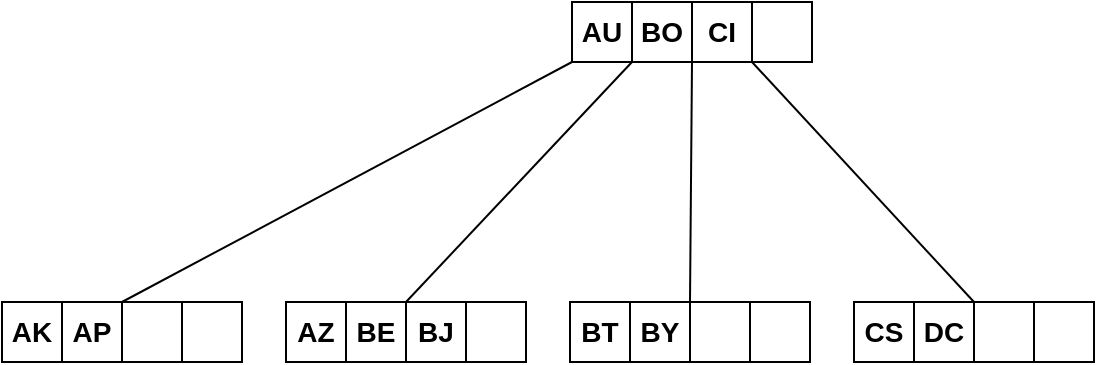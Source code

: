 <mxfile version="24.7.6" pages="21">
  <diagram name="1" id="X7Xgu8Jy0WCiKm9AXrQe">
    <mxGraphModel dx="1674" dy="780" grid="1" gridSize="10" guides="1" tooltips="1" connect="1" arrows="1" fold="1" page="1" pageScale="1" pageWidth="827" pageHeight="1169" math="0" shadow="0">
      <root>
        <mxCell id="0" />
        <mxCell id="1" parent="0" />
        <mxCell id="966j85XiwGWnzdvr-KFg-1" value="&lt;b&gt;&lt;font style=&quot;font-size: 14px;&quot;&gt;AU&lt;/font&gt;&lt;/b&gt;" style="whiteSpace=wrap;html=1;aspect=fixed;" vertex="1" parent="1">
          <mxGeometry x="354" y="90" width="30" height="30" as="geometry" />
        </mxCell>
        <mxCell id="966j85XiwGWnzdvr-KFg-2" value="&lt;b&gt;&lt;font style=&quot;font-size: 14px;&quot;&gt;BO&lt;/font&gt;&lt;/b&gt;" style="whiteSpace=wrap;html=1;aspect=fixed;" vertex="1" parent="1">
          <mxGeometry x="384" y="90" width="30" height="30" as="geometry" />
        </mxCell>
        <mxCell id="966j85XiwGWnzdvr-KFg-3" value="&lt;b&gt;&lt;font style=&quot;font-size: 14px;&quot;&gt;CI&lt;/font&gt;&lt;/b&gt;" style="whiteSpace=wrap;html=1;aspect=fixed;" vertex="1" parent="1">
          <mxGeometry x="414" y="90" width="30" height="30" as="geometry" />
        </mxCell>
        <mxCell id="966j85XiwGWnzdvr-KFg-4" value="" style="whiteSpace=wrap;html=1;aspect=fixed;" vertex="1" parent="1">
          <mxGeometry x="444" y="90" width="30" height="30" as="geometry" />
        </mxCell>
        <mxCell id="966j85XiwGWnzdvr-KFg-5" value="&lt;b&gt;&lt;font style=&quot;font-size: 14px;&quot;&gt;AZ&lt;/font&gt;&lt;/b&gt;" style="whiteSpace=wrap;html=1;aspect=fixed;" vertex="1" parent="1">
          <mxGeometry x="211" y="240" width="30" height="30" as="geometry" />
        </mxCell>
        <mxCell id="966j85XiwGWnzdvr-KFg-6" value="&lt;b&gt;&lt;font style=&quot;font-size: 14px;&quot;&gt;BE&lt;/font&gt;&lt;/b&gt;" style="whiteSpace=wrap;html=1;aspect=fixed;" vertex="1" parent="1">
          <mxGeometry x="241" y="240" width="30" height="30" as="geometry" />
        </mxCell>
        <mxCell id="966j85XiwGWnzdvr-KFg-7" value="&lt;b&gt;&lt;font style=&quot;font-size: 14px;&quot;&gt;BJ&lt;/font&gt;&lt;/b&gt;" style="whiteSpace=wrap;html=1;aspect=fixed;" vertex="1" parent="1">
          <mxGeometry x="271" y="240" width="30" height="30" as="geometry" />
        </mxCell>
        <mxCell id="966j85XiwGWnzdvr-KFg-8" value="" style="whiteSpace=wrap;html=1;aspect=fixed;" vertex="1" parent="1">
          <mxGeometry x="301" y="240" width="30" height="30" as="geometry" />
        </mxCell>
        <mxCell id="966j85XiwGWnzdvr-KFg-9" value="&lt;b&gt;&lt;font style=&quot;font-size: 14px;&quot;&gt;BT&lt;/font&gt;&lt;/b&gt;" style="whiteSpace=wrap;html=1;aspect=fixed;" vertex="1" parent="1">
          <mxGeometry x="353" y="240" width="30" height="30" as="geometry" />
        </mxCell>
        <mxCell id="966j85XiwGWnzdvr-KFg-10" value="&lt;b&gt;&lt;font style=&quot;font-size: 14px;&quot;&gt;BY&lt;/font&gt;&lt;/b&gt;" style="whiteSpace=wrap;html=1;aspect=fixed;" vertex="1" parent="1">
          <mxGeometry x="383" y="240" width="30" height="30" as="geometry" />
        </mxCell>
        <mxCell id="966j85XiwGWnzdvr-KFg-11" value="" style="whiteSpace=wrap;html=1;aspect=fixed;" vertex="1" parent="1">
          <mxGeometry x="413" y="240" width="30" height="30" as="geometry" />
        </mxCell>
        <mxCell id="966j85XiwGWnzdvr-KFg-12" value="" style="whiteSpace=wrap;html=1;aspect=fixed;" vertex="1" parent="1">
          <mxGeometry x="443" y="240" width="30" height="30" as="geometry" />
        </mxCell>
        <mxCell id="966j85XiwGWnzdvr-KFg-13" value="&lt;b&gt;&lt;font style=&quot;font-size: 14px;&quot;&gt;CS&lt;/font&gt;&lt;/b&gt;" style="whiteSpace=wrap;html=1;aspect=fixed;" vertex="1" parent="1">
          <mxGeometry x="495" y="240" width="30" height="30" as="geometry" />
        </mxCell>
        <mxCell id="966j85XiwGWnzdvr-KFg-14" value="&lt;b&gt;&lt;font style=&quot;font-size: 14px;&quot;&gt;DC&lt;/font&gt;&lt;/b&gt;" style="whiteSpace=wrap;html=1;aspect=fixed;" vertex="1" parent="1">
          <mxGeometry x="525" y="240" width="30" height="30" as="geometry" />
        </mxCell>
        <mxCell id="966j85XiwGWnzdvr-KFg-15" value="" style="whiteSpace=wrap;html=1;aspect=fixed;" vertex="1" parent="1">
          <mxGeometry x="555" y="240" width="30" height="30" as="geometry" />
        </mxCell>
        <mxCell id="966j85XiwGWnzdvr-KFg-16" value="" style="whiteSpace=wrap;html=1;aspect=fixed;" vertex="1" parent="1">
          <mxGeometry x="585" y="240" width="30" height="30" as="geometry" />
        </mxCell>
        <mxCell id="966j85XiwGWnzdvr-KFg-17" value="&lt;b&gt;&lt;font style=&quot;font-size: 14px;&quot;&gt;AK&lt;/font&gt;&lt;/b&gt;" style="whiteSpace=wrap;html=1;aspect=fixed;" vertex="1" parent="1">
          <mxGeometry x="69" y="240" width="30" height="30" as="geometry" />
        </mxCell>
        <mxCell id="966j85XiwGWnzdvr-KFg-18" value="&lt;b&gt;&lt;font style=&quot;font-size: 14px;&quot;&gt;AP&lt;/font&gt;&lt;/b&gt;" style="whiteSpace=wrap;html=1;aspect=fixed;" vertex="1" parent="1">
          <mxGeometry x="99" y="240" width="30" height="30" as="geometry" />
        </mxCell>
        <mxCell id="966j85XiwGWnzdvr-KFg-19" value="" style="whiteSpace=wrap;html=1;aspect=fixed;" vertex="1" parent="1">
          <mxGeometry x="129" y="240" width="30" height="30" as="geometry" />
        </mxCell>
        <mxCell id="966j85XiwGWnzdvr-KFg-20" value="" style="whiteSpace=wrap;html=1;aspect=fixed;" vertex="1" parent="1">
          <mxGeometry x="159" y="240" width="30" height="30" as="geometry" />
        </mxCell>
        <mxCell id="966j85XiwGWnzdvr-KFg-21" value="" style="endArrow=none;html=1;rounded=0;entryX=0;entryY=1;entryDx=0;entryDy=0;exitX=0;exitY=0;exitDx=0;exitDy=0;" edge="1" parent="1" source="966j85XiwGWnzdvr-KFg-19" target="966j85XiwGWnzdvr-KFg-1">
          <mxGeometry width="50" height="50" relative="1" as="geometry">
            <mxPoint x="390" y="430" as="sourcePoint" />
            <mxPoint x="440" y="380" as="targetPoint" />
          </mxGeometry>
        </mxCell>
        <mxCell id="966j85XiwGWnzdvr-KFg-22" value="" style="endArrow=none;html=1;rounded=0;entryX=1;entryY=1;entryDx=0;entryDy=0;exitX=0;exitY=0;exitDx=0;exitDy=0;" edge="1" parent="1" source="966j85XiwGWnzdvr-KFg-7" target="966j85XiwGWnzdvr-KFg-1">
          <mxGeometry width="50" height="50" relative="1" as="geometry">
            <mxPoint x="390" y="430" as="sourcePoint" />
            <mxPoint x="440" y="380" as="targetPoint" />
          </mxGeometry>
        </mxCell>
        <mxCell id="966j85XiwGWnzdvr-KFg-23" value="" style="endArrow=none;html=1;rounded=0;entryX=0;entryY=1;entryDx=0;entryDy=0;exitX=1;exitY=0;exitDx=0;exitDy=0;" edge="1" parent="1" source="966j85XiwGWnzdvr-KFg-10" target="966j85XiwGWnzdvr-KFg-3">
          <mxGeometry width="50" height="50" relative="1" as="geometry">
            <mxPoint x="390" y="430" as="sourcePoint" />
            <mxPoint x="440" y="380" as="targetPoint" />
          </mxGeometry>
        </mxCell>
        <mxCell id="966j85XiwGWnzdvr-KFg-24" value="" style="endArrow=none;html=1;rounded=0;entryX=0;entryY=1;entryDx=0;entryDy=0;exitX=1;exitY=0;exitDx=0;exitDy=0;" edge="1" parent="1" source="966j85XiwGWnzdvr-KFg-14" target="966j85XiwGWnzdvr-KFg-4">
          <mxGeometry width="50" height="50" relative="1" as="geometry">
            <mxPoint x="390" y="430" as="sourcePoint" />
            <mxPoint x="440" y="380" as="targetPoint" />
          </mxGeometry>
        </mxCell>
      </root>
    </mxGraphModel>
  </diagram>
  <diagram name="2" id="JEEpe3EKG5KOaItFbcQc">
    <mxGraphModel dx="1674" dy="780" grid="1" gridSize="10" guides="1" tooltips="1" connect="1" arrows="1" fold="1" page="1" pageScale="1" pageWidth="827" pageHeight="1169" math="0" shadow="0">
      <root>
        <mxCell id="XnuIQz19MElV532YKNX3-0" />
        <mxCell id="XnuIQz19MElV532YKNX3-1" parent="XnuIQz19MElV532YKNX3-0" />
        <mxCell id="XnuIQz19MElV532YKNX3-2" value="&lt;b&gt;&lt;font style=&quot;font-size: 14px;&quot;&gt;AU&lt;/font&gt;&lt;/b&gt;" style="whiteSpace=wrap;html=1;aspect=fixed;" vertex="1" parent="XnuIQz19MElV532YKNX3-1">
          <mxGeometry x="354" y="90" width="30" height="30" as="geometry" />
        </mxCell>
        <mxCell id="XnuIQz19MElV532YKNX3-3" value="&lt;b&gt;&lt;font style=&quot;font-size: 14px;&quot;&gt;BO&lt;/font&gt;&lt;/b&gt;" style="whiteSpace=wrap;html=1;aspect=fixed;" vertex="1" parent="XnuIQz19MElV532YKNX3-1">
          <mxGeometry x="384" y="90" width="30" height="30" as="geometry" />
        </mxCell>
        <mxCell id="XnuIQz19MElV532YKNX3-4" value="&lt;b&gt;&lt;font style=&quot;font-size: 14px;&quot;&gt;CI&lt;/font&gt;&lt;/b&gt;" style="whiteSpace=wrap;html=1;aspect=fixed;" vertex="1" parent="XnuIQz19MElV532YKNX3-1">
          <mxGeometry x="414" y="90" width="30" height="30" as="geometry" />
        </mxCell>
        <mxCell id="XnuIQz19MElV532YKNX3-5" value="" style="whiteSpace=wrap;html=1;aspect=fixed;" vertex="1" parent="XnuIQz19MElV532YKNX3-1">
          <mxGeometry x="444" y="90" width="30" height="30" as="geometry" />
        </mxCell>
        <mxCell id="XnuIQz19MElV532YKNX3-6" value="&lt;b&gt;&lt;font style=&quot;font-size: 14px;&quot;&gt;AZ&lt;/font&gt;&lt;/b&gt;" style="whiteSpace=wrap;html=1;aspect=fixed;" vertex="1" parent="XnuIQz19MElV532YKNX3-1">
          <mxGeometry x="211" y="240" width="30" height="30" as="geometry" />
        </mxCell>
        <mxCell id="XnuIQz19MElV532YKNX3-7" value="&lt;b&gt;&lt;font style=&quot;font-size: 14px;&quot;&gt;BE&lt;/font&gt;&lt;/b&gt;" style="whiteSpace=wrap;html=1;aspect=fixed;" vertex="1" parent="XnuIQz19MElV532YKNX3-1">
          <mxGeometry x="241" y="240" width="30" height="30" as="geometry" />
        </mxCell>
        <mxCell id="XnuIQz19MElV532YKNX3-8" value="&lt;b&gt;&lt;font style=&quot;font-size: 14px;&quot;&gt;BG&lt;/font&gt;&lt;/b&gt;" style="whiteSpace=wrap;html=1;aspect=fixed;" vertex="1" parent="XnuIQz19MElV532YKNX3-1">
          <mxGeometry x="271" y="240" width="30" height="30" as="geometry" />
        </mxCell>
        <mxCell id="XnuIQz19MElV532YKNX3-9" value="&lt;font style=&quot;font-size: 14px;&quot;&gt;&lt;b&gt;BJ&lt;/b&gt;&lt;/font&gt;" style="whiteSpace=wrap;html=1;aspect=fixed;" vertex="1" parent="XnuIQz19MElV532YKNX3-1">
          <mxGeometry x="301" y="240" width="30" height="30" as="geometry" />
        </mxCell>
        <mxCell id="XnuIQz19MElV532YKNX3-10" value="&lt;b&gt;&lt;font style=&quot;font-size: 14px;&quot;&gt;BT&lt;/font&gt;&lt;/b&gt;" style="whiteSpace=wrap;html=1;aspect=fixed;" vertex="1" parent="XnuIQz19MElV532YKNX3-1">
          <mxGeometry x="353" y="240" width="30" height="30" as="geometry" />
        </mxCell>
        <mxCell id="XnuIQz19MElV532YKNX3-11" value="&lt;b&gt;&lt;font style=&quot;font-size: 14px;&quot;&gt;BY&lt;/font&gt;&lt;/b&gt;" style="whiteSpace=wrap;html=1;aspect=fixed;" vertex="1" parent="XnuIQz19MElV532YKNX3-1">
          <mxGeometry x="383" y="240" width="30" height="30" as="geometry" />
        </mxCell>
        <mxCell id="XnuIQz19MElV532YKNX3-12" value="" style="whiteSpace=wrap;html=1;aspect=fixed;" vertex="1" parent="XnuIQz19MElV532YKNX3-1">
          <mxGeometry x="413" y="240" width="30" height="30" as="geometry" />
        </mxCell>
        <mxCell id="XnuIQz19MElV532YKNX3-13" value="" style="whiteSpace=wrap;html=1;aspect=fixed;" vertex="1" parent="XnuIQz19MElV532YKNX3-1">
          <mxGeometry x="443" y="240" width="30" height="30" as="geometry" />
        </mxCell>
        <mxCell id="XnuIQz19MElV532YKNX3-14" value="&lt;b&gt;&lt;font style=&quot;font-size: 14px;&quot;&gt;CS&lt;/font&gt;&lt;/b&gt;" style="whiteSpace=wrap;html=1;aspect=fixed;" vertex="1" parent="XnuIQz19MElV532YKNX3-1">
          <mxGeometry x="495" y="240" width="30" height="30" as="geometry" />
        </mxCell>
        <mxCell id="XnuIQz19MElV532YKNX3-15" value="&lt;b&gt;&lt;font style=&quot;font-size: 14px;&quot;&gt;DC&lt;/font&gt;&lt;/b&gt;" style="whiteSpace=wrap;html=1;aspect=fixed;" vertex="1" parent="XnuIQz19MElV532YKNX3-1">
          <mxGeometry x="525" y="240" width="30" height="30" as="geometry" />
        </mxCell>
        <mxCell id="XnuIQz19MElV532YKNX3-16" value="" style="whiteSpace=wrap;html=1;aspect=fixed;" vertex="1" parent="XnuIQz19MElV532YKNX3-1">
          <mxGeometry x="555" y="240" width="30" height="30" as="geometry" />
        </mxCell>
        <mxCell id="XnuIQz19MElV532YKNX3-17" value="" style="whiteSpace=wrap;html=1;aspect=fixed;" vertex="1" parent="XnuIQz19MElV532YKNX3-1">
          <mxGeometry x="585" y="240" width="30" height="30" as="geometry" />
        </mxCell>
        <mxCell id="XnuIQz19MElV532YKNX3-18" value="&lt;b&gt;&lt;font style=&quot;font-size: 14px;&quot;&gt;AK&lt;/font&gt;&lt;/b&gt;" style="whiteSpace=wrap;html=1;aspect=fixed;" vertex="1" parent="XnuIQz19MElV532YKNX3-1">
          <mxGeometry x="69" y="240" width="30" height="30" as="geometry" />
        </mxCell>
        <mxCell id="XnuIQz19MElV532YKNX3-19" value="&lt;b&gt;&lt;font style=&quot;font-size: 14px;&quot;&gt;AP&lt;/font&gt;&lt;/b&gt;" style="whiteSpace=wrap;html=1;aspect=fixed;" vertex="1" parent="XnuIQz19MElV532YKNX3-1">
          <mxGeometry x="99" y="240" width="30" height="30" as="geometry" />
        </mxCell>
        <mxCell id="XnuIQz19MElV532YKNX3-20" value="" style="whiteSpace=wrap;html=1;aspect=fixed;" vertex="1" parent="XnuIQz19MElV532YKNX3-1">
          <mxGeometry x="129" y="240" width="30" height="30" as="geometry" />
        </mxCell>
        <mxCell id="XnuIQz19MElV532YKNX3-21" value="" style="whiteSpace=wrap;html=1;aspect=fixed;" vertex="1" parent="XnuIQz19MElV532YKNX3-1">
          <mxGeometry x="159" y="240" width="30" height="30" as="geometry" />
        </mxCell>
        <mxCell id="XnuIQz19MElV532YKNX3-22" value="" style="endArrow=none;html=1;rounded=0;entryX=0;entryY=1;entryDx=0;entryDy=0;exitX=0;exitY=0;exitDx=0;exitDy=0;" edge="1" parent="XnuIQz19MElV532YKNX3-1" source="XnuIQz19MElV532YKNX3-20" target="XnuIQz19MElV532YKNX3-2">
          <mxGeometry width="50" height="50" relative="1" as="geometry">
            <mxPoint x="390" y="430" as="sourcePoint" />
            <mxPoint x="440" y="380" as="targetPoint" />
          </mxGeometry>
        </mxCell>
        <mxCell id="XnuIQz19MElV532YKNX3-23" value="" style="endArrow=none;html=1;rounded=0;entryX=1;entryY=1;entryDx=0;entryDy=0;exitX=0;exitY=0;exitDx=0;exitDy=0;" edge="1" parent="XnuIQz19MElV532YKNX3-1" source="XnuIQz19MElV532YKNX3-8" target="XnuIQz19MElV532YKNX3-2">
          <mxGeometry width="50" height="50" relative="1" as="geometry">
            <mxPoint x="390" y="430" as="sourcePoint" />
            <mxPoint x="440" y="380" as="targetPoint" />
          </mxGeometry>
        </mxCell>
        <mxCell id="XnuIQz19MElV532YKNX3-24" value="" style="endArrow=none;html=1;rounded=0;entryX=0;entryY=1;entryDx=0;entryDy=0;exitX=1;exitY=0;exitDx=0;exitDy=0;" edge="1" parent="XnuIQz19MElV532YKNX3-1" source="XnuIQz19MElV532YKNX3-11" target="XnuIQz19MElV532YKNX3-4">
          <mxGeometry width="50" height="50" relative="1" as="geometry">
            <mxPoint x="390" y="430" as="sourcePoint" />
            <mxPoint x="440" y="380" as="targetPoint" />
          </mxGeometry>
        </mxCell>
        <mxCell id="XnuIQz19MElV532YKNX3-25" value="" style="endArrow=none;html=1;rounded=0;entryX=0;entryY=1;entryDx=0;entryDy=0;exitX=1;exitY=0;exitDx=0;exitDy=0;" edge="1" parent="XnuIQz19MElV532YKNX3-1" source="XnuIQz19MElV532YKNX3-15" target="XnuIQz19MElV532YKNX3-5">
          <mxGeometry width="50" height="50" relative="1" as="geometry">
            <mxPoint x="390" y="430" as="sourcePoint" />
            <mxPoint x="440" y="380" as="targetPoint" />
          </mxGeometry>
        </mxCell>
        <mxCell id="4O1Y5pPRQdwLl3AUftRs-0" value="inserir BG" style="rounded=1;whiteSpace=wrap;html=1;fontSize=15;" vertex="1" parent="XnuIQz19MElV532YKNX3-1">
          <mxGeometry x="660" y="50" width="120" height="60" as="geometry" />
        </mxCell>
      </root>
    </mxGraphModel>
  </diagram>
  <diagram name="3" id="_K8In4l-nexzuBeanr4u">
    <mxGraphModel dx="1674" dy="780" grid="1" gridSize="10" guides="1" tooltips="1" connect="1" arrows="1" fold="1" page="1" pageScale="1" pageWidth="827" pageHeight="1169" math="0" shadow="0">
      <root>
        <mxCell id="ky1DzMyi52mH7cmcgnr2-0" />
        <mxCell id="ky1DzMyi52mH7cmcgnr2-1" parent="ky1DzMyi52mH7cmcgnr2-0" />
        <mxCell id="ky1DzMyi52mH7cmcgnr2-2" value="&lt;b&gt;&lt;font style=&quot;font-size: 14px;&quot;&gt;AU&lt;/font&gt;&lt;/b&gt;" style="whiteSpace=wrap;html=1;aspect=fixed;" vertex="1" parent="ky1DzMyi52mH7cmcgnr2-1">
          <mxGeometry x="354" y="90" width="30" height="30" as="geometry" />
        </mxCell>
        <mxCell id="ky1DzMyi52mH7cmcgnr2-3" value="&lt;b&gt;&lt;font style=&quot;font-size: 14px;&quot;&gt;BO&lt;/font&gt;&lt;/b&gt;" style="whiteSpace=wrap;html=1;aspect=fixed;" vertex="1" parent="ky1DzMyi52mH7cmcgnr2-1">
          <mxGeometry x="384" y="90" width="30" height="30" as="geometry" />
        </mxCell>
        <mxCell id="ky1DzMyi52mH7cmcgnr2-4" value="&lt;b&gt;&lt;font style=&quot;font-size: 14px;&quot;&gt;CI&lt;/font&gt;&lt;/b&gt;" style="whiteSpace=wrap;html=1;aspect=fixed;" vertex="1" parent="ky1DzMyi52mH7cmcgnr2-1">
          <mxGeometry x="414" y="90" width="30" height="30" as="geometry" />
        </mxCell>
        <mxCell id="ky1DzMyi52mH7cmcgnr2-5" value="" style="whiteSpace=wrap;html=1;aspect=fixed;" vertex="1" parent="ky1DzMyi52mH7cmcgnr2-1">
          <mxGeometry x="444" y="90" width="30" height="30" as="geometry" />
        </mxCell>
        <mxCell id="ky1DzMyi52mH7cmcgnr2-6" value="&lt;b&gt;&lt;font style=&quot;font-size: 14px;&quot;&gt;AZ&lt;/font&gt;&lt;/b&gt;" style="whiteSpace=wrap;html=1;aspect=fixed;" vertex="1" parent="ky1DzMyi52mH7cmcgnr2-1">
          <mxGeometry x="211" y="240" width="30" height="30" as="geometry" />
        </mxCell>
        <mxCell id="ky1DzMyi52mH7cmcgnr2-7" value="&lt;b&gt;&lt;font style=&quot;font-size: 14px;&quot;&gt;BE&lt;/font&gt;&lt;/b&gt;" style="whiteSpace=wrap;html=1;aspect=fixed;" vertex="1" parent="ky1DzMyi52mH7cmcgnr2-1">
          <mxGeometry x="241" y="240" width="30" height="30" as="geometry" />
        </mxCell>
        <mxCell id="ky1DzMyi52mH7cmcgnr2-8" value="&lt;b&gt;&lt;font style=&quot;font-size: 14px;&quot;&gt;BG&lt;/font&gt;&lt;/b&gt;" style="whiteSpace=wrap;html=1;aspect=fixed;" vertex="1" parent="ky1DzMyi52mH7cmcgnr2-1">
          <mxGeometry x="271" y="240" width="30" height="30" as="geometry" />
        </mxCell>
        <mxCell id="ky1DzMyi52mH7cmcgnr2-9" value="&lt;font style=&quot;font-size: 14px;&quot;&gt;&lt;b&gt;BJ&lt;/b&gt;&lt;/font&gt;" style="whiteSpace=wrap;html=1;aspect=fixed;" vertex="1" parent="ky1DzMyi52mH7cmcgnr2-1">
          <mxGeometry x="301" y="240" width="30" height="30" as="geometry" />
        </mxCell>
        <mxCell id="ky1DzMyi52mH7cmcgnr2-10" value="&lt;b&gt;&lt;font style=&quot;font-size: 14px;&quot;&gt;BT&lt;/font&gt;&lt;/b&gt;" style="whiteSpace=wrap;html=1;aspect=fixed;" vertex="1" parent="ky1DzMyi52mH7cmcgnr2-1">
          <mxGeometry x="353" y="240" width="30" height="30" as="geometry" />
        </mxCell>
        <mxCell id="ky1DzMyi52mH7cmcgnr2-11" value="&lt;b&gt;&lt;font style=&quot;font-size: 14px;&quot;&gt;BY&lt;/font&gt;&lt;/b&gt;" style="whiteSpace=wrap;html=1;aspect=fixed;" vertex="1" parent="ky1DzMyi52mH7cmcgnr2-1">
          <mxGeometry x="383" y="240" width="30" height="30" as="geometry" />
        </mxCell>
        <mxCell id="ky1DzMyi52mH7cmcgnr2-12" value="" style="whiteSpace=wrap;html=1;aspect=fixed;" vertex="1" parent="ky1DzMyi52mH7cmcgnr2-1">
          <mxGeometry x="413" y="240" width="30" height="30" as="geometry" />
        </mxCell>
        <mxCell id="ky1DzMyi52mH7cmcgnr2-13" value="" style="whiteSpace=wrap;html=1;aspect=fixed;" vertex="1" parent="ky1DzMyi52mH7cmcgnr2-1">
          <mxGeometry x="443" y="240" width="30" height="30" as="geometry" />
        </mxCell>
        <mxCell id="ky1DzMyi52mH7cmcgnr2-14" value="&lt;b&gt;&lt;font style=&quot;font-size: 14px;&quot;&gt;CS&lt;/font&gt;&lt;/b&gt;" style="whiteSpace=wrap;html=1;aspect=fixed;" vertex="1" parent="ky1DzMyi52mH7cmcgnr2-1">
          <mxGeometry x="495" y="240" width="30" height="30" as="geometry" />
        </mxCell>
        <mxCell id="ky1DzMyi52mH7cmcgnr2-15" value="&lt;b&gt;&lt;font style=&quot;font-size: 14px;&quot;&gt;CX&lt;/font&gt;&lt;/b&gt;" style="whiteSpace=wrap;html=1;aspect=fixed;" vertex="1" parent="ky1DzMyi52mH7cmcgnr2-1">
          <mxGeometry x="525" y="240" width="30" height="30" as="geometry" />
        </mxCell>
        <mxCell id="ky1DzMyi52mH7cmcgnr2-16" value="&lt;font style=&quot;font-size: 14px;&quot;&gt;&lt;b&gt;DC&lt;/b&gt;&lt;/font&gt;" style="whiteSpace=wrap;html=1;aspect=fixed;" vertex="1" parent="ky1DzMyi52mH7cmcgnr2-1">
          <mxGeometry x="555" y="240" width="30" height="30" as="geometry" />
        </mxCell>
        <mxCell id="ky1DzMyi52mH7cmcgnr2-17" value="" style="whiteSpace=wrap;html=1;aspect=fixed;" vertex="1" parent="ky1DzMyi52mH7cmcgnr2-1">
          <mxGeometry x="585" y="240" width="30" height="30" as="geometry" />
        </mxCell>
        <mxCell id="ky1DzMyi52mH7cmcgnr2-18" value="&lt;b&gt;&lt;font style=&quot;font-size: 14px;&quot;&gt;AK&lt;/font&gt;&lt;/b&gt;" style="whiteSpace=wrap;html=1;aspect=fixed;" vertex="1" parent="ky1DzMyi52mH7cmcgnr2-1">
          <mxGeometry x="69" y="240" width="30" height="30" as="geometry" />
        </mxCell>
        <mxCell id="ky1DzMyi52mH7cmcgnr2-19" value="&lt;b&gt;&lt;font style=&quot;font-size: 14px;&quot;&gt;AP&lt;/font&gt;&lt;/b&gt;" style="whiteSpace=wrap;html=1;aspect=fixed;" vertex="1" parent="ky1DzMyi52mH7cmcgnr2-1">
          <mxGeometry x="99" y="240" width="30" height="30" as="geometry" />
        </mxCell>
        <mxCell id="ky1DzMyi52mH7cmcgnr2-20" value="" style="whiteSpace=wrap;html=1;aspect=fixed;" vertex="1" parent="ky1DzMyi52mH7cmcgnr2-1">
          <mxGeometry x="129" y="240" width="30" height="30" as="geometry" />
        </mxCell>
        <mxCell id="ky1DzMyi52mH7cmcgnr2-21" value="" style="whiteSpace=wrap;html=1;aspect=fixed;" vertex="1" parent="ky1DzMyi52mH7cmcgnr2-1">
          <mxGeometry x="159" y="240" width="30" height="30" as="geometry" />
        </mxCell>
        <mxCell id="ky1DzMyi52mH7cmcgnr2-22" value="" style="endArrow=none;html=1;rounded=0;entryX=0;entryY=1;entryDx=0;entryDy=0;exitX=0;exitY=0;exitDx=0;exitDy=0;" edge="1" parent="ky1DzMyi52mH7cmcgnr2-1" source="ky1DzMyi52mH7cmcgnr2-20" target="ky1DzMyi52mH7cmcgnr2-2">
          <mxGeometry width="50" height="50" relative="1" as="geometry">
            <mxPoint x="390" y="430" as="sourcePoint" />
            <mxPoint x="440" y="380" as="targetPoint" />
          </mxGeometry>
        </mxCell>
        <mxCell id="ky1DzMyi52mH7cmcgnr2-23" value="" style="endArrow=none;html=1;rounded=0;entryX=1;entryY=1;entryDx=0;entryDy=0;exitX=0;exitY=0;exitDx=0;exitDy=0;" edge="1" parent="ky1DzMyi52mH7cmcgnr2-1" source="ky1DzMyi52mH7cmcgnr2-8" target="ky1DzMyi52mH7cmcgnr2-2">
          <mxGeometry width="50" height="50" relative="1" as="geometry">
            <mxPoint x="390" y="430" as="sourcePoint" />
            <mxPoint x="440" y="380" as="targetPoint" />
          </mxGeometry>
        </mxCell>
        <mxCell id="ky1DzMyi52mH7cmcgnr2-24" value="" style="endArrow=none;html=1;rounded=0;entryX=0;entryY=1;entryDx=0;entryDy=0;exitX=1;exitY=0;exitDx=0;exitDy=0;" edge="1" parent="ky1DzMyi52mH7cmcgnr2-1" source="ky1DzMyi52mH7cmcgnr2-11" target="ky1DzMyi52mH7cmcgnr2-4">
          <mxGeometry width="50" height="50" relative="1" as="geometry">
            <mxPoint x="390" y="430" as="sourcePoint" />
            <mxPoint x="440" y="380" as="targetPoint" />
          </mxGeometry>
        </mxCell>
        <mxCell id="ky1DzMyi52mH7cmcgnr2-25" value="" style="endArrow=none;html=1;rounded=0;entryX=0;entryY=1;entryDx=0;entryDy=0;exitX=1;exitY=0;exitDx=0;exitDy=0;" edge="1" parent="ky1DzMyi52mH7cmcgnr2-1" source="ky1DzMyi52mH7cmcgnr2-15" target="ky1DzMyi52mH7cmcgnr2-5">
          <mxGeometry width="50" height="50" relative="1" as="geometry">
            <mxPoint x="390" y="430" as="sourcePoint" />
            <mxPoint x="440" y="380" as="targetPoint" />
          </mxGeometry>
        </mxCell>
        <mxCell id="ky1DzMyi52mH7cmcgnr2-26" value="inserir CX" style="rounded=1;whiteSpace=wrap;html=1;fontSize=15;" vertex="1" parent="ky1DzMyi52mH7cmcgnr2-1">
          <mxGeometry x="660" y="50" width="120" height="60" as="geometry" />
        </mxCell>
      </root>
    </mxGraphModel>
  </diagram>
  <diagram name="4" id="UZFY5wi_i4TOFtqylJvf">
    <mxGraphModel dx="1674" dy="780" grid="1" gridSize="10" guides="1" tooltips="1" connect="1" arrows="1" fold="1" page="1" pageScale="1" pageWidth="827" pageHeight="1169" math="0" shadow="0">
      <root>
        <mxCell id="dPLCZ5CVXJKj8uaM3wvT-0" />
        <mxCell id="dPLCZ5CVXJKj8uaM3wvT-1" parent="dPLCZ5CVXJKj8uaM3wvT-0" />
        <mxCell id="dPLCZ5CVXJKj8uaM3wvT-2" value="&lt;b&gt;&lt;font style=&quot;font-size: 14px;&quot;&gt;AU&lt;/font&gt;&lt;/b&gt;" style="whiteSpace=wrap;html=1;aspect=fixed;" vertex="1" parent="dPLCZ5CVXJKj8uaM3wvT-1">
          <mxGeometry x="354" y="90" width="30" height="30" as="geometry" />
        </mxCell>
        <mxCell id="dPLCZ5CVXJKj8uaM3wvT-3" value="&lt;b&gt;&lt;font style=&quot;font-size: 14px;&quot;&gt;BE&lt;/font&gt;&lt;/b&gt;" style="whiteSpace=wrap;html=1;aspect=fixed;" vertex="1" parent="dPLCZ5CVXJKj8uaM3wvT-1">
          <mxGeometry x="384" y="90" width="30" height="30" as="geometry" />
        </mxCell>
        <mxCell id="dPLCZ5CVXJKj8uaM3wvT-4" value="&lt;b&gt;&lt;font style=&quot;font-size: 14px;&quot;&gt;BO&lt;/font&gt;&lt;/b&gt;" style="whiteSpace=wrap;html=1;aspect=fixed;" vertex="1" parent="dPLCZ5CVXJKj8uaM3wvT-1">
          <mxGeometry x="414" y="90" width="30" height="30" as="geometry" />
        </mxCell>
        <mxCell id="dPLCZ5CVXJKj8uaM3wvT-5" value="&lt;font style=&quot;font-size: 14px;&quot;&gt;&lt;b&gt;CI&lt;/b&gt;&lt;/font&gt;" style="whiteSpace=wrap;html=1;aspect=fixed;" vertex="1" parent="dPLCZ5CVXJKj8uaM3wvT-1">
          <mxGeometry x="444" y="90" width="30" height="30" as="geometry" />
        </mxCell>
        <mxCell id="dPLCZ5CVXJKj8uaM3wvT-6" value="&lt;b&gt;&lt;font style=&quot;font-size: 14px;&quot;&gt;AZ&lt;/font&gt;&lt;/b&gt;" style="whiteSpace=wrap;html=1;aspect=fixed;" vertex="1" parent="dPLCZ5CVXJKj8uaM3wvT-1">
          <mxGeometry x="211" y="240" width="30" height="30" as="geometry" />
        </mxCell>
        <mxCell id="dPLCZ5CVXJKj8uaM3wvT-7" value="&lt;b&gt;&lt;font style=&quot;font-size: 14px;&quot;&gt;BE&lt;/font&gt;&lt;/b&gt;" style="whiteSpace=wrap;html=1;aspect=fixed;" vertex="1" parent="dPLCZ5CVXJKj8uaM3wvT-1">
          <mxGeometry x="241" y="240" width="30" height="30" as="geometry" />
        </mxCell>
        <mxCell id="dPLCZ5CVXJKj8uaM3wvT-8" value="" style="whiteSpace=wrap;html=1;aspect=fixed;" vertex="1" parent="dPLCZ5CVXJKj8uaM3wvT-1">
          <mxGeometry x="271" y="240" width="30" height="30" as="geometry" />
        </mxCell>
        <mxCell id="dPLCZ5CVXJKj8uaM3wvT-9" value="" style="whiteSpace=wrap;html=1;aspect=fixed;" vertex="1" parent="dPLCZ5CVXJKj8uaM3wvT-1">
          <mxGeometry x="301" y="240" width="30" height="30" as="geometry" />
        </mxCell>
        <mxCell id="dPLCZ5CVXJKj8uaM3wvT-10" value="&lt;b&gt;&lt;font style=&quot;font-size: 14px;&quot;&gt;BT&lt;/font&gt;&lt;/b&gt;" style="whiteSpace=wrap;html=1;aspect=fixed;" vertex="1" parent="dPLCZ5CVXJKj8uaM3wvT-1">
          <mxGeometry x="474" y="240" width="30" height="30" as="geometry" />
        </mxCell>
        <mxCell id="dPLCZ5CVXJKj8uaM3wvT-11" value="&lt;b&gt;&lt;font style=&quot;font-size: 14px;&quot;&gt;BY&lt;/font&gt;&lt;/b&gt;" style="whiteSpace=wrap;html=1;aspect=fixed;" vertex="1" parent="dPLCZ5CVXJKj8uaM3wvT-1">
          <mxGeometry x="504" y="240" width="30" height="30" as="geometry" />
        </mxCell>
        <mxCell id="dPLCZ5CVXJKj8uaM3wvT-12" value="" style="whiteSpace=wrap;html=1;aspect=fixed;" vertex="1" parent="dPLCZ5CVXJKj8uaM3wvT-1">
          <mxGeometry x="534" y="240" width="30" height="30" as="geometry" />
        </mxCell>
        <mxCell id="dPLCZ5CVXJKj8uaM3wvT-13" value="" style="whiteSpace=wrap;html=1;aspect=fixed;" vertex="1" parent="dPLCZ5CVXJKj8uaM3wvT-1">
          <mxGeometry x="564" y="240" width="30" height="30" as="geometry" />
        </mxCell>
        <mxCell id="dPLCZ5CVXJKj8uaM3wvT-14" value="&lt;b&gt;&lt;font style=&quot;font-size: 14px;&quot;&gt;CS&lt;/font&gt;&lt;/b&gt;" style="whiteSpace=wrap;html=1;aspect=fixed;" vertex="1" parent="dPLCZ5CVXJKj8uaM3wvT-1">
          <mxGeometry x="616" y="240" width="30" height="30" as="geometry" />
        </mxCell>
        <mxCell id="dPLCZ5CVXJKj8uaM3wvT-15" value="&lt;b&gt;&lt;font style=&quot;font-size: 14px;&quot;&gt;CX&lt;/font&gt;&lt;/b&gt;" style="whiteSpace=wrap;html=1;aspect=fixed;" vertex="1" parent="dPLCZ5CVXJKj8uaM3wvT-1">
          <mxGeometry x="646" y="240" width="30" height="30" as="geometry" />
        </mxCell>
        <mxCell id="dPLCZ5CVXJKj8uaM3wvT-16" value="&lt;font style=&quot;font-size: 14px;&quot;&gt;&lt;b&gt;DC&lt;/b&gt;&lt;/font&gt;" style="whiteSpace=wrap;html=1;aspect=fixed;" vertex="1" parent="dPLCZ5CVXJKj8uaM3wvT-1">
          <mxGeometry x="676" y="240" width="30" height="30" as="geometry" />
        </mxCell>
        <mxCell id="dPLCZ5CVXJKj8uaM3wvT-17" value="" style="whiteSpace=wrap;html=1;aspect=fixed;" vertex="1" parent="dPLCZ5CVXJKj8uaM3wvT-1">
          <mxGeometry x="706" y="240" width="30" height="30" as="geometry" />
        </mxCell>
        <mxCell id="dPLCZ5CVXJKj8uaM3wvT-18" value="&lt;b&gt;&lt;font style=&quot;font-size: 14px;&quot;&gt;AK&lt;/font&gt;&lt;/b&gt;" style="whiteSpace=wrap;html=1;aspect=fixed;" vertex="1" parent="dPLCZ5CVXJKj8uaM3wvT-1">
          <mxGeometry x="69" y="240" width="30" height="30" as="geometry" />
        </mxCell>
        <mxCell id="dPLCZ5CVXJKj8uaM3wvT-19" value="&lt;b&gt;&lt;font style=&quot;font-size: 14px;&quot;&gt;AP&lt;/font&gt;&lt;/b&gt;" style="whiteSpace=wrap;html=1;aspect=fixed;" vertex="1" parent="dPLCZ5CVXJKj8uaM3wvT-1">
          <mxGeometry x="99" y="240" width="30" height="30" as="geometry" />
        </mxCell>
        <mxCell id="dPLCZ5CVXJKj8uaM3wvT-20" value="" style="whiteSpace=wrap;html=1;aspect=fixed;" vertex="1" parent="dPLCZ5CVXJKj8uaM3wvT-1">
          <mxGeometry x="129" y="240" width="30" height="30" as="geometry" />
        </mxCell>
        <mxCell id="dPLCZ5CVXJKj8uaM3wvT-21" value="" style="whiteSpace=wrap;html=1;aspect=fixed;" vertex="1" parent="dPLCZ5CVXJKj8uaM3wvT-1">
          <mxGeometry x="159" y="240" width="30" height="30" as="geometry" />
        </mxCell>
        <mxCell id="dPLCZ5CVXJKj8uaM3wvT-22" value="" style="endArrow=none;html=1;rounded=0;entryX=0;entryY=1;entryDx=0;entryDy=0;exitX=0;exitY=0;exitDx=0;exitDy=0;" edge="1" parent="dPLCZ5CVXJKj8uaM3wvT-1" source="dPLCZ5CVXJKj8uaM3wvT-20" target="dPLCZ5CVXJKj8uaM3wvT-2">
          <mxGeometry width="50" height="50" relative="1" as="geometry">
            <mxPoint x="390" y="430" as="sourcePoint" />
            <mxPoint x="440" y="380" as="targetPoint" />
          </mxGeometry>
        </mxCell>
        <mxCell id="dPLCZ5CVXJKj8uaM3wvT-23" value="" style="endArrow=none;html=1;rounded=0;entryX=1;entryY=1;entryDx=0;entryDy=0;exitX=0;exitY=0;exitDx=0;exitDy=0;" edge="1" parent="dPLCZ5CVXJKj8uaM3wvT-1" source="dPLCZ5CVXJKj8uaM3wvT-8" target="dPLCZ5CVXJKj8uaM3wvT-2">
          <mxGeometry width="50" height="50" relative="1" as="geometry">
            <mxPoint x="390" y="430" as="sourcePoint" />
            <mxPoint x="440" y="380" as="targetPoint" />
          </mxGeometry>
        </mxCell>
        <mxCell id="dPLCZ5CVXJKj8uaM3wvT-24" value="" style="endArrow=none;html=1;rounded=0;entryX=0;entryY=1;entryDx=0;entryDy=0;exitX=1;exitY=0;exitDx=0;exitDy=0;" edge="1" parent="dPLCZ5CVXJKj8uaM3wvT-1" source="dPLCZ5CVXJKj8uaM3wvT-11" target="dPLCZ5CVXJKj8uaM3wvT-5">
          <mxGeometry width="50" height="50" relative="1" as="geometry">
            <mxPoint x="390" y="430" as="sourcePoint" />
            <mxPoint x="440" y="380" as="targetPoint" />
          </mxGeometry>
        </mxCell>
        <mxCell id="dPLCZ5CVXJKj8uaM3wvT-25" value="" style="endArrow=none;html=1;rounded=0;entryX=1;entryY=1;entryDx=0;entryDy=0;exitX=1;exitY=0;exitDx=0;exitDy=0;" edge="1" parent="dPLCZ5CVXJKj8uaM3wvT-1" source="dPLCZ5CVXJKj8uaM3wvT-15" target="dPLCZ5CVXJKj8uaM3wvT-5">
          <mxGeometry width="50" height="50" relative="1" as="geometry">
            <mxPoint x="390" y="430" as="sourcePoint" />
            <mxPoint x="440" y="380" as="targetPoint" />
          </mxGeometry>
        </mxCell>
        <mxCell id="dPLCZ5CVXJKj8uaM3wvT-26" value="inserir BM" style="rounded=1;whiteSpace=wrap;html=1;fontSize=15;" vertex="1" parent="dPLCZ5CVXJKj8uaM3wvT-1">
          <mxGeometry x="660" y="50" width="120" height="60" as="geometry" />
        </mxCell>
        <mxCell id="dyJPW5iNTLv3MKJM-hoB-0" value="&lt;b&gt;&lt;font style=&quot;font-size: 14px;&quot;&gt;BG&lt;/font&gt;&lt;/b&gt;" style="whiteSpace=wrap;html=1;aspect=fixed;" vertex="1" parent="dPLCZ5CVXJKj8uaM3wvT-1">
          <mxGeometry x="339" y="240" width="30" height="30" as="geometry" />
        </mxCell>
        <mxCell id="dyJPW5iNTLv3MKJM-hoB-1" value="&lt;b&gt;&lt;font style=&quot;font-size: 14px;&quot;&gt;BJ&lt;/font&gt;&lt;/b&gt;" style="whiteSpace=wrap;html=1;aspect=fixed;" vertex="1" parent="dPLCZ5CVXJKj8uaM3wvT-1">
          <mxGeometry x="369" y="240" width="30" height="30" as="geometry" />
        </mxCell>
        <mxCell id="dyJPW5iNTLv3MKJM-hoB-2" value="" style="whiteSpace=wrap;html=1;aspect=fixed;" vertex="1" parent="dPLCZ5CVXJKj8uaM3wvT-1">
          <mxGeometry x="399" y="240" width="30" height="30" as="geometry" />
        </mxCell>
        <mxCell id="dyJPW5iNTLv3MKJM-hoB-3" value="" style="whiteSpace=wrap;html=1;aspect=fixed;" vertex="1" parent="dPLCZ5CVXJKj8uaM3wvT-1">
          <mxGeometry x="429" y="240" width="30" height="30" as="geometry" />
        </mxCell>
        <mxCell id="4uReF32CfG2j6DsWFO5v-0" value="" style="endArrow=none;html=1;rounded=0;entryX=1;entryY=1;entryDx=0;entryDy=0;exitX=0;exitY=0;exitDx=0;exitDy=0;" edge="1" parent="dPLCZ5CVXJKj8uaM3wvT-1" source="dyJPW5iNTLv3MKJM-hoB-2" target="dPLCZ5CVXJKj8uaM3wvT-3">
          <mxGeometry width="50" height="50" relative="1" as="geometry">
            <mxPoint x="390" y="430" as="sourcePoint" />
            <mxPoint x="440" y="380" as="targetPoint" />
          </mxGeometry>
        </mxCell>
      </root>
    </mxGraphModel>
  </diagram>
  <diagram name="5" id="8lXfYONtkB9CAFluU19F">
    <mxGraphModel dx="1674" dy="780" grid="1" gridSize="10" guides="1" tooltips="1" connect="1" arrows="1" fold="1" page="1" pageScale="1" pageWidth="827" pageHeight="1169" math="0" shadow="0">
      <root>
        <mxCell id="qtCv82YLulyxnOKVVyTr-0" />
        <mxCell id="qtCv82YLulyxnOKVVyTr-1" parent="qtCv82YLulyxnOKVVyTr-0" />
        <mxCell id="qtCv82YLulyxnOKVVyTr-2" value="&lt;b&gt;&lt;font style=&quot;font-size: 14px;&quot;&gt;AU&lt;/font&gt;&lt;/b&gt;" style="whiteSpace=wrap;html=1;aspect=fixed;" vertex="1" parent="qtCv82YLulyxnOKVVyTr-1">
          <mxGeometry x="354" y="90" width="30" height="30" as="geometry" />
        </mxCell>
        <mxCell id="qtCv82YLulyxnOKVVyTr-3" value="&lt;b&gt;&lt;font style=&quot;font-size: 14px;&quot;&gt;BE&lt;/font&gt;&lt;/b&gt;" style="whiteSpace=wrap;html=1;aspect=fixed;" vertex="1" parent="qtCv82YLulyxnOKVVyTr-1">
          <mxGeometry x="384" y="90" width="30" height="30" as="geometry" />
        </mxCell>
        <mxCell id="qtCv82YLulyxnOKVVyTr-4" value="&lt;b&gt;&lt;font style=&quot;font-size: 14px;&quot;&gt;BO&lt;/font&gt;&lt;/b&gt;" style="whiteSpace=wrap;html=1;aspect=fixed;" vertex="1" parent="qtCv82YLulyxnOKVVyTr-1">
          <mxGeometry x="414" y="90" width="30" height="30" as="geometry" />
        </mxCell>
        <mxCell id="qtCv82YLulyxnOKVVyTr-5" value="&lt;font style=&quot;font-size: 14px;&quot;&gt;&lt;b&gt;CI&lt;/b&gt;&lt;/font&gt;" style="whiteSpace=wrap;html=1;aspect=fixed;" vertex="1" parent="qtCv82YLulyxnOKVVyTr-1">
          <mxGeometry x="444" y="90" width="30" height="30" as="geometry" />
        </mxCell>
        <mxCell id="qtCv82YLulyxnOKVVyTr-6" value="&lt;b&gt;&lt;font style=&quot;font-size: 14px;&quot;&gt;AZ&lt;/font&gt;&lt;/b&gt;" style="whiteSpace=wrap;html=1;aspect=fixed;" vertex="1" parent="qtCv82YLulyxnOKVVyTr-1">
          <mxGeometry x="211" y="240" width="30" height="30" as="geometry" />
        </mxCell>
        <mxCell id="qtCv82YLulyxnOKVVyTr-7" value="&lt;b&gt;&lt;font style=&quot;font-size: 14px;&quot;&gt;BE&lt;/font&gt;&lt;/b&gt;" style="whiteSpace=wrap;html=1;aspect=fixed;" vertex="1" parent="qtCv82YLulyxnOKVVyTr-1">
          <mxGeometry x="241" y="240" width="30" height="30" as="geometry" />
        </mxCell>
        <mxCell id="qtCv82YLulyxnOKVVyTr-8" value="" style="whiteSpace=wrap;html=1;aspect=fixed;" vertex="1" parent="qtCv82YLulyxnOKVVyTr-1">
          <mxGeometry x="271" y="240" width="30" height="30" as="geometry" />
        </mxCell>
        <mxCell id="qtCv82YLulyxnOKVVyTr-9" value="" style="whiteSpace=wrap;html=1;aspect=fixed;" vertex="1" parent="qtCv82YLulyxnOKVVyTr-1">
          <mxGeometry x="301" y="240" width="30" height="30" as="geometry" />
        </mxCell>
        <mxCell id="qtCv82YLulyxnOKVVyTr-10" value="&lt;b&gt;&lt;font style=&quot;font-size: 14px;&quot;&gt;BT&lt;/font&gt;&lt;/b&gt;" style="whiteSpace=wrap;html=1;aspect=fixed;" vertex="1" parent="qtCv82YLulyxnOKVVyTr-1">
          <mxGeometry x="474" y="240" width="30" height="30" as="geometry" />
        </mxCell>
        <mxCell id="qtCv82YLulyxnOKVVyTr-11" value="&lt;b&gt;&lt;font style=&quot;font-size: 14px;&quot;&gt;BY&lt;/font&gt;&lt;/b&gt;" style="whiteSpace=wrap;html=1;aspect=fixed;" vertex="1" parent="qtCv82YLulyxnOKVVyTr-1">
          <mxGeometry x="504" y="240" width="30" height="30" as="geometry" />
        </mxCell>
        <mxCell id="qtCv82YLulyxnOKVVyTr-12" value="" style="whiteSpace=wrap;html=1;aspect=fixed;" vertex="1" parent="qtCv82YLulyxnOKVVyTr-1">
          <mxGeometry x="534" y="240" width="30" height="30" as="geometry" />
        </mxCell>
        <mxCell id="qtCv82YLulyxnOKVVyTr-13" value="" style="whiteSpace=wrap;html=1;aspect=fixed;" vertex="1" parent="qtCv82YLulyxnOKVVyTr-1">
          <mxGeometry x="564" y="240" width="30" height="30" as="geometry" />
        </mxCell>
        <mxCell id="qtCv82YLulyxnOKVVyTr-14" value="&lt;b&gt;&lt;font style=&quot;font-size: 14px;&quot;&gt;CS&lt;/font&gt;&lt;/b&gt;" style="whiteSpace=wrap;html=1;aspect=fixed;" vertex="1" parent="qtCv82YLulyxnOKVVyTr-1">
          <mxGeometry x="616" y="240" width="30" height="30" as="geometry" />
        </mxCell>
        <mxCell id="qtCv82YLulyxnOKVVyTr-15" value="&lt;b&gt;&lt;font style=&quot;font-size: 14px;&quot;&gt;CX&lt;/font&gt;&lt;/b&gt;" style="whiteSpace=wrap;html=1;aspect=fixed;" vertex="1" parent="qtCv82YLulyxnOKVVyTr-1">
          <mxGeometry x="646" y="240" width="30" height="30" as="geometry" />
        </mxCell>
        <mxCell id="qtCv82YLulyxnOKVVyTr-16" value="&lt;font style=&quot;font-size: 14px;&quot;&gt;&lt;b&gt;DC&lt;/b&gt;&lt;/font&gt;" style="whiteSpace=wrap;html=1;aspect=fixed;" vertex="1" parent="qtCv82YLulyxnOKVVyTr-1">
          <mxGeometry x="676" y="240" width="30" height="30" as="geometry" />
        </mxCell>
        <mxCell id="qtCv82YLulyxnOKVVyTr-17" value="" style="whiteSpace=wrap;html=1;aspect=fixed;" vertex="1" parent="qtCv82YLulyxnOKVVyTr-1">
          <mxGeometry x="706" y="240" width="30" height="30" as="geometry" />
        </mxCell>
        <mxCell id="qtCv82YLulyxnOKVVyTr-18" value="&lt;b&gt;&lt;font style=&quot;font-size: 14px;&quot;&gt;AK&lt;/font&gt;&lt;/b&gt;" style="whiteSpace=wrap;html=1;aspect=fixed;" vertex="1" parent="qtCv82YLulyxnOKVVyTr-1">
          <mxGeometry x="69" y="240" width="30" height="30" as="geometry" />
        </mxCell>
        <mxCell id="qtCv82YLulyxnOKVVyTr-19" value="&lt;b&gt;&lt;font style=&quot;font-size: 14px;&quot;&gt;AP&lt;/font&gt;&lt;/b&gt;" style="whiteSpace=wrap;html=1;aspect=fixed;" vertex="1" parent="qtCv82YLulyxnOKVVyTr-1">
          <mxGeometry x="99" y="240" width="30" height="30" as="geometry" />
        </mxCell>
        <mxCell id="qtCv82YLulyxnOKVVyTr-20" value="" style="whiteSpace=wrap;html=1;aspect=fixed;" vertex="1" parent="qtCv82YLulyxnOKVVyTr-1">
          <mxGeometry x="129" y="240" width="30" height="30" as="geometry" />
        </mxCell>
        <mxCell id="qtCv82YLulyxnOKVVyTr-21" value="" style="whiteSpace=wrap;html=1;aspect=fixed;" vertex="1" parent="qtCv82YLulyxnOKVVyTr-1">
          <mxGeometry x="159" y="240" width="30" height="30" as="geometry" />
        </mxCell>
        <mxCell id="qtCv82YLulyxnOKVVyTr-22" value="" style="endArrow=none;html=1;rounded=0;entryX=0;entryY=1;entryDx=0;entryDy=0;exitX=0;exitY=0;exitDx=0;exitDy=0;" edge="1" parent="qtCv82YLulyxnOKVVyTr-1" source="qtCv82YLulyxnOKVVyTr-20" target="qtCv82YLulyxnOKVVyTr-2">
          <mxGeometry width="50" height="50" relative="1" as="geometry">
            <mxPoint x="390" y="430" as="sourcePoint" />
            <mxPoint x="440" y="380" as="targetPoint" />
          </mxGeometry>
        </mxCell>
        <mxCell id="qtCv82YLulyxnOKVVyTr-23" value="" style="endArrow=none;html=1;rounded=0;entryX=1;entryY=1;entryDx=0;entryDy=0;exitX=0;exitY=0;exitDx=0;exitDy=0;" edge="1" parent="qtCv82YLulyxnOKVVyTr-1" source="qtCv82YLulyxnOKVVyTr-8" target="qtCv82YLulyxnOKVVyTr-2">
          <mxGeometry width="50" height="50" relative="1" as="geometry">
            <mxPoint x="390" y="430" as="sourcePoint" />
            <mxPoint x="440" y="380" as="targetPoint" />
          </mxGeometry>
        </mxCell>
        <mxCell id="qtCv82YLulyxnOKVVyTr-24" value="" style="endArrow=none;html=1;rounded=0;entryX=0;entryY=1;entryDx=0;entryDy=0;exitX=1;exitY=0;exitDx=0;exitDy=0;" edge="1" parent="qtCv82YLulyxnOKVVyTr-1" source="qtCv82YLulyxnOKVVyTr-11" target="qtCv82YLulyxnOKVVyTr-5">
          <mxGeometry width="50" height="50" relative="1" as="geometry">
            <mxPoint x="390" y="430" as="sourcePoint" />
            <mxPoint x="440" y="380" as="targetPoint" />
          </mxGeometry>
        </mxCell>
        <mxCell id="qtCv82YLulyxnOKVVyTr-25" value="" style="endArrow=none;html=1;rounded=0;entryX=1;entryY=1;entryDx=0;entryDy=0;exitX=1;exitY=0;exitDx=0;exitDy=0;" edge="1" parent="qtCv82YLulyxnOKVVyTr-1" source="qtCv82YLulyxnOKVVyTr-15" target="qtCv82YLulyxnOKVVyTr-5">
          <mxGeometry width="50" height="50" relative="1" as="geometry">
            <mxPoint x="390" y="430" as="sourcePoint" />
            <mxPoint x="440" y="380" as="targetPoint" />
          </mxGeometry>
        </mxCell>
        <mxCell id="qtCv82YLulyxnOKVVyTr-26" value="inserir BM" style="rounded=1;whiteSpace=wrap;html=1;fontSize=15;" vertex="1" parent="qtCv82YLulyxnOKVVyTr-1">
          <mxGeometry x="660" y="50" width="120" height="60" as="geometry" />
        </mxCell>
        <mxCell id="qtCv82YLulyxnOKVVyTr-27" value="&lt;b&gt;&lt;font style=&quot;font-size: 14px;&quot;&gt;BG&lt;/font&gt;&lt;/b&gt;" style="whiteSpace=wrap;html=1;aspect=fixed;" vertex="1" parent="qtCv82YLulyxnOKVVyTr-1">
          <mxGeometry x="339" y="240" width="30" height="30" as="geometry" />
        </mxCell>
        <mxCell id="qtCv82YLulyxnOKVVyTr-28" value="&lt;b&gt;&lt;font style=&quot;font-size: 14px;&quot;&gt;BJ&lt;/font&gt;&lt;/b&gt;" style="whiteSpace=wrap;html=1;aspect=fixed;" vertex="1" parent="qtCv82YLulyxnOKVVyTr-1">
          <mxGeometry x="369" y="240" width="30" height="30" as="geometry" />
        </mxCell>
        <mxCell id="qtCv82YLulyxnOKVVyTr-29" value="&lt;b&gt;&lt;font style=&quot;font-size: 14px;&quot;&gt;BM&lt;/font&gt;&lt;/b&gt;" style="whiteSpace=wrap;html=1;aspect=fixed;" vertex="1" parent="qtCv82YLulyxnOKVVyTr-1">
          <mxGeometry x="399" y="240" width="30" height="30" as="geometry" />
        </mxCell>
        <mxCell id="qtCv82YLulyxnOKVVyTr-30" value="" style="whiteSpace=wrap;html=1;aspect=fixed;" vertex="1" parent="qtCv82YLulyxnOKVVyTr-1">
          <mxGeometry x="429" y="240" width="30" height="30" as="geometry" />
        </mxCell>
        <mxCell id="qtCv82YLulyxnOKVVyTr-31" value="" style="endArrow=none;html=1;rounded=0;entryX=1;entryY=1;entryDx=0;entryDy=0;exitX=0;exitY=0;exitDx=0;exitDy=0;" edge="1" parent="qtCv82YLulyxnOKVVyTr-1" source="qtCv82YLulyxnOKVVyTr-29" target="qtCv82YLulyxnOKVVyTr-3">
          <mxGeometry width="50" height="50" relative="1" as="geometry">
            <mxPoint x="390" y="430" as="sourcePoint" />
            <mxPoint x="440" y="380" as="targetPoint" />
          </mxGeometry>
        </mxCell>
      </root>
    </mxGraphModel>
  </diagram>
  <diagram name="6" id="XGn6wF38otljWWyT6ptU">
    <mxGraphModel dx="1674" dy="780" grid="1" gridSize="10" guides="1" tooltips="1" connect="1" arrows="1" fold="1" page="1" pageScale="1" pageWidth="827" pageHeight="1169" math="0" shadow="0">
      <root>
        <mxCell id="qQRoHBKzYbDKF38QSrpu-0" />
        <mxCell id="qQRoHBKzYbDKF38QSrpu-1" parent="qQRoHBKzYbDKF38QSrpu-0" />
        <mxCell id="qQRoHBKzYbDKF38QSrpu-2" value="&lt;b&gt;&lt;font style=&quot;font-size: 14px;&quot;&gt;AU&lt;/font&gt;&lt;/b&gt;" style="whiteSpace=wrap;html=1;aspect=fixed;" vertex="1" parent="qQRoHBKzYbDKF38QSrpu-1">
          <mxGeometry x="354" y="90" width="30" height="30" as="geometry" />
        </mxCell>
        <mxCell id="qQRoHBKzYbDKF38QSrpu-3" value="&lt;b&gt;&lt;font style=&quot;font-size: 14px;&quot;&gt;BE&lt;/font&gt;&lt;/b&gt;" style="whiteSpace=wrap;html=1;aspect=fixed;" vertex="1" parent="qQRoHBKzYbDKF38QSrpu-1">
          <mxGeometry x="384" y="90" width="30" height="30" as="geometry" />
        </mxCell>
        <mxCell id="qQRoHBKzYbDKF38QSrpu-4" value="&lt;b&gt;&lt;font style=&quot;font-size: 14px;&quot;&gt;BO&lt;/font&gt;&lt;/b&gt;" style="whiteSpace=wrap;html=1;aspect=fixed;" vertex="1" parent="qQRoHBKzYbDKF38QSrpu-1">
          <mxGeometry x="414" y="90" width="30" height="30" as="geometry" />
        </mxCell>
        <mxCell id="qQRoHBKzYbDKF38QSrpu-5" value="&lt;font style=&quot;font-size: 14px;&quot;&gt;&lt;b&gt;CI&lt;/b&gt;&lt;/font&gt;" style="whiteSpace=wrap;html=1;aspect=fixed;" vertex="1" parent="qQRoHBKzYbDKF38QSrpu-1">
          <mxGeometry x="444" y="90" width="30" height="30" as="geometry" />
        </mxCell>
        <mxCell id="qQRoHBKzYbDKF38QSrpu-6" value="&lt;b&gt;&lt;font style=&quot;font-size: 14px;&quot;&gt;AZ&lt;/font&gt;&lt;/b&gt;" style="whiteSpace=wrap;html=1;aspect=fixed;" vertex="1" parent="qQRoHBKzYbDKF38QSrpu-1">
          <mxGeometry x="211" y="240" width="30" height="30" as="geometry" />
        </mxCell>
        <mxCell id="qQRoHBKzYbDKF38QSrpu-7" value="&lt;b&gt;&lt;font style=&quot;font-size: 14px;&quot;&gt;BE&lt;/font&gt;&lt;/b&gt;" style="whiteSpace=wrap;html=1;aspect=fixed;" vertex="1" parent="qQRoHBKzYbDKF38QSrpu-1">
          <mxGeometry x="241" y="240" width="30" height="30" as="geometry" />
        </mxCell>
        <mxCell id="qQRoHBKzYbDKF38QSrpu-8" value="" style="whiteSpace=wrap;html=1;aspect=fixed;" vertex="1" parent="qQRoHBKzYbDKF38QSrpu-1">
          <mxGeometry x="271" y="240" width="30" height="30" as="geometry" />
        </mxCell>
        <mxCell id="qQRoHBKzYbDKF38QSrpu-9" value="" style="whiteSpace=wrap;html=1;aspect=fixed;" vertex="1" parent="qQRoHBKzYbDKF38QSrpu-1">
          <mxGeometry x="301" y="240" width="30" height="30" as="geometry" />
        </mxCell>
        <mxCell id="qQRoHBKzYbDKF38QSrpu-10" value="&lt;b&gt;&lt;font style=&quot;font-size: 14px;&quot;&gt;BT&lt;/font&gt;&lt;/b&gt;" style="whiteSpace=wrap;html=1;aspect=fixed;" vertex="1" parent="qQRoHBKzYbDKF38QSrpu-1">
          <mxGeometry x="474" y="240" width="30" height="30" as="geometry" />
        </mxCell>
        <mxCell id="qQRoHBKzYbDKF38QSrpu-11" value="&lt;b&gt;&lt;font style=&quot;font-size: 14px;&quot;&gt;BY&lt;/font&gt;&lt;/b&gt;" style="whiteSpace=wrap;html=1;aspect=fixed;" vertex="1" parent="qQRoHBKzYbDKF38QSrpu-1">
          <mxGeometry x="504" y="240" width="30" height="30" as="geometry" />
        </mxCell>
        <mxCell id="qQRoHBKzYbDKF38QSrpu-12" value="" style="whiteSpace=wrap;html=1;aspect=fixed;" vertex="1" parent="qQRoHBKzYbDKF38QSrpu-1">
          <mxGeometry x="534" y="240" width="30" height="30" as="geometry" />
        </mxCell>
        <mxCell id="qQRoHBKzYbDKF38QSrpu-13" value="" style="whiteSpace=wrap;html=1;aspect=fixed;" vertex="1" parent="qQRoHBKzYbDKF38QSrpu-1">
          <mxGeometry x="564" y="240" width="30" height="30" as="geometry" />
        </mxCell>
        <mxCell id="qQRoHBKzYbDKF38QSrpu-14" value="&lt;b&gt;&lt;font style=&quot;font-size: 14px;&quot;&gt;CN&lt;/font&gt;&lt;/b&gt;" style="whiteSpace=wrap;html=1;aspect=fixed;" vertex="1" parent="qQRoHBKzYbDKF38QSrpu-1">
          <mxGeometry x="616" y="240" width="30" height="30" as="geometry" />
        </mxCell>
        <mxCell id="qQRoHBKzYbDKF38QSrpu-15" value="&lt;b&gt;&lt;font style=&quot;font-size: 14px;&quot;&gt;CS&lt;/font&gt;&lt;/b&gt;" style="whiteSpace=wrap;html=1;aspect=fixed;" vertex="1" parent="qQRoHBKzYbDKF38QSrpu-1">
          <mxGeometry x="646" y="240" width="30" height="30" as="geometry" />
        </mxCell>
        <mxCell id="qQRoHBKzYbDKF38QSrpu-16" value="&lt;font style=&quot;font-size: 14px;&quot;&gt;&lt;b&gt;CX&lt;/b&gt;&lt;/font&gt;" style="whiteSpace=wrap;html=1;aspect=fixed;" vertex="1" parent="qQRoHBKzYbDKF38QSrpu-1">
          <mxGeometry x="676" y="240" width="30" height="30" as="geometry" />
        </mxCell>
        <mxCell id="qQRoHBKzYbDKF38QSrpu-17" value="&lt;b&gt;&lt;font style=&quot;font-size: 14px;&quot;&gt;DC&lt;/font&gt;&lt;/b&gt;" style="whiteSpace=wrap;html=1;aspect=fixed;" vertex="1" parent="qQRoHBKzYbDKF38QSrpu-1">
          <mxGeometry x="706" y="240" width="30" height="30" as="geometry" />
        </mxCell>
        <mxCell id="qQRoHBKzYbDKF38QSrpu-18" value="&lt;b&gt;&lt;font style=&quot;font-size: 14px;&quot;&gt;AK&lt;/font&gt;&lt;/b&gt;" style="whiteSpace=wrap;html=1;aspect=fixed;" vertex="1" parent="qQRoHBKzYbDKF38QSrpu-1">
          <mxGeometry x="69" y="240" width="30" height="30" as="geometry" />
        </mxCell>
        <mxCell id="qQRoHBKzYbDKF38QSrpu-19" value="&lt;b&gt;&lt;font style=&quot;font-size: 14px;&quot;&gt;AP&lt;/font&gt;&lt;/b&gt;" style="whiteSpace=wrap;html=1;aspect=fixed;" vertex="1" parent="qQRoHBKzYbDKF38QSrpu-1">
          <mxGeometry x="99" y="240" width="30" height="30" as="geometry" />
        </mxCell>
        <mxCell id="qQRoHBKzYbDKF38QSrpu-20" value="" style="whiteSpace=wrap;html=1;aspect=fixed;" vertex="1" parent="qQRoHBKzYbDKF38QSrpu-1">
          <mxGeometry x="129" y="240" width="30" height="30" as="geometry" />
        </mxCell>
        <mxCell id="qQRoHBKzYbDKF38QSrpu-21" value="" style="whiteSpace=wrap;html=1;aspect=fixed;" vertex="1" parent="qQRoHBKzYbDKF38QSrpu-1">
          <mxGeometry x="159" y="240" width="30" height="30" as="geometry" />
        </mxCell>
        <mxCell id="qQRoHBKzYbDKF38QSrpu-22" value="" style="endArrow=none;html=1;rounded=0;entryX=0;entryY=1;entryDx=0;entryDy=0;exitX=0;exitY=0;exitDx=0;exitDy=0;" edge="1" parent="qQRoHBKzYbDKF38QSrpu-1" source="qQRoHBKzYbDKF38QSrpu-20" target="qQRoHBKzYbDKF38QSrpu-2">
          <mxGeometry width="50" height="50" relative="1" as="geometry">
            <mxPoint x="390" y="430" as="sourcePoint" />
            <mxPoint x="440" y="380" as="targetPoint" />
          </mxGeometry>
        </mxCell>
        <mxCell id="qQRoHBKzYbDKF38QSrpu-23" value="" style="endArrow=none;html=1;rounded=0;entryX=1;entryY=1;entryDx=0;entryDy=0;exitX=0;exitY=0;exitDx=0;exitDy=0;" edge="1" parent="qQRoHBKzYbDKF38QSrpu-1" source="qQRoHBKzYbDKF38QSrpu-8" target="qQRoHBKzYbDKF38QSrpu-2">
          <mxGeometry width="50" height="50" relative="1" as="geometry">
            <mxPoint x="390" y="430" as="sourcePoint" />
            <mxPoint x="440" y="380" as="targetPoint" />
          </mxGeometry>
        </mxCell>
        <mxCell id="qQRoHBKzYbDKF38QSrpu-24" value="" style="endArrow=none;html=1;rounded=0;entryX=0;entryY=1;entryDx=0;entryDy=0;exitX=1;exitY=0;exitDx=0;exitDy=0;" edge="1" parent="qQRoHBKzYbDKF38QSrpu-1" source="qQRoHBKzYbDKF38QSrpu-11" target="qQRoHBKzYbDKF38QSrpu-5">
          <mxGeometry width="50" height="50" relative="1" as="geometry">
            <mxPoint x="390" y="430" as="sourcePoint" />
            <mxPoint x="440" y="380" as="targetPoint" />
          </mxGeometry>
        </mxCell>
        <mxCell id="qQRoHBKzYbDKF38QSrpu-25" value="" style="endArrow=none;html=1;rounded=0;entryX=1;entryY=1;entryDx=0;entryDy=0;exitX=1;exitY=0;exitDx=0;exitDy=0;" edge="1" parent="qQRoHBKzYbDKF38QSrpu-1" source="qQRoHBKzYbDKF38QSrpu-15" target="qQRoHBKzYbDKF38QSrpu-5">
          <mxGeometry width="50" height="50" relative="1" as="geometry">
            <mxPoint x="390" y="430" as="sourcePoint" />
            <mxPoint x="440" y="380" as="targetPoint" />
          </mxGeometry>
        </mxCell>
        <mxCell id="qQRoHBKzYbDKF38QSrpu-26" value="inserir CN" style="rounded=1;whiteSpace=wrap;html=1;fontSize=15;" vertex="1" parent="qQRoHBKzYbDKF38QSrpu-1">
          <mxGeometry x="660" y="50" width="120" height="60" as="geometry" />
        </mxCell>
        <mxCell id="qQRoHBKzYbDKF38QSrpu-27" value="&lt;b&gt;&lt;font style=&quot;font-size: 14px;&quot;&gt;BG&lt;/font&gt;&lt;/b&gt;" style="whiteSpace=wrap;html=1;aspect=fixed;" vertex="1" parent="qQRoHBKzYbDKF38QSrpu-1">
          <mxGeometry x="339" y="240" width="30" height="30" as="geometry" />
        </mxCell>
        <mxCell id="qQRoHBKzYbDKF38QSrpu-28" value="&lt;b&gt;&lt;font style=&quot;font-size: 14px;&quot;&gt;BJ&lt;/font&gt;&lt;/b&gt;" style="whiteSpace=wrap;html=1;aspect=fixed;" vertex="1" parent="qQRoHBKzYbDKF38QSrpu-1">
          <mxGeometry x="369" y="240" width="30" height="30" as="geometry" />
        </mxCell>
        <mxCell id="qQRoHBKzYbDKF38QSrpu-29" value="&lt;b&gt;&lt;font style=&quot;font-size: 14px;&quot;&gt;BM&lt;/font&gt;&lt;/b&gt;" style="whiteSpace=wrap;html=1;aspect=fixed;" vertex="1" parent="qQRoHBKzYbDKF38QSrpu-1">
          <mxGeometry x="399" y="240" width="30" height="30" as="geometry" />
        </mxCell>
        <mxCell id="qQRoHBKzYbDKF38QSrpu-30" value="" style="whiteSpace=wrap;html=1;aspect=fixed;" vertex="1" parent="qQRoHBKzYbDKF38QSrpu-1">
          <mxGeometry x="429" y="240" width="30" height="30" as="geometry" />
        </mxCell>
        <mxCell id="qQRoHBKzYbDKF38QSrpu-31" value="" style="endArrow=none;html=1;rounded=0;entryX=1;entryY=1;entryDx=0;entryDy=0;exitX=0;exitY=0;exitDx=0;exitDy=0;" edge="1" parent="qQRoHBKzYbDKF38QSrpu-1" source="qQRoHBKzYbDKF38QSrpu-29" target="qQRoHBKzYbDKF38QSrpu-3">
          <mxGeometry width="50" height="50" relative="1" as="geometry">
            <mxPoint x="390" y="430" as="sourcePoint" />
            <mxPoint x="440" y="380" as="targetPoint" />
          </mxGeometry>
        </mxCell>
      </root>
    </mxGraphModel>
  </diagram>
  <diagram name="7" id="wsW2WcMXxgLUe8TVKkSJ">
    <mxGraphModel dx="1674" dy="780" grid="1" gridSize="10" guides="1" tooltips="1" connect="1" arrows="1" fold="1" page="1" pageScale="1" pageWidth="827" pageHeight="1169" math="0" shadow="0">
      <root>
        <mxCell id="4E89-D9K2Boj1dALA_Og-0" />
        <mxCell id="4E89-D9K2Boj1dALA_Og-1" parent="4E89-D9K2Boj1dALA_Og-0" />
        <mxCell id="4E89-D9K2Boj1dALA_Og-2" value="&lt;b&gt;&lt;font style=&quot;font-size: 14px;&quot;&gt;AU&lt;/font&gt;&lt;/b&gt;" style="whiteSpace=wrap;html=1;aspect=fixed;" vertex="1" parent="4E89-D9K2Boj1dALA_Og-1">
          <mxGeometry x="354" y="90" width="30" height="30" as="geometry" />
        </mxCell>
        <mxCell id="4E89-D9K2Boj1dALA_Og-3" value="&lt;b&gt;&lt;font style=&quot;font-size: 14px;&quot;&gt;BE&lt;/font&gt;&lt;/b&gt;" style="whiteSpace=wrap;html=1;aspect=fixed;" vertex="1" parent="4E89-D9K2Boj1dALA_Og-1">
          <mxGeometry x="384" y="90" width="30" height="30" as="geometry" />
        </mxCell>
        <mxCell id="4E89-D9K2Boj1dALA_Og-4" value="&lt;b&gt;&lt;font style=&quot;font-size: 14px;&quot;&gt;BO&lt;/font&gt;&lt;/b&gt;" style="whiteSpace=wrap;html=1;aspect=fixed;" vertex="1" parent="4E89-D9K2Boj1dALA_Og-1">
          <mxGeometry x="414" y="90" width="30" height="30" as="geometry" />
        </mxCell>
        <mxCell id="4E89-D9K2Boj1dALA_Og-5" value="&lt;font style=&quot;font-size: 14px;&quot;&gt;&lt;b&gt;CI&lt;/b&gt;&lt;/font&gt;" style="whiteSpace=wrap;html=1;aspect=fixed;" vertex="1" parent="4E89-D9K2Boj1dALA_Og-1">
          <mxGeometry x="444" y="90" width="30" height="30" as="geometry" />
        </mxCell>
        <mxCell id="4E89-D9K2Boj1dALA_Og-6" value="&lt;b&gt;&lt;font style=&quot;font-size: 14px;&quot;&gt;AZ&lt;/font&gt;&lt;/b&gt;" style="whiteSpace=wrap;html=1;aspect=fixed;" vertex="1" parent="4E89-D9K2Boj1dALA_Og-1">
          <mxGeometry x="211" y="240" width="30" height="30" as="geometry" />
        </mxCell>
        <mxCell id="4E89-D9K2Boj1dALA_Og-7" value="&lt;b&gt;&lt;font style=&quot;font-size: 14px;&quot;&gt;BE&lt;/font&gt;&lt;/b&gt;" style="whiteSpace=wrap;html=1;aspect=fixed;" vertex="1" parent="4E89-D9K2Boj1dALA_Og-1">
          <mxGeometry x="241" y="240" width="30" height="30" as="geometry" />
        </mxCell>
        <mxCell id="4E89-D9K2Boj1dALA_Og-8" value="" style="whiteSpace=wrap;html=1;aspect=fixed;" vertex="1" parent="4E89-D9K2Boj1dALA_Og-1">
          <mxGeometry x="271" y="240" width="30" height="30" as="geometry" />
        </mxCell>
        <mxCell id="4E89-D9K2Boj1dALA_Og-9" value="" style="whiteSpace=wrap;html=1;aspect=fixed;" vertex="1" parent="4E89-D9K2Boj1dALA_Og-1">
          <mxGeometry x="301" y="240" width="30" height="30" as="geometry" />
        </mxCell>
        <mxCell id="4E89-D9K2Boj1dALA_Og-10" value="&lt;b&gt;&lt;font style=&quot;font-size: 14px;&quot;&gt;BT&lt;/font&gt;&lt;/b&gt;" style="whiteSpace=wrap;html=1;aspect=fixed;" vertex="1" parent="4E89-D9K2Boj1dALA_Og-1">
          <mxGeometry x="474" y="240" width="30" height="30" as="geometry" />
        </mxCell>
        <mxCell id="4E89-D9K2Boj1dALA_Og-11" value="&lt;b&gt;&lt;font style=&quot;font-size: 14px;&quot;&gt;BW&lt;/font&gt;&lt;/b&gt;" style="whiteSpace=wrap;html=1;aspect=fixed;" vertex="1" parent="4E89-D9K2Boj1dALA_Og-1">
          <mxGeometry x="504" y="240" width="30" height="30" as="geometry" />
        </mxCell>
        <mxCell id="4E89-D9K2Boj1dALA_Og-12" value="&lt;b&gt;&lt;font style=&quot;font-size: 14px;&quot;&gt;BY&lt;/font&gt;&lt;/b&gt;" style="whiteSpace=wrap;html=1;aspect=fixed;" vertex="1" parent="4E89-D9K2Boj1dALA_Og-1">
          <mxGeometry x="534" y="240" width="30" height="30" as="geometry" />
        </mxCell>
        <mxCell id="4E89-D9K2Boj1dALA_Og-13" value="" style="whiteSpace=wrap;html=1;aspect=fixed;" vertex="1" parent="4E89-D9K2Boj1dALA_Og-1">
          <mxGeometry x="564" y="240" width="30" height="30" as="geometry" />
        </mxCell>
        <mxCell id="4E89-D9K2Boj1dALA_Og-14" value="&lt;b&gt;&lt;font style=&quot;font-size: 14px;&quot;&gt;CN&lt;/font&gt;&lt;/b&gt;" style="whiteSpace=wrap;html=1;aspect=fixed;" vertex="1" parent="4E89-D9K2Boj1dALA_Og-1">
          <mxGeometry x="616" y="240" width="30" height="30" as="geometry" />
        </mxCell>
        <mxCell id="4E89-D9K2Boj1dALA_Og-15" value="&lt;b&gt;&lt;font style=&quot;font-size: 14px;&quot;&gt;CS&lt;/font&gt;&lt;/b&gt;" style="whiteSpace=wrap;html=1;aspect=fixed;" vertex="1" parent="4E89-D9K2Boj1dALA_Og-1">
          <mxGeometry x="646" y="240" width="30" height="30" as="geometry" />
        </mxCell>
        <mxCell id="4E89-D9K2Boj1dALA_Og-16" value="&lt;font style=&quot;font-size: 14px;&quot;&gt;&lt;b&gt;CX&lt;/b&gt;&lt;/font&gt;" style="whiteSpace=wrap;html=1;aspect=fixed;" vertex="1" parent="4E89-D9K2Boj1dALA_Og-1">
          <mxGeometry x="676" y="240" width="30" height="30" as="geometry" />
        </mxCell>
        <mxCell id="4E89-D9K2Boj1dALA_Og-17" value="&lt;b&gt;&lt;font style=&quot;font-size: 14px;&quot;&gt;DC&lt;/font&gt;&lt;/b&gt;" style="whiteSpace=wrap;html=1;aspect=fixed;" vertex="1" parent="4E89-D9K2Boj1dALA_Og-1">
          <mxGeometry x="706" y="240" width="30" height="30" as="geometry" />
        </mxCell>
        <mxCell id="4E89-D9K2Boj1dALA_Og-18" value="&lt;b&gt;&lt;font style=&quot;font-size: 14px;&quot;&gt;AK&lt;/font&gt;&lt;/b&gt;" style="whiteSpace=wrap;html=1;aspect=fixed;" vertex="1" parent="4E89-D9K2Boj1dALA_Og-1">
          <mxGeometry x="69" y="240" width="30" height="30" as="geometry" />
        </mxCell>
        <mxCell id="4E89-D9K2Boj1dALA_Og-19" value="&lt;b&gt;&lt;font style=&quot;font-size: 14px;&quot;&gt;AP&lt;/font&gt;&lt;/b&gt;" style="whiteSpace=wrap;html=1;aspect=fixed;" vertex="1" parent="4E89-D9K2Boj1dALA_Og-1">
          <mxGeometry x="99" y="240" width="30" height="30" as="geometry" />
        </mxCell>
        <mxCell id="4E89-D9K2Boj1dALA_Og-20" value="" style="whiteSpace=wrap;html=1;aspect=fixed;" vertex="1" parent="4E89-D9K2Boj1dALA_Og-1">
          <mxGeometry x="129" y="240" width="30" height="30" as="geometry" />
        </mxCell>
        <mxCell id="4E89-D9K2Boj1dALA_Og-21" value="" style="whiteSpace=wrap;html=1;aspect=fixed;" vertex="1" parent="4E89-D9K2Boj1dALA_Og-1">
          <mxGeometry x="159" y="240" width="30" height="30" as="geometry" />
        </mxCell>
        <mxCell id="4E89-D9K2Boj1dALA_Og-22" value="" style="endArrow=none;html=1;rounded=0;entryX=0;entryY=1;entryDx=0;entryDy=0;exitX=0;exitY=0;exitDx=0;exitDy=0;" edge="1" parent="4E89-D9K2Boj1dALA_Og-1" source="4E89-D9K2Boj1dALA_Og-20" target="4E89-D9K2Boj1dALA_Og-2">
          <mxGeometry width="50" height="50" relative="1" as="geometry">
            <mxPoint x="390" y="430" as="sourcePoint" />
            <mxPoint x="440" y="380" as="targetPoint" />
          </mxGeometry>
        </mxCell>
        <mxCell id="4E89-D9K2Boj1dALA_Og-23" value="" style="endArrow=none;html=1;rounded=0;entryX=1;entryY=1;entryDx=0;entryDy=0;exitX=0;exitY=0;exitDx=0;exitDy=0;" edge="1" parent="4E89-D9K2Boj1dALA_Og-1" source="4E89-D9K2Boj1dALA_Og-8" target="4E89-D9K2Boj1dALA_Og-2">
          <mxGeometry width="50" height="50" relative="1" as="geometry">
            <mxPoint x="390" y="430" as="sourcePoint" />
            <mxPoint x="440" y="380" as="targetPoint" />
          </mxGeometry>
        </mxCell>
        <mxCell id="4E89-D9K2Boj1dALA_Og-24" value="" style="endArrow=none;html=1;rounded=0;entryX=0;entryY=1;entryDx=0;entryDy=0;exitX=1;exitY=0;exitDx=0;exitDy=0;" edge="1" parent="4E89-D9K2Boj1dALA_Og-1" source="4E89-D9K2Boj1dALA_Og-11" target="4E89-D9K2Boj1dALA_Og-5">
          <mxGeometry width="50" height="50" relative="1" as="geometry">
            <mxPoint x="390" y="430" as="sourcePoint" />
            <mxPoint x="440" y="380" as="targetPoint" />
          </mxGeometry>
        </mxCell>
        <mxCell id="4E89-D9K2Boj1dALA_Og-25" value="" style="endArrow=none;html=1;rounded=0;entryX=1;entryY=1;entryDx=0;entryDy=0;exitX=1;exitY=0;exitDx=0;exitDy=0;" edge="1" parent="4E89-D9K2Boj1dALA_Og-1" source="4E89-D9K2Boj1dALA_Og-15" target="4E89-D9K2Boj1dALA_Og-5">
          <mxGeometry width="50" height="50" relative="1" as="geometry">
            <mxPoint x="390" y="430" as="sourcePoint" />
            <mxPoint x="440" y="380" as="targetPoint" />
          </mxGeometry>
        </mxCell>
        <mxCell id="4E89-D9K2Boj1dALA_Og-26" value="inserir BW" style="rounded=1;whiteSpace=wrap;html=1;fontSize=15;" vertex="1" parent="4E89-D9K2Boj1dALA_Og-1">
          <mxGeometry x="660" y="50" width="120" height="60" as="geometry" />
        </mxCell>
        <mxCell id="4E89-D9K2Boj1dALA_Og-27" value="&lt;b&gt;&lt;font style=&quot;font-size: 14px;&quot;&gt;BG&lt;/font&gt;&lt;/b&gt;" style="whiteSpace=wrap;html=1;aspect=fixed;" vertex="1" parent="4E89-D9K2Boj1dALA_Og-1">
          <mxGeometry x="339" y="240" width="30" height="30" as="geometry" />
        </mxCell>
        <mxCell id="4E89-D9K2Boj1dALA_Og-28" value="&lt;b&gt;&lt;font style=&quot;font-size: 14px;&quot;&gt;BJ&lt;/font&gt;&lt;/b&gt;" style="whiteSpace=wrap;html=1;aspect=fixed;" vertex="1" parent="4E89-D9K2Boj1dALA_Og-1">
          <mxGeometry x="369" y="240" width="30" height="30" as="geometry" />
        </mxCell>
        <mxCell id="4E89-D9K2Boj1dALA_Og-29" value="&lt;b&gt;&lt;font style=&quot;font-size: 14px;&quot;&gt;BM&lt;/font&gt;&lt;/b&gt;" style="whiteSpace=wrap;html=1;aspect=fixed;" vertex="1" parent="4E89-D9K2Boj1dALA_Og-1">
          <mxGeometry x="399" y="240" width="30" height="30" as="geometry" />
        </mxCell>
        <mxCell id="4E89-D9K2Boj1dALA_Og-30" value="" style="whiteSpace=wrap;html=1;aspect=fixed;" vertex="1" parent="4E89-D9K2Boj1dALA_Og-1">
          <mxGeometry x="429" y="240" width="30" height="30" as="geometry" />
        </mxCell>
        <mxCell id="4E89-D9K2Boj1dALA_Og-31" value="" style="endArrow=none;html=1;rounded=0;entryX=1;entryY=1;entryDx=0;entryDy=0;exitX=0;exitY=0;exitDx=0;exitDy=0;" edge="1" parent="4E89-D9K2Boj1dALA_Og-1" source="4E89-D9K2Boj1dALA_Og-29" target="4E89-D9K2Boj1dALA_Og-3">
          <mxGeometry width="50" height="50" relative="1" as="geometry">
            <mxPoint x="390" y="430" as="sourcePoint" />
            <mxPoint x="440" y="380" as="targetPoint" />
          </mxGeometry>
        </mxCell>
      </root>
    </mxGraphModel>
  </diagram>
  <diagram name="8" id="FcWWoPGu8tJZkkMePYDm">
    <mxGraphModel dx="1674" dy="780" grid="1" gridSize="10" guides="1" tooltips="1" connect="1" arrows="1" fold="1" page="1" pageScale="1" pageWidth="827" pageHeight="1169" math="0" shadow="0">
      <root>
        <mxCell id="anb4YzhSU3BBpQZ4iATp-0" />
        <mxCell id="anb4YzhSU3BBpQZ4iATp-1" parent="anb4YzhSU3BBpQZ4iATp-0" />
        <mxCell id="anb4YzhSU3BBpQZ4iATp-2" value="&lt;b&gt;&lt;font style=&quot;font-size: 14px;&quot;&gt;AU&lt;/font&gt;&lt;/b&gt;" style="whiteSpace=wrap;html=1;aspect=fixed;" vertex="1" parent="anb4YzhSU3BBpQZ4iATp-1">
          <mxGeometry x="249" y="240" width="30" height="30" as="geometry" />
        </mxCell>
        <mxCell id="anb4YzhSU3BBpQZ4iATp-3" value="" style="whiteSpace=wrap;html=1;aspect=fixed;" vertex="1" parent="anb4YzhSU3BBpQZ4iATp-1">
          <mxGeometry x="279" y="240" width="30" height="30" as="geometry" />
        </mxCell>
        <mxCell id="anb4YzhSU3BBpQZ4iATp-4" value="" style="whiteSpace=wrap;html=1;aspect=fixed;" vertex="1" parent="anb4YzhSU3BBpQZ4iATp-1">
          <mxGeometry x="309" y="240" width="30" height="30" as="geometry" />
        </mxCell>
        <mxCell id="anb4YzhSU3BBpQZ4iATp-5" value="" style="whiteSpace=wrap;html=1;aspect=fixed;" vertex="1" parent="anb4YzhSU3BBpQZ4iATp-1">
          <mxGeometry x="339" y="240" width="30" height="30" as="geometry" />
        </mxCell>
        <mxCell id="anb4YzhSU3BBpQZ4iATp-6" value="&lt;b&gt;&lt;font style=&quot;font-size: 14px;&quot;&gt;AZ&lt;/font&gt;&lt;/b&gt;" style="whiteSpace=wrap;html=1;aspect=fixed;" vertex="1" parent="anb4YzhSU3BBpQZ4iATp-1">
          <mxGeometry x="211" y="390" width="30" height="30" as="geometry" />
        </mxCell>
        <mxCell id="anb4YzhSU3BBpQZ4iATp-7" value="&lt;b&gt;&lt;font style=&quot;font-size: 14px;&quot;&gt;BE&lt;/font&gt;&lt;/b&gt;" style="whiteSpace=wrap;html=1;aspect=fixed;" vertex="1" parent="anb4YzhSU3BBpQZ4iATp-1">
          <mxGeometry x="241" y="390" width="30" height="30" as="geometry" />
        </mxCell>
        <mxCell id="anb4YzhSU3BBpQZ4iATp-8" value="" style="whiteSpace=wrap;html=1;aspect=fixed;" vertex="1" parent="anb4YzhSU3BBpQZ4iATp-1">
          <mxGeometry x="271" y="390" width="30" height="30" as="geometry" />
        </mxCell>
        <mxCell id="anb4YzhSU3BBpQZ4iATp-9" value="" style="whiteSpace=wrap;html=1;aspect=fixed;" vertex="1" parent="anb4YzhSU3BBpQZ4iATp-1">
          <mxGeometry x="301" y="390" width="30" height="30" as="geometry" />
        </mxCell>
        <mxCell id="anb4YzhSU3BBpQZ4iATp-10" value="&lt;b&gt;&lt;font style=&quot;font-size: 14px;&quot;&gt;BT&lt;/font&gt;&lt;/b&gt;" style="whiteSpace=wrap;html=1;aspect=fixed;" vertex="1" parent="anb4YzhSU3BBpQZ4iATp-1">
          <mxGeometry x="474" y="390" width="30" height="30" as="geometry" />
        </mxCell>
        <mxCell id="anb4YzhSU3BBpQZ4iATp-11" value="&lt;b&gt;&lt;font style=&quot;font-size: 14px;&quot;&gt;BW&lt;/font&gt;&lt;/b&gt;" style="whiteSpace=wrap;html=1;aspect=fixed;" vertex="1" parent="anb4YzhSU3BBpQZ4iATp-1">
          <mxGeometry x="504" y="390" width="30" height="30" as="geometry" />
        </mxCell>
        <mxCell id="anb4YzhSU3BBpQZ4iATp-12" value="&lt;b&gt;&lt;font style=&quot;font-size: 14px;&quot;&gt;BY&lt;/font&gt;&lt;/b&gt;" style="whiteSpace=wrap;html=1;aspect=fixed;" vertex="1" parent="anb4YzhSU3BBpQZ4iATp-1">
          <mxGeometry x="534" y="390" width="30" height="30" as="geometry" />
        </mxCell>
        <mxCell id="anb4YzhSU3BBpQZ4iATp-13" value="" style="whiteSpace=wrap;html=1;aspect=fixed;" vertex="1" parent="anb4YzhSU3BBpQZ4iATp-1">
          <mxGeometry x="564" y="390" width="30" height="30" as="geometry" />
        </mxCell>
        <mxCell id="anb4YzhSU3BBpQZ4iATp-14" value="&lt;b&gt;&lt;font style=&quot;font-size: 14px;&quot;&gt;CN&lt;/font&gt;&lt;/b&gt;" style="whiteSpace=wrap;html=1;aspect=fixed;" vertex="1" parent="anb4YzhSU3BBpQZ4iATp-1">
          <mxGeometry x="616" y="390" width="30" height="30" as="geometry" />
        </mxCell>
        <mxCell id="anb4YzhSU3BBpQZ4iATp-15" value="&lt;b&gt;&lt;font style=&quot;font-size: 14px;&quot;&gt;CS&lt;/font&gt;&lt;/b&gt;" style="whiteSpace=wrap;html=1;aspect=fixed;" vertex="1" parent="anb4YzhSU3BBpQZ4iATp-1">
          <mxGeometry x="646" y="390" width="30" height="30" as="geometry" />
        </mxCell>
        <mxCell id="anb4YzhSU3BBpQZ4iATp-16" value="&lt;font style=&quot;font-size: 14px;&quot;&gt;&lt;b&gt;CX&lt;/b&gt;&lt;/font&gt;" style="whiteSpace=wrap;html=1;aspect=fixed;" vertex="1" parent="anb4YzhSU3BBpQZ4iATp-1">
          <mxGeometry x="676" y="390" width="30" height="30" as="geometry" />
        </mxCell>
        <mxCell id="anb4YzhSU3BBpQZ4iATp-17" value="&lt;b&gt;&lt;font style=&quot;font-size: 14px;&quot;&gt;DC&lt;/font&gt;&lt;/b&gt;" style="whiteSpace=wrap;html=1;aspect=fixed;" vertex="1" parent="anb4YzhSU3BBpQZ4iATp-1">
          <mxGeometry x="706" y="390" width="30" height="30" as="geometry" />
        </mxCell>
        <mxCell id="anb4YzhSU3BBpQZ4iATp-18" value="&lt;b&gt;&lt;font style=&quot;font-size: 14px;&quot;&gt;AK&lt;/font&gt;&lt;/b&gt;" style="whiteSpace=wrap;html=1;aspect=fixed;" vertex="1" parent="anb4YzhSU3BBpQZ4iATp-1">
          <mxGeometry x="69" y="390" width="30" height="30" as="geometry" />
        </mxCell>
        <mxCell id="anb4YzhSU3BBpQZ4iATp-19" value="&lt;b&gt;&lt;font style=&quot;font-size: 14px;&quot;&gt;AP&lt;/font&gt;&lt;/b&gt;" style="whiteSpace=wrap;html=1;aspect=fixed;" vertex="1" parent="anb4YzhSU3BBpQZ4iATp-1">
          <mxGeometry x="99" y="390" width="30" height="30" as="geometry" />
        </mxCell>
        <mxCell id="anb4YzhSU3BBpQZ4iATp-20" value="" style="whiteSpace=wrap;html=1;aspect=fixed;" vertex="1" parent="anb4YzhSU3BBpQZ4iATp-1">
          <mxGeometry x="129" y="390" width="30" height="30" as="geometry" />
        </mxCell>
        <mxCell id="anb4YzhSU3BBpQZ4iATp-21" value="" style="whiteSpace=wrap;html=1;aspect=fixed;" vertex="1" parent="anb4YzhSU3BBpQZ4iATp-1">
          <mxGeometry x="159" y="390" width="30" height="30" as="geometry" />
        </mxCell>
        <mxCell id="anb4YzhSU3BBpQZ4iATp-22" value="" style="endArrow=none;html=1;rounded=0;entryX=0;entryY=1;entryDx=0;entryDy=0;exitX=0;exitY=0;exitDx=0;exitDy=0;" edge="1" parent="anb4YzhSU3BBpQZ4iATp-1" source="anb4YzhSU3BBpQZ4iATp-20" target="anb4YzhSU3BBpQZ4iATp-2">
          <mxGeometry width="50" height="50" relative="1" as="geometry">
            <mxPoint x="390" y="580" as="sourcePoint" />
            <mxPoint x="440" y="530" as="targetPoint" />
          </mxGeometry>
        </mxCell>
        <mxCell id="anb4YzhSU3BBpQZ4iATp-23" value="" style="endArrow=none;html=1;rounded=0;entryX=1;entryY=1;entryDx=0;entryDy=0;exitX=0;exitY=0;exitDx=0;exitDy=0;" edge="1" parent="anb4YzhSU3BBpQZ4iATp-1" source="anb4YzhSU3BBpQZ4iATp-8" target="anb4YzhSU3BBpQZ4iATp-2">
          <mxGeometry width="50" height="50" relative="1" as="geometry">
            <mxPoint x="390" y="580" as="sourcePoint" />
            <mxPoint x="440" y="530" as="targetPoint" />
          </mxGeometry>
        </mxCell>
        <mxCell id="anb4YzhSU3BBpQZ4iATp-24" value="" style="endArrow=none;html=1;rounded=0;entryX=1;entryY=1;entryDx=0;entryDy=0;exitX=1;exitY=0;exitDx=0;exitDy=0;" edge="1" parent="anb4YzhSU3BBpQZ4iATp-1" source="anb4YzhSU3BBpQZ4iATp-11" target="xIW15TNaef9--npLSVLd-0">
          <mxGeometry width="50" height="50" relative="1" as="geometry">
            <mxPoint x="390" y="580" as="sourcePoint" />
            <mxPoint x="440" y="530" as="targetPoint" />
          </mxGeometry>
        </mxCell>
        <mxCell id="anb4YzhSU3BBpQZ4iATp-25" value="" style="endArrow=none;html=1;rounded=0;entryX=1;entryY=1;entryDx=0;entryDy=0;exitX=1;exitY=0;exitDx=0;exitDy=0;" edge="1" parent="anb4YzhSU3BBpQZ4iATp-1" source="anb4YzhSU3BBpQZ4iATp-15" target="xIW15TNaef9--npLSVLd-1">
          <mxGeometry width="50" height="50" relative="1" as="geometry">
            <mxPoint x="390" y="580" as="sourcePoint" />
            <mxPoint x="440" y="530" as="targetPoint" />
          </mxGeometry>
        </mxCell>
        <mxCell id="anb4YzhSU3BBpQZ4iATp-26" value="inserir CL" style="rounded=1;whiteSpace=wrap;html=1;fontSize=15;" vertex="1" parent="anb4YzhSU3BBpQZ4iATp-1">
          <mxGeometry x="660" y="50" width="120" height="60" as="geometry" />
        </mxCell>
        <mxCell id="anb4YzhSU3BBpQZ4iATp-27" value="&lt;b&gt;&lt;font style=&quot;font-size: 14px;&quot;&gt;BG&lt;/font&gt;&lt;/b&gt;" style="whiteSpace=wrap;html=1;aspect=fixed;" vertex="1" parent="anb4YzhSU3BBpQZ4iATp-1">
          <mxGeometry x="339" y="390" width="30" height="30" as="geometry" />
        </mxCell>
        <mxCell id="anb4YzhSU3BBpQZ4iATp-28" value="&lt;b&gt;&lt;font style=&quot;font-size: 14px;&quot;&gt;BJ&lt;/font&gt;&lt;/b&gt;" style="whiteSpace=wrap;html=1;aspect=fixed;" vertex="1" parent="anb4YzhSU3BBpQZ4iATp-1">
          <mxGeometry x="369" y="390" width="30" height="30" as="geometry" />
        </mxCell>
        <mxCell id="anb4YzhSU3BBpQZ4iATp-29" value="&lt;b&gt;&lt;font style=&quot;font-size: 14px;&quot;&gt;BM&lt;/font&gt;&lt;/b&gt;" style="whiteSpace=wrap;html=1;aspect=fixed;" vertex="1" parent="anb4YzhSU3BBpQZ4iATp-1">
          <mxGeometry x="399" y="390" width="30" height="30" as="geometry" />
        </mxCell>
        <mxCell id="anb4YzhSU3BBpQZ4iATp-30" value="" style="whiteSpace=wrap;html=1;aspect=fixed;" vertex="1" parent="anb4YzhSU3BBpQZ4iATp-1">
          <mxGeometry x="429" y="390" width="30" height="30" as="geometry" />
        </mxCell>
        <mxCell id="anb4YzhSU3BBpQZ4iATp-31" value="" style="endArrow=none;html=1;rounded=0;entryX=0;entryY=1;entryDx=0;entryDy=0;exitX=0;exitY=0;exitDx=0;exitDy=0;" edge="1" parent="anb4YzhSU3BBpQZ4iATp-1" source="anb4YzhSU3BBpQZ4iATp-29" target="xIW15TNaef9--npLSVLd-0">
          <mxGeometry width="50" height="50" relative="1" as="geometry">
            <mxPoint x="390" y="580" as="sourcePoint" />
            <mxPoint x="440" y="530" as="targetPoint" />
          </mxGeometry>
        </mxCell>
        <mxCell id="WWb_S3zNS-esCChBDAVO-0" value="&lt;b&gt;&lt;font style=&quot;font-size: 14px;&quot;&gt;BE&lt;/font&gt;&lt;/b&gt;" style="whiteSpace=wrap;html=1;aspect=fixed;" vertex="1" parent="anb4YzhSU3BBpQZ4iATp-1">
          <mxGeometry x="354" y="120" width="30" height="30" as="geometry" />
        </mxCell>
        <mxCell id="WWb_S3zNS-esCChBDAVO-1" value="" style="whiteSpace=wrap;html=1;aspect=fixed;" vertex="1" parent="anb4YzhSU3BBpQZ4iATp-1">
          <mxGeometry x="384" y="120" width="30" height="30" as="geometry" />
        </mxCell>
        <mxCell id="WWb_S3zNS-esCChBDAVO-2" value="" style="whiteSpace=wrap;html=1;aspect=fixed;" vertex="1" parent="anb4YzhSU3BBpQZ4iATp-1">
          <mxGeometry x="414" y="120" width="30" height="30" as="geometry" />
        </mxCell>
        <mxCell id="WWb_S3zNS-esCChBDAVO-3" value="" style="whiteSpace=wrap;html=1;aspect=fixed;" vertex="1" parent="anb4YzhSU3BBpQZ4iATp-1">
          <mxGeometry x="444" y="120" width="30" height="30" as="geometry" />
        </mxCell>
        <mxCell id="xIW15TNaef9--npLSVLd-0" value="&lt;b&gt;&lt;font style=&quot;font-size: 14px;&quot;&gt;BO&lt;/font&gt;&lt;/b&gt;" style="whiteSpace=wrap;html=1;aspect=fixed;" vertex="1" parent="anb4YzhSU3BBpQZ4iATp-1">
          <mxGeometry x="458" y="240" width="30" height="30" as="geometry" />
        </mxCell>
        <mxCell id="xIW15TNaef9--npLSVLd-1" value="&lt;b&gt;&lt;font style=&quot;font-size: 14px;&quot;&gt;CI&lt;/font&gt;&lt;/b&gt;" style="whiteSpace=wrap;html=1;aspect=fixed;" vertex="1" parent="anb4YzhSU3BBpQZ4iATp-1">
          <mxGeometry x="488" y="240" width="30" height="30" as="geometry" />
        </mxCell>
        <mxCell id="xIW15TNaef9--npLSVLd-2" value="" style="whiteSpace=wrap;html=1;aspect=fixed;" vertex="1" parent="anb4YzhSU3BBpQZ4iATp-1">
          <mxGeometry x="518" y="240" width="30" height="30" as="geometry" />
        </mxCell>
        <mxCell id="xIW15TNaef9--npLSVLd-3" value="" style="whiteSpace=wrap;html=1;aspect=fixed;" vertex="1" parent="anb4YzhSU3BBpQZ4iATp-1">
          <mxGeometry x="548" y="240" width="30" height="30" as="geometry" />
        </mxCell>
        <mxCell id="xIW15TNaef9--npLSVLd-5" value="" style="endArrow=none;html=1;rounded=0;entryX=0;entryY=1;entryDx=0;entryDy=0;exitX=0;exitY=0;exitDx=0;exitDy=0;" edge="1" parent="anb4YzhSU3BBpQZ4iATp-1" source="anb4YzhSU3BBpQZ4iATp-4" target="WWb_S3zNS-esCChBDAVO-0">
          <mxGeometry width="50" height="50" relative="1" as="geometry">
            <mxPoint x="200" y="610" as="sourcePoint" />
            <mxPoint x="250" y="560" as="targetPoint" />
          </mxGeometry>
        </mxCell>
        <mxCell id="xIW15TNaef9--npLSVLd-6" value="" style="endArrow=none;html=1;rounded=0;entryX=1;entryY=1;entryDx=0;entryDy=0;exitX=1;exitY=0;exitDx=0;exitDy=0;" edge="1" parent="anb4YzhSU3BBpQZ4iATp-1" source="xIW15TNaef9--npLSVLd-1" target="WWb_S3zNS-esCChBDAVO-0">
          <mxGeometry width="50" height="50" relative="1" as="geometry">
            <mxPoint x="320" y="560" as="sourcePoint" />
            <mxPoint x="370" y="510" as="targetPoint" />
          </mxGeometry>
        </mxCell>
      </root>
    </mxGraphModel>
  </diagram>
  <diagram name="9" id="CwDW3gWHePqTlgfCkQP1">
    <mxGraphModel dx="1674" dy="780" grid="1" gridSize="10" guides="1" tooltips="1" connect="1" arrows="1" fold="1" page="1" pageScale="1" pageWidth="827" pageHeight="1169" math="0" shadow="0">
      <root>
        <mxCell id="4hygoo5dU2bhIzoPbgII-0" />
        <mxCell id="4hygoo5dU2bhIzoPbgII-1" parent="4hygoo5dU2bhIzoPbgII-0" />
        <mxCell id="4hygoo5dU2bhIzoPbgII-2" value="&lt;b&gt;&lt;font style=&quot;font-size: 14px;&quot;&gt;AU&lt;/font&gt;&lt;/b&gt;" style="whiteSpace=wrap;html=1;aspect=fixed;" vertex="1" parent="4hygoo5dU2bhIzoPbgII-1">
          <mxGeometry x="249" y="240" width="30" height="30" as="geometry" />
        </mxCell>
        <mxCell id="4hygoo5dU2bhIzoPbgII-3" value="" style="whiteSpace=wrap;html=1;aspect=fixed;" vertex="1" parent="4hygoo5dU2bhIzoPbgII-1">
          <mxGeometry x="279" y="240" width="30" height="30" as="geometry" />
        </mxCell>
        <mxCell id="4hygoo5dU2bhIzoPbgII-4" value="" style="whiteSpace=wrap;html=1;aspect=fixed;" vertex="1" parent="4hygoo5dU2bhIzoPbgII-1">
          <mxGeometry x="309" y="240" width="30" height="30" as="geometry" />
        </mxCell>
        <mxCell id="4hygoo5dU2bhIzoPbgII-5" value="" style="whiteSpace=wrap;html=1;aspect=fixed;" vertex="1" parent="4hygoo5dU2bhIzoPbgII-1">
          <mxGeometry x="339" y="240" width="30" height="30" as="geometry" />
        </mxCell>
        <mxCell id="4hygoo5dU2bhIzoPbgII-6" value="&lt;b&gt;&lt;font style=&quot;font-size: 14px;&quot;&gt;AZ&lt;/font&gt;&lt;/b&gt;" style="whiteSpace=wrap;html=1;aspect=fixed;" vertex="1" parent="4hygoo5dU2bhIzoPbgII-1">
          <mxGeometry x="151" y="390" width="30" height="30" as="geometry" />
        </mxCell>
        <mxCell id="4hygoo5dU2bhIzoPbgII-7" value="&lt;b&gt;&lt;font style=&quot;font-size: 14px;&quot;&gt;BE&lt;/font&gt;&lt;/b&gt;" style="whiteSpace=wrap;html=1;aspect=fixed;" vertex="1" parent="4hygoo5dU2bhIzoPbgII-1">
          <mxGeometry x="181" y="390" width="30" height="30" as="geometry" />
        </mxCell>
        <mxCell id="4hygoo5dU2bhIzoPbgII-8" value="" style="whiteSpace=wrap;html=1;aspect=fixed;" vertex="1" parent="4hygoo5dU2bhIzoPbgII-1">
          <mxGeometry x="211" y="390" width="30" height="30" as="geometry" />
        </mxCell>
        <mxCell id="4hygoo5dU2bhIzoPbgII-9" value="" style="whiteSpace=wrap;html=1;aspect=fixed;" vertex="1" parent="4hygoo5dU2bhIzoPbgII-1">
          <mxGeometry x="241" y="390" width="30" height="30" as="geometry" />
        </mxCell>
        <mxCell id="4hygoo5dU2bhIzoPbgII-10" value="&lt;b&gt;&lt;font style=&quot;font-size: 14px;&quot;&gt;BT&lt;/font&gt;&lt;/b&gt;" style="whiteSpace=wrap;html=1;aspect=fixed;" vertex="1" parent="4hygoo5dU2bhIzoPbgII-1">
          <mxGeometry x="414" y="390" width="30" height="30" as="geometry" />
        </mxCell>
        <mxCell id="4hygoo5dU2bhIzoPbgII-11" value="&lt;b&gt;&lt;font style=&quot;font-size: 14px;&quot;&gt;BW&lt;/font&gt;&lt;/b&gt;" style="whiteSpace=wrap;html=1;aspect=fixed;" vertex="1" parent="4hygoo5dU2bhIzoPbgII-1">
          <mxGeometry x="444" y="390" width="30" height="30" as="geometry" />
        </mxCell>
        <mxCell id="4hygoo5dU2bhIzoPbgII-12" value="&lt;b&gt;&lt;font style=&quot;font-size: 14px;&quot;&gt;BY&lt;/font&gt;&lt;/b&gt;" style="whiteSpace=wrap;html=1;aspect=fixed;" vertex="1" parent="4hygoo5dU2bhIzoPbgII-1">
          <mxGeometry x="474" y="390" width="30" height="30" as="geometry" />
        </mxCell>
        <mxCell id="4hygoo5dU2bhIzoPbgII-13" value="" style="whiteSpace=wrap;html=1;aspect=fixed;" vertex="1" parent="4hygoo5dU2bhIzoPbgII-1">
          <mxGeometry x="504" y="390" width="30" height="30" as="geometry" />
        </mxCell>
        <mxCell id="4hygoo5dU2bhIzoPbgII-14" value="&lt;b&gt;&lt;font style=&quot;font-size: 14px;&quot;&gt;CN&lt;/font&gt;&lt;/b&gt;" style="whiteSpace=wrap;html=1;aspect=fixed;" vertex="1" parent="4hygoo5dU2bhIzoPbgII-1">
          <mxGeometry x="556" y="390" width="30" height="30" as="geometry" />
        </mxCell>
        <mxCell id="4hygoo5dU2bhIzoPbgII-15" value="&lt;b&gt;&lt;font style=&quot;font-size: 14px;&quot;&gt;CS&lt;/font&gt;&lt;/b&gt;" style="whiteSpace=wrap;html=1;aspect=fixed;" vertex="1" parent="4hygoo5dU2bhIzoPbgII-1">
          <mxGeometry x="586" y="390" width="30" height="30" as="geometry" />
        </mxCell>
        <mxCell id="4hygoo5dU2bhIzoPbgII-16" value="" style="whiteSpace=wrap;html=1;aspect=fixed;" vertex="1" parent="4hygoo5dU2bhIzoPbgII-1">
          <mxGeometry x="616" y="390" width="30" height="30" as="geometry" />
        </mxCell>
        <mxCell id="4hygoo5dU2bhIzoPbgII-17" value="" style="whiteSpace=wrap;html=1;aspect=fixed;" vertex="1" parent="4hygoo5dU2bhIzoPbgII-1">
          <mxGeometry x="646" y="390" width="30" height="30" as="geometry" />
        </mxCell>
        <mxCell id="4hygoo5dU2bhIzoPbgII-18" value="&lt;b&gt;&lt;font style=&quot;font-size: 14px;&quot;&gt;AK&lt;/font&gt;&lt;/b&gt;" style="whiteSpace=wrap;html=1;aspect=fixed;" vertex="1" parent="4hygoo5dU2bhIzoPbgII-1">
          <mxGeometry x="9" y="390" width="30" height="30" as="geometry" />
        </mxCell>
        <mxCell id="4hygoo5dU2bhIzoPbgII-19" value="&lt;b&gt;&lt;font style=&quot;font-size: 14px;&quot;&gt;AP&lt;/font&gt;&lt;/b&gt;" style="whiteSpace=wrap;html=1;aspect=fixed;" vertex="1" parent="4hygoo5dU2bhIzoPbgII-1">
          <mxGeometry x="39" y="390" width="30" height="30" as="geometry" />
        </mxCell>
        <mxCell id="4hygoo5dU2bhIzoPbgII-20" value="" style="whiteSpace=wrap;html=1;aspect=fixed;" vertex="1" parent="4hygoo5dU2bhIzoPbgII-1">
          <mxGeometry x="69" y="390" width="30" height="30" as="geometry" />
        </mxCell>
        <mxCell id="4hygoo5dU2bhIzoPbgII-21" value="" style="whiteSpace=wrap;html=1;aspect=fixed;" vertex="1" parent="4hygoo5dU2bhIzoPbgII-1">
          <mxGeometry x="99" y="390" width="30" height="30" as="geometry" />
        </mxCell>
        <mxCell id="4hygoo5dU2bhIzoPbgII-22" value="" style="endArrow=none;html=1;rounded=0;entryX=0;entryY=1;entryDx=0;entryDy=0;exitX=0;exitY=0;exitDx=0;exitDy=0;" edge="1" parent="4hygoo5dU2bhIzoPbgII-1" source="4hygoo5dU2bhIzoPbgII-20" target="4hygoo5dU2bhIzoPbgII-2">
          <mxGeometry width="50" height="50" relative="1" as="geometry">
            <mxPoint x="390" y="580" as="sourcePoint" />
            <mxPoint x="440" y="530" as="targetPoint" />
          </mxGeometry>
        </mxCell>
        <mxCell id="4hygoo5dU2bhIzoPbgII-23" value="" style="endArrow=none;html=1;rounded=0;entryX=1;entryY=1;entryDx=0;entryDy=0;exitX=0;exitY=0;exitDx=0;exitDy=0;" edge="1" parent="4hygoo5dU2bhIzoPbgII-1" source="4hygoo5dU2bhIzoPbgII-8" target="4hygoo5dU2bhIzoPbgII-2">
          <mxGeometry width="50" height="50" relative="1" as="geometry">
            <mxPoint x="390" y="580" as="sourcePoint" />
            <mxPoint x="440" y="530" as="targetPoint" />
          </mxGeometry>
        </mxCell>
        <mxCell id="4hygoo5dU2bhIzoPbgII-24" value="" style="endArrow=none;html=1;rounded=0;entryX=1;entryY=1;entryDx=0;entryDy=0;exitX=1;exitY=0;exitDx=0;exitDy=0;" edge="1" parent="4hygoo5dU2bhIzoPbgII-1" source="4hygoo5dU2bhIzoPbgII-11" target="4hygoo5dU2bhIzoPbgII-36">
          <mxGeometry width="50" height="50" relative="1" as="geometry">
            <mxPoint x="390" y="580" as="sourcePoint" />
            <mxPoint x="440" y="530" as="targetPoint" />
          </mxGeometry>
        </mxCell>
        <mxCell id="4hygoo5dU2bhIzoPbgII-25" value="" style="endArrow=none;html=1;rounded=0;entryX=1;entryY=1;entryDx=0;entryDy=0;exitX=1;exitY=0;exitDx=0;exitDy=0;" edge="1" parent="4hygoo5dU2bhIzoPbgII-1" source="4hygoo5dU2bhIzoPbgII-15" target="4hygoo5dU2bhIzoPbgII-37">
          <mxGeometry width="50" height="50" relative="1" as="geometry">
            <mxPoint x="390" y="580" as="sourcePoint" />
            <mxPoint x="440" y="530" as="targetPoint" />
          </mxGeometry>
        </mxCell>
        <mxCell id="4hygoo5dU2bhIzoPbgII-26" value="inserir CL" style="rounded=1;whiteSpace=wrap;html=1;fontSize=15;" vertex="1" parent="4hygoo5dU2bhIzoPbgII-1">
          <mxGeometry x="660" y="50" width="120" height="60" as="geometry" />
        </mxCell>
        <mxCell id="4hygoo5dU2bhIzoPbgII-27" value="&lt;b&gt;&lt;font style=&quot;font-size: 14px;&quot;&gt;BG&lt;/font&gt;&lt;/b&gt;" style="whiteSpace=wrap;html=1;aspect=fixed;" vertex="1" parent="4hygoo5dU2bhIzoPbgII-1">
          <mxGeometry x="279" y="390" width="30" height="30" as="geometry" />
        </mxCell>
        <mxCell id="4hygoo5dU2bhIzoPbgII-28" value="&lt;b&gt;&lt;font style=&quot;font-size: 14px;&quot;&gt;BJ&lt;/font&gt;&lt;/b&gt;" style="whiteSpace=wrap;html=1;aspect=fixed;" vertex="1" parent="4hygoo5dU2bhIzoPbgII-1">
          <mxGeometry x="309" y="390" width="30" height="30" as="geometry" />
        </mxCell>
        <mxCell id="4hygoo5dU2bhIzoPbgII-29" value="&lt;b&gt;&lt;font style=&quot;font-size: 14px;&quot;&gt;BM&lt;/font&gt;&lt;/b&gt;" style="whiteSpace=wrap;html=1;aspect=fixed;" vertex="1" parent="4hygoo5dU2bhIzoPbgII-1">
          <mxGeometry x="339" y="390" width="30" height="30" as="geometry" />
        </mxCell>
        <mxCell id="4hygoo5dU2bhIzoPbgII-30" value="" style="whiteSpace=wrap;html=1;aspect=fixed;" vertex="1" parent="4hygoo5dU2bhIzoPbgII-1">
          <mxGeometry x="369" y="390" width="30" height="30" as="geometry" />
        </mxCell>
        <mxCell id="4hygoo5dU2bhIzoPbgII-31" value="" style="endArrow=none;html=1;rounded=0;entryX=0;entryY=1;entryDx=0;entryDy=0;exitX=0;exitY=0;exitDx=0;exitDy=0;" edge="1" parent="4hygoo5dU2bhIzoPbgII-1" source="4hygoo5dU2bhIzoPbgII-29" target="4hygoo5dU2bhIzoPbgII-36">
          <mxGeometry width="50" height="50" relative="1" as="geometry">
            <mxPoint x="390" y="580" as="sourcePoint" />
            <mxPoint x="440" y="530" as="targetPoint" />
          </mxGeometry>
        </mxCell>
        <mxCell id="4hygoo5dU2bhIzoPbgII-32" value="&lt;b&gt;&lt;font style=&quot;font-size: 14px;&quot;&gt;BE&lt;/font&gt;&lt;/b&gt;" style="whiteSpace=wrap;html=1;aspect=fixed;" vertex="1" parent="4hygoo5dU2bhIzoPbgII-1">
          <mxGeometry x="354" y="120" width="30" height="30" as="geometry" />
        </mxCell>
        <mxCell id="4hygoo5dU2bhIzoPbgII-33" value="" style="whiteSpace=wrap;html=1;aspect=fixed;" vertex="1" parent="4hygoo5dU2bhIzoPbgII-1">
          <mxGeometry x="384" y="120" width="30" height="30" as="geometry" />
        </mxCell>
        <mxCell id="4hygoo5dU2bhIzoPbgII-34" value="" style="whiteSpace=wrap;html=1;aspect=fixed;" vertex="1" parent="4hygoo5dU2bhIzoPbgII-1">
          <mxGeometry x="414" y="120" width="30" height="30" as="geometry" />
        </mxCell>
        <mxCell id="4hygoo5dU2bhIzoPbgII-35" value="" style="whiteSpace=wrap;html=1;aspect=fixed;" vertex="1" parent="4hygoo5dU2bhIzoPbgII-1">
          <mxGeometry x="444" y="120" width="30" height="30" as="geometry" />
        </mxCell>
        <mxCell id="4hygoo5dU2bhIzoPbgII-36" value="&lt;b&gt;&lt;font style=&quot;font-size: 14px;&quot;&gt;BO&lt;/font&gt;&lt;/b&gt;" style="whiteSpace=wrap;html=1;aspect=fixed;" vertex="1" parent="4hygoo5dU2bhIzoPbgII-1">
          <mxGeometry x="458" y="240" width="30" height="30" as="geometry" />
        </mxCell>
        <mxCell id="4hygoo5dU2bhIzoPbgII-37" value="&lt;b&gt;&lt;font style=&quot;font-size: 14px;&quot;&gt;CI&lt;/font&gt;&lt;/b&gt;" style="whiteSpace=wrap;html=1;aspect=fixed;" vertex="1" parent="4hygoo5dU2bhIzoPbgII-1">
          <mxGeometry x="488" y="240" width="30" height="30" as="geometry" />
        </mxCell>
        <mxCell id="4hygoo5dU2bhIzoPbgII-38" value="&lt;font style=&quot;font-size: 14px;&quot;&gt;&lt;b&gt;CS&lt;/b&gt;&lt;/font&gt;" style="whiteSpace=wrap;html=1;aspect=fixed;" vertex="1" parent="4hygoo5dU2bhIzoPbgII-1">
          <mxGeometry x="518" y="240" width="30" height="30" as="geometry" />
        </mxCell>
        <mxCell id="4hygoo5dU2bhIzoPbgII-39" value="" style="whiteSpace=wrap;html=1;aspect=fixed;" vertex="1" parent="4hygoo5dU2bhIzoPbgII-1">
          <mxGeometry x="548" y="240" width="30" height="30" as="geometry" />
        </mxCell>
        <mxCell id="4hygoo5dU2bhIzoPbgII-40" value="" style="endArrow=none;html=1;rounded=0;entryX=0;entryY=1;entryDx=0;entryDy=0;exitX=0;exitY=0;exitDx=0;exitDy=0;" edge="1" parent="4hygoo5dU2bhIzoPbgII-1" source="4hygoo5dU2bhIzoPbgII-4" target="4hygoo5dU2bhIzoPbgII-32">
          <mxGeometry width="50" height="50" relative="1" as="geometry">
            <mxPoint x="200" y="610" as="sourcePoint" />
            <mxPoint x="250" y="560" as="targetPoint" />
          </mxGeometry>
        </mxCell>
        <mxCell id="4hygoo5dU2bhIzoPbgII-41" value="" style="endArrow=none;html=1;rounded=0;entryX=1;entryY=1;entryDx=0;entryDy=0;exitX=1;exitY=0;exitDx=0;exitDy=0;" edge="1" parent="4hygoo5dU2bhIzoPbgII-1" source="4hygoo5dU2bhIzoPbgII-37" target="4hygoo5dU2bhIzoPbgII-32">
          <mxGeometry width="50" height="50" relative="1" as="geometry">
            <mxPoint x="320" y="560" as="sourcePoint" />
            <mxPoint x="370" y="510" as="targetPoint" />
          </mxGeometry>
        </mxCell>
        <mxCell id="6IbDylAyVDzSiTPCAL-C-0" value="&lt;b&gt;&lt;font style=&quot;font-size: 14px;&quot;&gt;CX&lt;/font&gt;&lt;/b&gt;" style="whiteSpace=wrap;html=1;aspect=fixed;" vertex="1" parent="4hygoo5dU2bhIzoPbgII-1">
          <mxGeometry x="699" y="390" width="30" height="30" as="geometry" />
        </mxCell>
        <mxCell id="6IbDylAyVDzSiTPCAL-C-1" value="&lt;b&gt;&lt;font style=&quot;font-size: 14px;&quot;&gt;DC&lt;/font&gt;&lt;/b&gt;" style="whiteSpace=wrap;html=1;aspect=fixed;" vertex="1" parent="4hygoo5dU2bhIzoPbgII-1">
          <mxGeometry x="729" y="390" width="30" height="30" as="geometry" />
        </mxCell>
        <mxCell id="6IbDylAyVDzSiTPCAL-C-2" value="" style="whiteSpace=wrap;html=1;aspect=fixed;" vertex="1" parent="4hygoo5dU2bhIzoPbgII-1">
          <mxGeometry x="759" y="390" width="30" height="30" as="geometry" />
        </mxCell>
        <mxCell id="6IbDylAyVDzSiTPCAL-C-3" value="" style="whiteSpace=wrap;html=1;aspect=fixed;" vertex="1" parent="4hygoo5dU2bhIzoPbgII-1">
          <mxGeometry x="789" y="390" width="30" height="30" as="geometry" />
        </mxCell>
        <mxCell id="nqgfKPVthitgt7kdZ35C-0" value="" style="endArrow=none;html=1;rounded=0;entryX=0;entryY=1;entryDx=0;entryDy=0;exitX=0;exitY=0;exitDx=0;exitDy=0;" edge="1" parent="4hygoo5dU2bhIzoPbgII-1" source="6IbDylAyVDzSiTPCAL-C-2" target="4hygoo5dU2bhIzoPbgII-39">
          <mxGeometry width="50" height="50" relative="1" as="geometry">
            <mxPoint x="660" y="570" as="sourcePoint" />
            <mxPoint x="710" y="520" as="targetPoint" />
          </mxGeometry>
        </mxCell>
      </root>
    </mxGraphModel>
  </diagram>
  <diagram name="10" id="Ene-N_cl12530jZ9ie-C">
    <mxGraphModel dx="1674" dy="780" grid="1" gridSize="10" guides="1" tooltips="1" connect="1" arrows="1" fold="1" page="1" pageScale="1" pageWidth="827" pageHeight="1169" math="0" shadow="0">
      <root>
        <mxCell id="JaYvbaF4ZD7fiwLmu_sI-0" />
        <mxCell id="JaYvbaF4ZD7fiwLmu_sI-1" parent="JaYvbaF4ZD7fiwLmu_sI-0" />
        <mxCell id="JaYvbaF4ZD7fiwLmu_sI-2" value="&lt;b&gt;&lt;font style=&quot;font-size: 14px;&quot;&gt;AU&lt;/font&gt;&lt;/b&gt;" style="whiteSpace=wrap;html=1;aspect=fixed;" vertex="1" parent="JaYvbaF4ZD7fiwLmu_sI-1">
          <mxGeometry x="249" y="240" width="30" height="30" as="geometry" />
        </mxCell>
        <mxCell id="JaYvbaF4ZD7fiwLmu_sI-3" value="&lt;b&gt;&lt;font style=&quot;font-size: 14px;&quot;&gt;BE&lt;/font&gt;&lt;/b&gt;" style="whiteSpace=wrap;html=1;aspect=fixed;" vertex="1" parent="JaYvbaF4ZD7fiwLmu_sI-1">
          <mxGeometry x="279" y="240" width="30" height="30" as="geometry" />
        </mxCell>
        <mxCell id="JaYvbaF4ZD7fiwLmu_sI-4" value="" style="whiteSpace=wrap;html=1;aspect=fixed;" vertex="1" parent="JaYvbaF4ZD7fiwLmu_sI-1">
          <mxGeometry x="309" y="240" width="30" height="30" as="geometry" />
        </mxCell>
        <mxCell id="JaYvbaF4ZD7fiwLmu_sI-5" value="" style="whiteSpace=wrap;html=1;aspect=fixed;" vertex="1" parent="JaYvbaF4ZD7fiwLmu_sI-1">
          <mxGeometry x="339" y="240" width="30" height="30" as="geometry" />
        </mxCell>
        <mxCell id="JaYvbaF4ZD7fiwLmu_sI-6" value="&lt;b&gt;&lt;font style=&quot;font-size: 14px;&quot;&gt;AZ&lt;/font&gt;&lt;/b&gt;" style="whiteSpace=wrap;html=1;aspect=fixed;" vertex="1" parent="JaYvbaF4ZD7fiwLmu_sI-1">
          <mxGeometry x="151" y="390" width="30" height="30" as="geometry" />
        </mxCell>
        <mxCell id="JaYvbaF4ZD7fiwLmu_sI-7" value="&lt;b&gt;&lt;font style=&quot;font-size: 14px;&quot;&gt;BE&lt;/font&gt;&lt;/b&gt;" style="whiteSpace=wrap;html=1;aspect=fixed;" vertex="1" parent="JaYvbaF4ZD7fiwLmu_sI-1">
          <mxGeometry x="181" y="390" width="30" height="30" as="geometry" />
        </mxCell>
        <mxCell id="JaYvbaF4ZD7fiwLmu_sI-8" value="" style="whiteSpace=wrap;html=1;aspect=fixed;" vertex="1" parent="JaYvbaF4ZD7fiwLmu_sI-1">
          <mxGeometry x="211" y="390" width="30" height="30" as="geometry" />
        </mxCell>
        <mxCell id="JaYvbaF4ZD7fiwLmu_sI-9" value="" style="whiteSpace=wrap;html=1;aspect=fixed;" vertex="1" parent="JaYvbaF4ZD7fiwLmu_sI-1">
          <mxGeometry x="241" y="390" width="30" height="30" as="geometry" />
        </mxCell>
        <mxCell id="JaYvbaF4ZD7fiwLmu_sI-10" value="&lt;b&gt;&lt;font style=&quot;font-size: 14px;&quot;&gt;BT&lt;/font&gt;&lt;/b&gt;" style="whiteSpace=wrap;html=1;aspect=fixed;" vertex="1" parent="JaYvbaF4ZD7fiwLmu_sI-1">
          <mxGeometry x="414" y="390" width="30" height="30" as="geometry" />
        </mxCell>
        <mxCell id="JaYvbaF4ZD7fiwLmu_sI-11" value="&lt;b&gt;&lt;font style=&quot;font-size: 14px;&quot;&gt;BW&lt;/font&gt;&lt;/b&gt;" style="whiteSpace=wrap;html=1;aspect=fixed;" vertex="1" parent="JaYvbaF4ZD7fiwLmu_sI-1">
          <mxGeometry x="444" y="390" width="30" height="30" as="geometry" />
        </mxCell>
        <mxCell id="JaYvbaF4ZD7fiwLmu_sI-12" value="&lt;b&gt;&lt;font style=&quot;font-size: 14px;&quot;&gt;BY&lt;/font&gt;&lt;/b&gt;" style="whiteSpace=wrap;html=1;aspect=fixed;" vertex="1" parent="JaYvbaF4ZD7fiwLmu_sI-1">
          <mxGeometry x="474" y="390" width="30" height="30" as="geometry" />
        </mxCell>
        <mxCell id="JaYvbaF4ZD7fiwLmu_sI-13" value="" style="whiteSpace=wrap;html=1;aspect=fixed;" vertex="1" parent="JaYvbaF4ZD7fiwLmu_sI-1">
          <mxGeometry x="504" y="390" width="30" height="30" as="geometry" />
        </mxCell>
        <mxCell id="JaYvbaF4ZD7fiwLmu_sI-14" value="&lt;b&gt;&lt;font style=&quot;font-size: 14px;&quot;&gt;CN&lt;/font&gt;&lt;/b&gt;" style="whiteSpace=wrap;html=1;aspect=fixed;" vertex="1" parent="JaYvbaF4ZD7fiwLmu_sI-1">
          <mxGeometry x="556" y="390" width="30" height="30" as="geometry" />
        </mxCell>
        <mxCell id="JaYvbaF4ZD7fiwLmu_sI-15" value="&lt;b&gt;&lt;font style=&quot;font-size: 14px;&quot;&gt;CS&lt;/font&gt;&lt;/b&gt;" style="whiteSpace=wrap;html=1;aspect=fixed;" vertex="1" parent="JaYvbaF4ZD7fiwLmu_sI-1">
          <mxGeometry x="586" y="390" width="30" height="30" as="geometry" />
        </mxCell>
        <mxCell id="JaYvbaF4ZD7fiwLmu_sI-16" value="" style="whiteSpace=wrap;html=1;aspect=fixed;" vertex="1" parent="JaYvbaF4ZD7fiwLmu_sI-1">
          <mxGeometry x="616" y="390" width="30" height="30" as="geometry" />
        </mxCell>
        <mxCell id="JaYvbaF4ZD7fiwLmu_sI-17" value="" style="whiteSpace=wrap;html=1;aspect=fixed;" vertex="1" parent="JaYvbaF4ZD7fiwLmu_sI-1">
          <mxGeometry x="646" y="390" width="30" height="30" as="geometry" />
        </mxCell>
        <mxCell id="JaYvbaF4ZD7fiwLmu_sI-18" value="&lt;b&gt;&lt;font style=&quot;font-size: 14px;&quot;&gt;AK&lt;/font&gt;&lt;/b&gt;" style="whiteSpace=wrap;html=1;aspect=fixed;" vertex="1" parent="JaYvbaF4ZD7fiwLmu_sI-1">
          <mxGeometry x="9" y="390" width="30" height="30" as="geometry" />
        </mxCell>
        <mxCell id="JaYvbaF4ZD7fiwLmu_sI-19" value="&lt;b&gt;&lt;font style=&quot;font-size: 14px;&quot;&gt;AP&lt;/font&gt;&lt;/b&gt;" style="whiteSpace=wrap;html=1;aspect=fixed;" vertex="1" parent="JaYvbaF4ZD7fiwLmu_sI-1">
          <mxGeometry x="39" y="390" width="30" height="30" as="geometry" />
        </mxCell>
        <mxCell id="JaYvbaF4ZD7fiwLmu_sI-20" value="" style="whiteSpace=wrap;html=1;aspect=fixed;" vertex="1" parent="JaYvbaF4ZD7fiwLmu_sI-1">
          <mxGeometry x="69" y="390" width="30" height="30" as="geometry" />
        </mxCell>
        <mxCell id="JaYvbaF4ZD7fiwLmu_sI-21" value="" style="whiteSpace=wrap;html=1;aspect=fixed;" vertex="1" parent="JaYvbaF4ZD7fiwLmu_sI-1">
          <mxGeometry x="99" y="390" width="30" height="30" as="geometry" />
        </mxCell>
        <mxCell id="JaYvbaF4ZD7fiwLmu_sI-22" value="" style="endArrow=none;html=1;rounded=0;entryX=0;entryY=1;entryDx=0;entryDy=0;exitX=0;exitY=0;exitDx=0;exitDy=0;" edge="1" parent="JaYvbaF4ZD7fiwLmu_sI-1" source="JaYvbaF4ZD7fiwLmu_sI-20" target="JaYvbaF4ZD7fiwLmu_sI-2">
          <mxGeometry width="50" height="50" relative="1" as="geometry">
            <mxPoint x="390" y="580" as="sourcePoint" />
            <mxPoint x="440" y="530" as="targetPoint" />
          </mxGeometry>
        </mxCell>
        <mxCell id="JaYvbaF4ZD7fiwLmu_sI-23" value="" style="endArrow=none;html=1;rounded=0;entryX=1;entryY=1;entryDx=0;entryDy=0;exitX=0;exitY=0;exitDx=0;exitDy=0;" edge="1" parent="JaYvbaF4ZD7fiwLmu_sI-1" source="JaYvbaF4ZD7fiwLmu_sI-8" target="JaYvbaF4ZD7fiwLmu_sI-2">
          <mxGeometry width="50" height="50" relative="1" as="geometry">
            <mxPoint x="390" y="580" as="sourcePoint" />
            <mxPoint x="440" y="530" as="targetPoint" />
          </mxGeometry>
        </mxCell>
        <mxCell id="JaYvbaF4ZD7fiwLmu_sI-24" value="" style="endArrow=none;html=1;rounded=0;entryX=0;entryY=1;entryDx=0;entryDy=0;exitX=1;exitY=0;exitDx=0;exitDy=0;" edge="1" parent="JaYvbaF4ZD7fiwLmu_sI-1" source="JaYvbaF4ZD7fiwLmu_sI-11" target="JaYvbaF4ZD7fiwLmu_sI-36">
          <mxGeometry width="50" height="50" relative="1" as="geometry">
            <mxPoint x="390" y="580" as="sourcePoint" />
            <mxPoint x="440" y="530" as="targetPoint" />
          </mxGeometry>
        </mxCell>
        <mxCell id="JaYvbaF4ZD7fiwLmu_sI-25" value="" style="endArrow=none;html=1;rounded=0;entryX=0;entryY=1;entryDx=0;entryDy=0;exitX=1;exitY=0;exitDx=0;exitDy=0;" edge="1" parent="JaYvbaF4ZD7fiwLmu_sI-1" source="JaYvbaF4ZD7fiwLmu_sI-15" target="JaYvbaF4ZD7fiwLmu_sI-37">
          <mxGeometry width="50" height="50" relative="1" as="geometry">
            <mxPoint x="390" y="580" as="sourcePoint" />
            <mxPoint x="440" y="530" as="targetPoint" />
          </mxGeometry>
        </mxCell>
        <mxCell id="JaYvbaF4ZD7fiwLmu_sI-26" value="inserir CL" style="rounded=1;whiteSpace=wrap;html=1;fontSize=15;" vertex="1" parent="JaYvbaF4ZD7fiwLmu_sI-1">
          <mxGeometry x="660" y="50" width="120" height="60" as="geometry" />
        </mxCell>
        <mxCell id="JaYvbaF4ZD7fiwLmu_sI-27" value="&lt;b&gt;&lt;font style=&quot;font-size: 14px;&quot;&gt;BG&lt;/font&gt;&lt;/b&gt;" style="whiteSpace=wrap;html=1;aspect=fixed;" vertex="1" parent="JaYvbaF4ZD7fiwLmu_sI-1">
          <mxGeometry x="279" y="390" width="30" height="30" as="geometry" />
        </mxCell>
        <mxCell id="JaYvbaF4ZD7fiwLmu_sI-28" value="&lt;b&gt;&lt;font style=&quot;font-size: 14px;&quot;&gt;BJ&lt;/font&gt;&lt;/b&gt;" style="whiteSpace=wrap;html=1;aspect=fixed;" vertex="1" parent="JaYvbaF4ZD7fiwLmu_sI-1">
          <mxGeometry x="309" y="390" width="30" height="30" as="geometry" />
        </mxCell>
        <mxCell id="JaYvbaF4ZD7fiwLmu_sI-29" value="&lt;b&gt;&lt;font style=&quot;font-size: 14px;&quot;&gt;BM&lt;/font&gt;&lt;/b&gt;" style="whiteSpace=wrap;html=1;aspect=fixed;" vertex="1" parent="JaYvbaF4ZD7fiwLmu_sI-1">
          <mxGeometry x="339" y="390" width="30" height="30" as="geometry" />
        </mxCell>
        <mxCell id="JaYvbaF4ZD7fiwLmu_sI-30" value="" style="whiteSpace=wrap;html=1;aspect=fixed;" vertex="1" parent="JaYvbaF4ZD7fiwLmu_sI-1">
          <mxGeometry x="369" y="390" width="30" height="30" as="geometry" />
        </mxCell>
        <mxCell id="JaYvbaF4ZD7fiwLmu_sI-31" value="" style="endArrow=none;html=1;rounded=0;entryX=0;entryY=1;entryDx=0;entryDy=0;exitX=0;exitY=0;exitDx=0;exitDy=0;" edge="1" parent="JaYvbaF4ZD7fiwLmu_sI-1" source="JaYvbaF4ZD7fiwLmu_sI-29" target="JaYvbaF4ZD7fiwLmu_sI-4">
          <mxGeometry width="50" height="50" relative="1" as="geometry">
            <mxPoint x="390" y="580" as="sourcePoint" />
            <mxPoint x="440" y="530" as="targetPoint" />
          </mxGeometry>
        </mxCell>
        <mxCell id="JaYvbaF4ZD7fiwLmu_sI-32" value="&lt;b&gt;&lt;font style=&quot;font-size: 14px;&quot;&gt;BO&lt;/font&gt;&lt;/b&gt;" style="whiteSpace=wrap;html=1;aspect=fixed;" vertex="1" parent="JaYvbaF4ZD7fiwLmu_sI-1">
          <mxGeometry x="354" y="120" width="30" height="30" as="geometry" />
        </mxCell>
        <mxCell id="JaYvbaF4ZD7fiwLmu_sI-33" value="" style="whiteSpace=wrap;html=1;aspect=fixed;" vertex="1" parent="JaYvbaF4ZD7fiwLmu_sI-1">
          <mxGeometry x="384" y="120" width="30" height="30" as="geometry" />
        </mxCell>
        <mxCell id="JaYvbaF4ZD7fiwLmu_sI-34" value="" style="whiteSpace=wrap;html=1;aspect=fixed;" vertex="1" parent="JaYvbaF4ZD7fiwLmu_sI-1">
          <mxGeometry x="414" y="120" width="30" height="30" as="geometry" />
        </mxCell>
        <mxCell id="JaYvbaF4ZD7fiwLmu_sI-35" value="" style="whiteSpace=wrap;html=1;aspect=fixed;" vertex="1" parent="JaYvbaF4ZD7fiwLmu_sI-1">
          <mxGeometry x="444" y="120" width="30" height="30" as="geometry" />
        </mxCell>
        <mxCell id="JaYvbaF4ZD7fiwLmu_sI-36" value="&lt;b&gt;&lt;font style=&quot;font-size: 14px;&quot;&gt;CI&lt;/font&gt;&lt;/b&gt;" style="whiteSpace=wrap;html=1;aspect=fixed;" vertex="1" parent="JaYvbaF4ZD7fiwLmu_sI-1">
          <mxGeometry x="458" y="240" width="30" height="30" as="geometry" />
        </mxCell>
        <mxCell id="JaYvbaF4ZD7fiwLmu_sI-37" value="&lt;b&gt;&lt;font style=&quot;font-size: 14px;&quot;&gt;CS&lt;/font&gt;&lt;/b&gt;" style="whiteSpace=wrap;html=1;aspect=fixed;" vertex="1" parent="JaYvbaF4ZD7fiwLmu_sI-1">
          <mxGeometry x="488" y="240" width="30" height="30" as="geometry" />
        </mxCell>
        <mxCell id="JaYvbaF4ZD7fiwLmu_sI-38" value="" style="whiteSpace=wrap;html=1;aspect=fixed;" vertex="1" parent="JaYvbaF4ZD7fiwLmu_sI-1">
          <mxGeometry x="518" y="240" width="30" height="30" as="geometry" />
        </mxCell>
        <mxCell id="JaYvbaF4ZD7fiwLmu_sI-39" value="" style="whiteSpace=wrap;html=1;aspect=fixed;" vertex="1" parent="JaYvbaF4ZD7fiwLmu_sI-1">
          <mxGeometry x="548" y="240" width="30" height="30" as="geometry" />
        </mxCell>
        <mxCell id="JaYvbaF4ZD7fiwLmu_sI-40" value="" style="endArrow=none;html=1;rounded=0;entryX=0;entryY=1;entryDx=0;entryDy=0;exitX=0;exitY=0;exitDx=0;exitDy=0;" edge="1" parent="JaYvbaF4ZD7fiwLmu_sI-1" source="JaYvbaF4ZD7fiwLmu_sI-4" target="JaYvbaF4ZD7fiwLmu_sI-32">
          <mxGeometry width="50" height="50" relative="1" as="geometry">
            <mxPoint x="200" y="610" as="sourcePoint" />
            <mxPoint x="250" y="560" as="targetPoint" />
          </mxGeometry>
        </mxCell>
        <mxCell id="JaYvbaF4ZD7fiwLmu_sI-41" value="" style="endArrow=none;html=1;rounded=0;entryX=1;entryY=1;entryDx=0;entryDy=0;exitX=1;exitY=0;exitDx=0;exitDy=0;" edge="1" parent="JaYvbaF4ZD7fiwLmu_sI-1" source="JaYvbaF4ZD7fiwLmu_sI-37" target="JaYvbaF4ZD7fiwLmu_sI-32">
          <mxGeometry width="50" height="50" relative="1" as="geometry">
            <mxPoint x="320" y="560" as="sourcePoint" />
            <mxPoint x="370" y="510" as="targetPoint" />
          </mxGeometry>
        </mxCell>
        <mxCell id="JaYvbaF4ZD7fiwLmu_sI-42" value="&lt;b&gt;&lt;font style=&quot;font-size: 14px;&quot;&gt;CX&lt;/font&gt;&lt;/b&gt;" style="whiteSpace=wrap;html=1;aspect=fixed;" vertex="1" parent="JaYvbaF4ZD7fiwLmu_sI-1">
          <mxGeometry x="699" y="390" width="30" height="30" as="geometry" />
        </mxCell>
        <mxCell id="JaYvbaF4ZD7fiwLmu_sI-43" value="&lt;b&gt;&lt;font style=&quot;font-size: 14px;&quot;&gt;DC&lt;/font&gt;&lt;/b&gt;" style="whiteSpace=wrap;html=1;aspect=fixed;" vertex="1" parent="JaYvbaF4ZD7fiwLmu_sI-1">
          <mxGeometry x="729" y="390" width="30" height="30" as="geometry" />
        </mxCell>
        <mxCell id="JaYvbaF4ZD7fiwLmu_sI-44" value="" style="whiteSpace=wrap;html=1;aspect=fixed;" vertex="1" parent="JaYvbaF4ZD7fiwLmu_sI-1">
          <mxGeometry x="759" y="390" width="30" height="30" as="geometry" />
        </mxCell>
        <mxCell id="JaYvbaF4ZD7fiwLmu_sI-45" value="" style="whiteSpace=wrap;html=1;aspect=fixed;" vertex="1" parent="JaYvbaF4ZD7fiwLmu_sI-1">
          <mxGeometry x="789" y="390" width="30" height="30" as="geometry" />
        </mxCell>
        <mxCell id="JaYvbaF4ZD7fiwLmu_sI-46" value="" style="endArrow=none;html=1;rounded=0;entryX=1;entryY=1;entryDx=0;entryDy=0;exitX=0;exitY=0;exitDx=0;exitDy=0;" edge="1" parent="JaYvbaF4ZD7fiwLmu_sI-1" source="JaYvbaF4ZD7fiwLmu_sI-44" target="JaYvbaF4ZD7fiwLmu_sI-37">
          <mxGeometry width="50" height="50" relative="1" as="geometry">
            <mxPoint x="660" y="570" as="sourcePoint" />
            <mxPoint x="710" y="520" as="targetPoint" />
          </mxGeometry>
        </mxCell>
      </root>
    </mxGraphModel>
  </diagram>
  <diagram name="11" id="8cG-YC4JF510BMgBYu2S">
    <mxGraphModel dx="1674" dy="780" grid="1" gridSize="10" guides="1" tooltips="1" connect="1" arrows="1" fold="1" page="1" pageScale="1" pageWidth="827" pageHeight="1169" math="0" shadow="0">
      <root>
        <mxCell id="aTHmUzQ4Oy8OAQPoH1t7-0" />
        <mxCell id="aTHmUzQ4Oy8OAQPoH1t7-1" parent="aTHmUzQ4Oy8OAQPoH1t7-0" />
        <mxCell id="aTHmUzQ4Oy8OAQPoH1t7-2" value="&lt;b&gt;&lt;font style=&quot;font-size: 14px;&quot;&gt;AU&lt;/font&gt;&lt;/b&gt;" style="whiteSpace=wrap;html=1;aspect=fixed;" vertex="1" parent="aTHmUzQ4Oy8OAQPoH1t7-1">
          <mxGeometry x="249" y="240" width="30" height="30" as="geometry" />
        </mxCell>
        <mxCell id="aTHmUzQ4Oy8OAQPoH1t7-3" value="&lt;b&gt;&lt;font style=&quot;font-size: 14px;&quot;&gt;BE&lt;/font&gt;&lt;/b&gt;" style="whiteSpace=wrap;html=1;aspect=fixed;" vertex="1" parent="aTHmUzQ4Oy8OAQPoH1t7-1">
          <mxGeometry x="279" y="240" width="30" height="30" as="geometry" />
        </mxCell>
        <mxCell id="aTHmUzQ4Oy8OAQPoH1t7-4" value="" style="whiteSpace=wrap;html=1;aspect=fixed;" vertex="1" parent="aTHmUzQ4Oy8OAQPoH1t7-1">
          <mxGeometry x="309" y="240" width="30" height="30" as="geometry" />
        </mxCell>
        <mxCell id="aTHmUzQ4Oy8OAQPoH1t7-5" value="" style="whiteSpace=wrap;html=1;aspect=fixed;" vertex="1" parent="aTHmUzQ4Oy8OAQPoH1t7-1">
          <mxGeometry x="339" y="240" width="30" height="30" as="geometry" />
        </mxCell>
        <mxCell id="aTHmUzQ4Oy8OAQPoH1t7-6" value="&lt;b&gt;&lt;font style=&quot;font-size: 14px;&quot;&gt;AZ&lt;/font&gt;&lt;/b&gt;" style="whiteSpace=wrap;html=1;aspect=fixed;" vertex="1" parent="aTHmUzQ4Oy8OAQPoH1t7-1">
          <mxGeometry x="151" y="390" width="30" height="30" as="geometry" />
        </mxCell>
        <mxCell id="aTHmUzQ4Oy8OAQPoH1t7-7" value="&lt;b&gt;&lt;font style=&quot;font-size: 14px;&quot;&gt;BE&lt;/font&gt;&lt;/b&gt;" style="whiteSpace=wrap;html=1;aspect=fixed;" vertex="1" parent="aTHmUzQ4Oy8OAQPoH1t7-1">
          <mxGeometry x="181" y="390" width="30" height="30" as="geometry" />
        </mxCell>
        <mxCell id="aTHmUzQ4Oy8OAQPoH1t7-8" value="" style="whiteSpace=wrap;html=1;aspect=fixed;" vertex="1" parent="aTHmUzQ4Oy8OAQPoH1t7-1">
          <mxGeometry x="211" y="390" width="30" height="30" as="geometry" />
        </mxCell>
        <mxCell id="aTHmUzQ4Oy8OAQPoH1t7-9" value="" style="whiteSpace=wrap;html=1;aspect=fixed;" vertex="1" parent="aTHmUzQ4Oy8OAQPoH1t7-1">
          <mxGeometry x="241" y="390" width="30" height="30" as="geometry" />
        </mxCell>
        <mxCell id="aTHmUzQ4Oy8OAQPoH1t7-10" value="&lt;b&gt;&lt;font style=&quot;font-size: 14px;&quot;&gt;BT&lt;/font&gt;&lt;/b&gt;" style="whiteSpace=wrap;html=1;aspect=fixed;" vertex="1" parent="aTHmUzQ4Oy8OAQPoH1t7-1">
          <mxGeometry x="414" y="390" width="30" height="30" as="geometry" />
        </mxCell>
        <mxCell id="aTHmUzQ4Oy8OAQPoH1t7-11" value="&lt;b&gt;&lt;font style=&quot;font-size: 14px;&quot;&gt;BW&lt;/font&gt;&lt;/b&gt;" style="whiteSpace=wrap;html=1;aspect=fixed;" vertex="1" parent="aTHmUzQ4Oy8OAQPoH1t7-1">
          <mxGeometry x="444" y="390" width="30" height="30" as="geometry" />
        </mxCell>
        <mxCell id="aTHmUzQ4Oy8OAQPoH1t7-12" value="&lt;b&gt;&lt;font style=&quot;font-size: 14px;&quot;&gt;BY&lt;/font&gt;&lt;/b&gt;" style="whiteSpace=wrap;html=1;aspect=fixed;" vertex="1" parent="aTHmUzQ4Oy8OAQPoH1t7-1">
          <mxGeometry x="474" y="390" width="30" height="30" as="geometry" />
        </mxCell>
        <mxCell id="aTHmUzQ4Oy8OAQPoH1t7-13" value="" style="whiteSpace=wrap;html=1;aspect=fixed;" vertex="1" parent="aTHmUzQ4Oy8OAQPoH1t7-1">
          <mxGeometry x="504" y="390" width="30" height="30" as="geometry" />
        </mxCell>
        <mxCell id="aTHmUzQ4Oy8OAQPoH1t7-14" value="&lt;b&gt;&lt;font style=&quot;font-size: 14px;&quot;&gt;CL&lt;/font&gt;&lt;/b&gt;" style="whiteSpace=wrap;html=1;aspect=fixed;" vertex="1" parent="aTHmUzQ4Oy8OAQPoH1t7-1">
          <mxGeometry x="556" y="390" width="30" height="30" as="geometry" />
        </mxCell>
        <mxCell id="aTHmUzQ4Oy8OAQPoH1t7-15" value="&lt;b&gt;&lt;font style=&quot;font-size: 14px;&quot;&gt;CN&lt;/font&gt;&lt;/b&gt;" style="whiteSpace=wrap;html=1;aspect=fixed;" vertex="1" parent="aTHmUzQ4Oy8OAQPoH1t7-1">
          <mxGeometry x="586" y="390" width="30" height="30" as="geometry" />
        </mxCell>
        <mxCell id="aTHmUzQ4Oy8OAQPoH1t7-16" value="&lt;b&gt;&lt;font style=&quot;font-size: 14px;&quot;&gt;CS&lt;/font&gt;&lt;/b&gt;" style="whiteSpace=wrap;html=1;aspect=fixed;" vertex="1" parent="aTHmUzQ4Oy8OAQPoH1t7-1">
          <mxGeometry x="616" y="390" width="30" height="30" as="geometry" />
        </mxCell>
        <mxCell id="aTHmUzQ4Oy8OAQPoH1t7-17" value="" style="whiteSpace=wrap;html=1;aspect=fixed;" vertex="1" parent="aTHmUzQ4Oy8OAQPoH1t7-1">
          <mxGeometry x="646" y="390" width="30" height="30" as="geometry" />
        </mxCell>
        <mxCell id="aTHmUzQ4Oy8OAQPoH1t7-18" value="&lt;b&gt;&lt;font style=&quot;font-size: 14px;&quot;&gt;AK&lt;/font&gt;&lt;/b&gt;" style="whiteSpace=wrap;html=1;aspect=fixed;" vertex="1" parent="aTHmUzQ4Oy8OAQPoH1t7-1">
          <mxGeometry x="9" y="390" width="30" height="30" as="geometry" />
        </mxCell>
        <mxCell id="aTHmUzQ4Oy8OAQPoH1t7-19" value="&lt;b&gt;&lt;font style=&quot;font-size: 14px;&quot;&gt;AP&lt;/font&gt;&lt;/b&gt;" style="whiteSpace=wrap;html=1;aspect=fixed;" vertex="1" parent="aTHmUzQ4Oy8OAQPoH1t7-1">
          <mxGeometry x="39" y="390" width="30" height="30" as="geometry" />
        </mxCell>
        <mxCell id="aTHmUzQ4Oy8OAQPoH1t7-20" value="" style="whiteSpace=wrap;html=1;aspect=fixed;" vertex="1" parent="aTHmUzQ4Oy8OAQPoH1t7-1">
          <mxGeometry x="69" y="390" width="30" height="30" as="geometry" />
        </mxCell>
        <mxCell id="aTHmUzQ4Oy8OAQPoH1t7-21" value="" style="whiteSpace=wrap;html=1;aspect=fixed;" vertex="1" parent="aTHmUzQ4Oy8OAQPoH1t7-1">
          <mxGeometry x="99" y="390" width="30" height="30" as="geometry" />
        </mxCell>
        <mxCell id="aTHmUzQ4Oy8OAQPoH1t7-22" value="" style="endArrow=none;html=1;rounded=0;entryX=0;entryY=1;entryDx=0;entryDy=0;exitX=0;exitY=0;exitDx=0;exitDy=0;" edge="1" parent="aTHmUzQ4Oy8OAQPoH1t7-1" source="aTHmUzQ4Oy8OAQPoH1t7-20" target="aTHmUzQ4Oy8OAQPoH1t7-2">
          <mxGeometry width="50" height="50" relative="1" as="geometry">
            <mxPoint x="390" y="580" as="sourcePoint" />
            <mxPoint x="440" y="530" as="targetPoint" />
          </mxGeometry>
        </mxCell>
        <mxCell id="aTHmUzQ4Oy8OAQPoH1t7-23" value="" style="endArrow=none;html=1;rounded=0;entryX=1;entryY=1;entryDx=0;entryDy=0;exitX=0;exitY=0;exitDx=0;exitDy=0;" edge="1" parent="aTHmUzQ4Oy8OAQPoH1t7-1" source="aTHmUzQ4Oy8OAQPoH1t7-8" target="aTHmUzQ4Oy8OAQPoH1t7-2">
          <mxGeometry width="50" height="50" relative="1" as="geometry">
            <mxPoint x="390" y="580" as="sourcePoint" />
            <mxPoint x="440" y="530" as="targetPoint" />
          </mxGeometry>
        </mxCell>
        <mxCell id="aTHmUzQ4Oy8OAQPoH1t7-24" value="" style="endArrow=none;html=1;rounded=0;entryX=0;entryY=1;entryDx=0;entryDy=0;exitX=1;exitY=0;exitDx=0;exitDy=0;" edge="1" parent="aTHmUzQ4Oy8OAQPoH1t7-1" source="aTHmUzQ4Oy8OAQPoH1t7-11" target="aTHmUzQ4Oy8OAQPoH1t7-36">
          <mxGeometry width="50" height="50" relative="1" as="geometry">
            <mxPoint x="390" y="580" as="sourcePoint" />
            <mxPoint x="440" y="530" as="targetPoint" />
          </mxGeometry>
        </mxCell>
        <mxCell id="aTHmUzQ4Oy8OAQPoH1t7-25" value="" style="endArrow=none;html=1;rounded=0;entryX=0;entryY=1;entryDx=0;entryDy=0;exitX=1;exitY=0;exitDx=0;exitDy=0;" edge="1" parent="aTHmUzQ4Oy8OAQPoH1t7-1" source="aTHmUzQ4Oy8OAQPoH1t7-15" target="aTHmUzQ4Oy8OAQPoH1t7-37">
          <mxGeometry width="50" height="50" relative="1" as="geometry">
            <mxPoint x="390" y="580" as="sourcePoint" />
            <mxPoint x="440" y="530" as="targetPoint" />
          </mxGeometry>
        </mxCell>
        <mxCell id="aTHmUzQ4Oy8OAQPoH1t7-26" value="inserir CL" style="rounded=1;whiteSpace=wrap;html=1;fontSize=15;" vertex="1" parent="aTHmUzQ4Oy8OAQPoH1t7-1">
          <mxGeometry x="660" y="50" width="120" height="60" as="geometry" />
        </mxCell>
        <mxCell id="aTHmUzQ4Oy8OAQPoH1t7-27" value="&lt;b&gt;&lt;font style=&quot;font-size: 14px;&quot;&gt;BG&lt;/font&gt;&lt;/b&gt;" style="whiteSpace=wrap;html=1;aspect=fixed;" vertex="1" parent="aTHmUzQ4Oy8OAQPoH1t7-1">
          <mxGeometry x="279" y="390" width="30" height="30" as="geometry" />
        </mxCell>
        <mxCell id="aTHmUzQ4Oy8OAQPoH1t7-28" value="&lt;b&gt;&lt;font style=&quot;font-size: 14px;&quot;&gt;BJ&lt;/font&gt;&lt;/b&gt;" style="whiteSpace=wrap;html=1;aspect=fixed;" vertex="1" parent="aTHmUzQ4Oy8OAQPoH1t7-1">
          <mxGeometry x="309" y="390" width="30" height="30" as="geometry" />
        </mxCell>
        <mxCell id="aTHmUzQ4Oy8OAQPoH1t7-29" value="&lt;b&gt;&lt;font style=&quot;font-size: 14px;&quot;&gt;BM&lt;/font&gt;&lt;/b&gt;" style="whiteSpace=wrap;html=1;aspect=fixed;" vertex="1" parent="aTHmUzQ4Oy8OAQPoH1t7-1">
          <mxGeometry x="339" y="390" width="30" height="30" as="geometry" />
        </mxCell>
        <mxCell id="aTHmUzQ4Oy8OAQPoH1t7-30" value="" style="whiteSpace=wrap;html=1;aspect=fixed;" vertex="1" parent="aTHmUzQ4Oy8OAQPoH1t7-1">
          <mxGeometry x="369" y="390" width="30" height="30" as="geometry" />
        </mxCell>
        <mxCell id="aTHmUzQ4Oy8OAQPoH1t7-31" value="" style="endArrow=none;html=1;rounded=0;entryX=0;entryY=1;entryDx=0;entryDy=0;exitX=0;exitY=0;exitDx=0;exitDy=0;" edge="1" parent="aTHmUzQ4Oy8OAQPoH1t7-1" source="aTHmUzQ4Oy8OAQPoH1t7-29" target="aTHmUzQ4Oy8OAQPoH1t7-4">
          <mxGeometry width="50" height="50" relative="1" as="geometry">
            <mxPoint x="390" y="580" as="sourcePoint" />
            <mxPoint x="440" y="530" as="targetPoint" />
          </mxGeometry>
        </mxCell>
        <mxCell id="aTHmUzQ4Oy8OAQPoH1t7-32" value="&lt;b&gt;&lt;font style=&quot;font-size: 14px;&quot;&gt;BO&lt;/font&gt;&lt;/b&gt;" style="whiteSpace=wrap;html=1;aspect=fixed;" vertex="1" parent="aTHmUzQ4Oy8OAQPoH1t7-1">
          <mxGeometry x="354" y="120" width="30" height="30" as="geometry" />
        </mxCell>
        <mxCell id="aTHmUzQ4Oy8OAQPoH1t7-33" value="" style="whiteSpace=wrap;html=1;aspect=fixed;" vertex="1" parent="aTHmUzQ4Oy8OAQPoH1t7-1">
          <mxGeometry x="384" y="120" width="30" height="30" as="geometry" />
        </mxCell>
        <mxCell id="aTHmUzQ4Oy8OAQPoH1t7-34" value="" style="whiteSpace=wrap;html=1;aspect=fixed;" vertex="1" parent="aTHmUzQ4Oy8OAQPoH1t7-1">
          <mxGeometry x="414" y="120" width="30" height="30" as="geometry" />
        </mxCell>
        <mxCell id="aTHmUzQ4Oy8OAQPoH1t7-35" value="" style="whiteSpace=wrap;html=1;aspect=fixed;" vertex="1" parent="aTHmUzQ4Oy8OAQPoH1t7-1">
          <mxGeometry x="444" y="120" width="30" height="30" as="geometry" />
        </mxCell>
        <mxCell id="aTHmUzQ4Oy8OAQPoH1t7-36" value="&lt;b&gt;&lt;font style=&quot;font-size: 14px;&quot;&gt;CI&lt;/font&gt;&lt;/b&gt;" style="whiteSpace=wrap;html=1;aspect=fixed;" vertex="1" parent="aTHmUzQ4Oy8OAQPoH1t7-1">
          <mxGeometry x="458" y="240" width="30" height="30" as="geometry" />
        </mxCell>
        <mxCell id="aTHmUzQ4Oy8OAQPoH1t7-37" value="&lt;b&gt;&lt;font style=&quot;font-size: 14px;&quot;&gt;CS&lt;/font&gt;&lt;/b&gt;" style="whiteSpace=wrap;html=1;aspect=fixed;" vertex="1" parent="aTHmUzQ4Oy8OAQPoH1t7-1">
          <mxGeometry x="488" y="240" width="30" height="30" as="geometry" />
        </mxCell>
        <mxCell id="aTHmUzQ4Oy8OAQPoH1t7-38" value="" style="whiteSpace=wrap;html=1;aspect=fixed;" vertex="1" parent="aTHmUzQ4Oy8OAQPoH1t7-1">
          <mxGeometry x="518" y="240" width="30" height="30" as="geometry" />
        </mxCell>
        <mxCell id="aTHmUzQ4Oy8OAQPoH1t7-39" value="" style="whiteSpace=wrap;html=1;aspect=fixed;" vertex="1" parent="aTHmUzQ4Oy8OAQPoH1t7-1">
          <mxGeometry x="548" y="240" width="30" height="30" as="geometry" />
        </mxCell>
        <mxCell id="aTHmUzQ4Oy8OAQPoH1t7-40" value="" style="endArrow=none;html=1;rounded=0;entryX=0;entryY=1;entryDx=0;entryDy=0;exitX=0;exitY=0;exitDx=0;exitDy=0;" edge="1" parent="aTHmUzQ4Oy8OAQPoH1t7-1" source="aTHmUzQ4Oy8OAQPoH1t7-4" target="aTHmUzQ4Oy8OAQPoH1t7-32">
          <mxGeometry width="50" height="50" relative="1" as="geometry">
            <mxPoint x="200" y="610" as="sourcePoint" />
            <mxPoint x="250" y="560" as="targetPoint" />
          </mxGeometry>
        </mxCell>
        <mxCell id="aTHmUzQ4Oy8OAQPoH1t7-41" value="" style="endArrow=none;html=1;rounded=0;entryX=1;entryY=1;entryDx=0;entryDy=0;exitX=1;exitY=0;exitDx=0;exitDy=0;" edge="1" parent="aTHmUzQ4Oy8OAQPoH1t7-1" source="aTHmUzQ4Oy8OAQPoH1t7-37" target="aTHmUzQ4Oy8OAQPoH1t7-32">
          <mxGeometry width="50" height="50" relative="1" as="geometry">
            <mxPoint x="320" y="560" as="sourcePoint" />
            <mxPoint x="370" y="510" as="targetPoint" />
          </mxGeometry>
        </mxCell>
        <mxCell id="aTHmUzQ4Oy8OAQPoH1t7-42" value="&lt;b&gt;&lt;font style=&quot;font-size: 14px;&quot;&gt;CX&lt;/font&gt;&lt;/b&gt;" style="whiteSpace=wrap;html=1;aspect=fixed;" vertex="1" parent="aTHmUzQ4Oy8OAQPoH1t7-1">
          <mxGeometry x="699" y="390" width="30" height="30" as="geometry" />
        </mxCell>
        <mxCell id="aTHmUzQ4Oy8OAQPoH1t7-43" value="&lt;b&gt;&lt;font style=&quot;font-size: 14px;&quot;&gt;DC&lt;/font&gt;&lt;/b&gt;" style="whiteSpace=wrap;html=1;aspect=fixed;" vertex="1" parent="aTHmUzQ4Oy8OAQPoH1t7-1">
          <mxGeometry x="729" y="390" width="30" height="30" as="geometry" />
        </mxCell>
        <mxCell id="aTHmUzQ4Oy8OAQPoH1t7-44" value="" style="whiteSpace=wrap;html=1;aspect=fixed;" vertex="1" parent="aTHmUzQ4Oy8OAQPoH1t7-1">
          <mxGeometry x="759" y="390" width="30" height="30" as="geometry" />
        </mxCell>
        <mxCell id="aTHmUzQ4Oy8OAQPoH1t7-45" value="" style="whiteSpace=wrap;html=1;aspect=fixed;" vertex="1" parent="aTHmUzQ4Oy8OAQPoH1t7-1">
          <mxGeometry x="789" y="390" width="30" height="30" as="geometry" />
        </mxCell>
        <mxCell id="aTHmUzQ4Oy8OAQPoH1t7-46" value="" style="endArrow=none;html=1;rounded=0;entryX=1;entryY=1;entryDx=0;entryDy=0;exitX=0;exitY=0;exitDx=0;exitDy=0;" edge="1" parent="aTHmUzQ4Oy8OAQPoH1t7-1" source="aTHmUzQ4Oy8OAQPoH1t7-44" target="aTHmUzQ4Oy8OAQPoH1t7-37">
          <mxGeometry width="50" height="50" relative="1" as="geometry">
            <mxPoint x="660" y="570" as="sourcePoint" />
            <mxPoint x="710" y="520" as="targetPoint" />
          </mxGeometry>
        </mxCell>
      </root>
    </mxGraphModel>
  </diagram>
  <diagram name="12" id="Wm2El9O0NOcbVIhA68Ln">
    <mxGraphModel dx="1674" dy="780" grid="1" gridSize="10" guides="1" tooltips="1" connect="1" arrows="1" fold="1" page="1" pageScale="1" pageWidth="827" pageHeight="1169" math="0" shadow="0">
      <root>
        <mxCell id="rnVE_N2Y96Mbl9CNflK--0" />
        <mxCell id="rnVE_N2Y96Mbl9CNflK--1" parent="rnVE_N2Y96Mbl9CNflK--0" />
        <mxCell id="rnVE_N2Y96Mbl9CNflK--2" value="&lt;b&gt;&lt;font style=&quot;font-size: 14px;&quot;&gt;AU&lt;/font&gt;&lt;/b&gt;" style="whiteSpace=wrap;html=1;aspect=fixed;" vertex="1" parent="rnVE_N2Y96Mbl9CNflK--1">
          <mxGeometry x="249" y="240" width="30" height="30" as="geometry" />
        </mxCell>
        <mxCell id="rnVE_N2Y96Mbl9CNflK--3" value="&lt;b&gt;&lt;font style=&quot;font-size: 14px;&quot;&gt;BE&lt;/font&gt;&lt;/b&gt;" style="whiteSpace=wrap;html=1;aspect=fixed;" vertex="1" parent="rnVE_N2Y96Mbl9CNflK--1">
          <mxGeometry x="279" y="240" width="30" height="30" as="geometry" />
        </mxCell>
        <mxCell id="rnVE_N2Y96Mbl9CNflK--4" value="" style="whiteSpace=wrap;html=1;aspect=fixed;" vertex="1" parent="rnVE_N2Y96Mbl9CNflK--1">
          <mxGeometry x="309" y="240" width="30" height="30" as="geometry" />
        </mxCell>
        <mxCell id="rnVE_N2Y96Mbl9CNflK--5" value="" style="whiteSpace=wrap;html=1;aspect=fixed;" vertex="1" parent="rnVE_N2Y96Mbl9CNflK--1">
          <mxGeometry x="339" y="240" width="30" height="30" as="geometry" />
        </mxCell>
        <mxCell id="rnVE_N2Y96Mbl9CNflK--6" value="&lt;b&gt;&lt;font style=&quot;font-size: 14px;&quot;&gt;AZ&lt;/font&gt;&lt;/b&gt;" style="whiteSpace=wrap;html=1;aspect=fixed;" vertex="1" parent="rnVE_N2Y96Mbl9CNflK--1">
          <mxGeometry x="151" y="390" width="30" height="30" as="geometry" />
        </mxCell>
        <mxCell id="rnVE_N2Y96Mbl9CNflK--7" value="&lt;b&gt;&lt;font style=&quot;font-size: 14px;&quot;&gt;BE&lt;/font&gt;&lt;/b&gt;" style="whiteSpace=wrap;html=1;aspect=fixed;" vertex="1" parent="rnVE_N2Y96Mbl9CNflK--1">
          <mxGeometry x="181" y="390" width="30" height="30" as="geometry" />
        </mxCell>
        <mxCell id="rnVE_N2Y96Mbl9CNflK--8" value="" style="whiteSpace=wrap;html=1;aspect=fixed;" vertex="1" parent="rnVE_N2Y96Mbl9CNflK--1">
          <mxGeometry x="211" y="390" width="30" height="30" as="geometry" />
        </mxCell>
        <mxCell id="rnVE_N2Y96Mbl9CNflK--9" value="" style="whiteSpace=wrap;html=1;aspect=fixed;" vertex="1" parent="rnVE_N2Y96Mbl9CNflK--1">
          <mxGeometry x="241" y="390" width="30" height="30" as="geometry" />
        </mxCell>
        <mxCell id="rnVE_N2Y96Mbl9CNflK--10" value="&lt;b&gt;&lt;font style=&quot;font-size: 14px;&quot;&gt;BT&lt;/font&gt;&lt;/b&gt;" style="whiteSpace=wrap;html=1;aspect=fixed;" vertex="1" parent="rnVE_N2Y96Mbl9CNflK--1">
          <mxGeometry x="414" y="390" width="30" height="30" as="geometry" />
        </mxCell>
        <mxCell id="rnVE_N2Y96Mbl9CNflK--11" value="&lt;b&gt;&lt;font style=&quot;font-size: 14px;&quot;&gt;BW&lt;/font&gt;&lt;/b&gt;" style="whiteSpace=wrap;html=1;aspect=fixed;" vertex="1" parent="rnVE_N2Y96Mbl9CNflK--1">
          <mxGeometry x="444" y="390" width="30" height="30" as="geometry" />
        </mxCell>
        <mxCell id="rnVE_N2Y96Mbl9CNflK--12" value="&lt;b&gt;&lt;font style=&quot;font-size: 14px;&quot;&gt;BY&lt;/font&gt;&lt;/b&gt;" style="whiteSpace=wrap;html=1;aspect=fixed;" vertex="1" parent="rnVE_N2Y96Mbl9CNflK--1">
          <mxGeometry x="474" y="390" width="30" height="30" as="geometry" />
        </mxCell>
        <mxCell id="rnVE_N2Y96Mbl9CNflK--13" value="&lt;b&gt;&lt;font style=&quot;font-size: 14px;&quot;&gt;CD&lt;/font&gt;&lt;/b&gt;" style="whiteSpace=wrap;html=1;aspect=fixed;" vertex="1" parent="rnVE_N2Y96Mbl9CNflK--1">
          <mxGeometry x="504" y="390" width="30" height="30" as="geometry" />
        </mxCell>
        <mxCell id="rnVE_N2Y96Mbl9CNflK--14" value="&lt;b&gt;&lt;font style=&quot;font-size: 14px;&quot;&gt;CL&lt;/font&gt;&lt;/b&gt;" style="whiteSpace=wrap;html=1;aspect=fixed;" vertex="1" parent="rnVE_N2Y96Mbl9CNflK--1">
          <mxGeometry x="556" y="390" width="30" height="30" as="geometry" />
        </mxCell>
        <mxCell id="rnVE_N2Y96Mbl9CNflK--15" value="&lt;b&gt;&lt;font style=&quot;font-size: 14px;&quot;&gt;CN&lt;/font&gt;&lt;/b&gt;" style="whiteSpace=wrap;html=1;aspect=fixed;" vertex="1" parent="rnVE_N2Y96Mbl9CNflK--1">
          <mxGeometry x="586" y="390" width="30" height="30" as="geometry" />
        </mxCell>
        <mxCell id="rnVE_N2Y96Mbl9CNflK--16" value="&lt;b&gt;&lt;font style=&quot;font-size: 14px;&quot;&gt;CS&lt;/font&gt;&lt;/b&gt;" style="whiteSpace=wrap;html=1;aspect=fixed;" vertex="1" parent="rnVE_N2Y96Mbl9CNflK--1">
          <mxGeometry x="616" y="390" width="30" height="30" as="geometry" />
        </mxCell>
        <mxCell id="rnVE_N2Y96Mbl9CNflK--17" value="" style="whiteSpace=wrap;html=1;aspect=fixed;" vertex="1" parent="rnVE_N2Y96Mbl9CNflK--1">
          <mxGeometry x="646" y="390" width="30" height="30" as="geometry" />
        </mxCell>
        <mxCell id="rnVE_N2Y96Mbl9CNflK--18" value="&lt;b&gt;&lt;font style=&quot;font-size: 14px;&quot;&gt;AK&lt;/font&gt;&lt;/b&gt;" style="whiteSpace=wrap;html=1;aspect=fixed;" vertex="1" parent="rnVE_N2Y96Mbl9CNflK--1">
          <mxGeometry x="9" y="390" width="30" height="30" as="geometry" />
        </mxCell>
        <mxCell id="rnVE_N2Y96Mbl9CNflK--19" value="&lt;b&gt;&lt;font style=&quot;font-size: 14px;&quot;&gt;AP&lt;/font&gt;&lt;/b&gt;" style="whiteSpace=wrap;html=1;aspect=fixed;" vertex="1" parent="rnVE_N2Y96Mbl9CNflK--1">
          <mxGeometry x="39" y="390" width="30" height="30" as="geometry" />
        </mxCell>
        <mxCell id="rnVE_N2Y96Mbl9CNflK--20" value="" style="whiteSpace=wrap;html=1;aspect=fixed;" vertex="1" parent="rnVE_N2Y96Mbl9CNflK--1">
          <mxGeometry x="69" y="390" width="30" height="30" as="geometry" />
        </mxCell>
        <mxCell id="rnVE_N2Y96Mbl9CNflK--21" value="" style="whiteSpace=wrap;html=1;aspect=fixed;" vertex="1" parent="rnVE_N2Y96Mbl9CNflK--1">
          <mxGeometry x="99" y="390" width="30" height="30" as="geometry" />
        </mxCell>
        <mxCell id="rnVE_N2Y96Mbl9CNflK--22" value="" style="endArrow=none;html=1;rounded=0;entryX=0;entryY=1;entryDx=0;entryDy=0;exitX=0;exitY=0;exitDx=0;exitDy=0;" edge="1" parent="rnVE_N2Y96Mbl9CNflK--1" source="rnVE_N2Y96Mbl9CNflK--20" target="rnVE_N2Y96Mbl9CNflK--2">
          <mxGeometry width="50" height="50" relative="1" as="geometry">
            <mxPoint x="390" y="580" as="sourcePoint" />
            <mxPoint x="440" y="530" as="targetPoint" />
          </mxGeometry>
        </mxCell>
        <mxCell id="rnVE_N2Y96Mbl9CNflK--23" value="" style="endArrow=none;html=1;rounded=0;entryX=1;entryY=1;entryDx=0;entryDy=0;exitX=0;exitY=0;exitDx=0;exitDy=0;" edge="1" parent="rnVE_N2Y96Mbl9CNflK--1" source="rnVE_N2Y96Mbl9CNflK--8" target="rnVE_N2Y96Mbl9CNflK--2">
          <mxGeometry width="50" height="50" relative="1" as="geometry">
            <mxPoint x="390" y="580" as="sourcePoint" />
            <mxPoint x="440" y="530" as="targetPoint" />
          </mxGeometry>
        </mxCell>
        <mxCell id="rnVE_N2Y96Mbl9CNflK--24" value="" style="endArrow=none;html=1;rounded=0;entryX=0;entryY=1;entryDx=0;entryDy=0;exitX=1;exitY=0;exitDx=0;exitDy=0;" edge="1" parent="rnVE_N2Y96Mbl9CNflK--1" source="rnVE_N2Y96Mbl9CNflK--11" target="rnVE_N2Y96Mbl9CNflK--36">
          <mxGeometry width="50" height="50" relative="1" as="geometry">
            <mxPoint x="390" y="580" as="sourcePoint" />
            <mxPoint x="440" y="530" as="targetPoint" />
          </mxGeometry>
        </mxCell>
        <mxCell id="rnVE_N2Y96Mbl9CNflK--25" value="" style="endArrow=none;html=1;rounded=0;entryX=0;entryY=1;entryDx=0;entryDy=0;exitX=1;exitY=0;exitDx=0;exitDy=0;" edge="1" parent="rnVE_N2Y96Mbl9CNflK--1" source="rnVE_N2Y96Mbl9CNflK--15" target="rnVE_N2Y96Mbl9CNflK--37">
          <mxGeometry width="50" height="50" relative="1" as="geometry">
            <mxPoint x="390" y="580" as="sourcePoint" />
            <mxPoint x="440" y="530" as="targetPoint" />
          </mxGeometry>
        </mxCell>
        <mxCell id="rnVE_N2Y96Mbl9CNflK--26" value="inserir CD" style="rounded=1;whiteSpace=wrap;html=1;fontSize=15;" vertex="1" parent="rnVE_N2Y96Mbl9CNflK--1">
          <mxGeometry x="660" y="50" width="120" height="60" as="geometry" />
        </mxCell>
        <mxCell id="rnVE_N2Y96Mbl9CNflK--27" value="&lt;b&gt;&lt;font style=&quot;font-size: 14px;&quot;&gt;BG&lt;/font&gt;&lt;/b&gt;" style="whiteSpace=wrap;html=1;aspect=fixed;" vertex="1" parent="rnVE_N2Y96Mbl9CNflK--1">
          <mxGeometry x="279" y="390" width="30" height="30" as="geometry" />
        </mxCell>
        <mxCell id="rnVE_N2Y96Mbl9CNflK--28" value="&lt;b&gt;&lt;font style=&quot;font-size: 14px;&quot;&gt;BJ&lt;/font&gt;&lt;/b&gt;" style="whiteSpace=wrap;html=1;aspect=fixed;" vertex="1" parent="rnVE_N2Y96Mbl9CNflK--1">
          <mxGeometry x="309" y="390" width="30" height="30" as="geometry" />
        </mxCell>
        <mxCell id="rnVE_N2Y96Mbl9CNflK--29" value="&lt;b&gt;&lt;font style=&quot;font-size: 14px;&quot;&gt;BM&lt;/font&gt;&lt;/b&gt;" style="whiteSpace=wrap;html=1;aspect=fixed;" vertex="1" parent="rnVE_N2Y96Mbl9CNflK--1">
          <mxGeometry x="339" y="390" width="30" height="30" as="geometry" />
        </mxCell>
        <mxCell id="rnVE_N2Y96Mbl9CNflK--30" value="" style="whiteSpace=wrap;html=1;aspect=fixed;" vertex="1" parent="rnVE_N2Y96Mbl9CNflK--1">
          <mxGeometry x="369" y="390" width="30" height="30" as="geometry" />
        </mxCell>
        <mxCell id="rnVE_N2Y96Mbl9CNflK--31" value="" style="endArrow=none;html=1;rounded=0;entryX=0;entryY=1;entryDx=0;entryDy=0;exitX=0;exitY=0;exitDx=0;exitDy=0;" edge="1" parent="rnVE_N2Y96Mbl9CNflK--1" source="rnVE_N2Y96Mbl9CNflK--29" target="rnVE_N2Y96Mbl9CNflK--4">
          <mxGeometry width="50" height="50" relative="1" as="geometry">
            <mxPoint x="390" y="580" as="sourcePoint" />
            <mxPoint x="440" y="530" as="targetPoint" />
          </mxGeometry>
        </mxCell>
        <mxCell id="rnVE_N2Y96Mbl9CNflK--32" value="&lt;b&gt;&lt;font style=&quot;font-size: 14px;&quot;&gt;BO&lt;/font&gt;&lt;/b&gt;" style="whiteSpace=wrap;html=1;aspect=fixed;" vertex="1" parent="rnVE_N2Y96Mbl9CNflK--1">
          <mxGeometry x="354" y="120" width="30" height="30" as="geometry" />
        </mxCell>
        <mxCell id="rnVE_N2Y96Mbl9CNflK--33" value="" style="whiteSpace=wrap;html=1;aspect=fixed;" vertex="1" parent="rnVE_N2Y96Mbl9CNflK--1">
          <mxGeometry x="384" y="120" width="30" height="30" as="geometry" />
        </mxCell>
        <mxCell id="rnVE_N2Y96Mbl9CNflK--34" value="" style="whiteSpace=wrap;html=1;aspect=fixed;" vertex="1" parent="rnVE_N2Y96Mbl9CNflK--1">
          <mxGeometry x="414" y="120" width="30" height="30" as="geometry" />
        </mxCell>
        <mxCell id="rnVE_N2Y96Mbl9CNflK--35" value="" style="whiteSpace=wrap;html=1;aspect=fixed;" vertex="1" parent="rnVE_N2Y96Mbl9CNflK--1">
          <mxGeometry x="444" y="120" width="30" height="30" as="geometry" />
        </mxCell>
        <mxCell id="rnVE_N2Y96Mbl9CNflK--36" value="&lt;b&gt;&lt;font style=&quot;font-size: 14px;&quot;&gt;CI&lt;/font&gt;&lt;/b&gt;" style="whiteSpace=wrap;html=1;aspect=fixed;" vertex="1" parent="rnVE_N2Y96Mbl9CNflK--1">
          <mxGeometry x="458" y="240" width="30" height="30" as="geometry" />
        </mxCell>
        <mxCell id="rnVE_N2Y96Mbl9CNflK--37" value="&lt;b&gt;&lt;font style=&quot;font-size: 14px;&quot;&gt;CS&lt;/font&gt;&lt;/b&gt;" style="whiteSpace=wrap;html=1;aspect=fixed;" vertex="1" parent="rnVE_N2Y96Mbl9CNflK--1">
          <mxGeometry x="488" y="240" width="30" height="30" as="geometry" />
        </mxCell>
        <mxCell id="rnVE_N2Y96Mbl9CNflK--38" value="" style="whiteSpace=wrap;html=1;aspect=fixed;" vertex="1" parent="rnVE_N2Y96Mbl9CNflK--1">
          <mxGeometry x="518" y="240" width="30" height="30" as="geometry" />
        </mxCell>
        <mxCell id="rnVE_N2Y96Mbl9CNflK--39" value="" style="whiteSpace=wrap;html=1;aspect=fixed;" vertex="1" parent="rnVE_N2Y96Mbl9CNflK--1">
          <mxGeometry x="548" y="240" width="30" height="30" as="geometry" />
        </mxCell>
        <mxCell id="rnVE_N2Y96Mbl9CNflK--40" value="" style="endArrow=none;html=1;rounded=0;entryX=0;entryY=1;entryDx=0;entryDy=0;exitX=0;exitY=0;exitDx=0;exitDy=0;" edge="1" parent="rnVE_N2Y96Mbl9CNflK--1" source="rnVE_N2Y96Mbl9CNflK--4" target="rnVE_N2Y96Mbl9CNflK--32">
          <mxGeometry width="50" height="50" relative="1" as="geometry">
            <mxPoint x="200" y="610" as="sourcePoint" />
            <mxPoint x="250" y="560" as="targetPoint" />
          </mxGeometry>
        </mxCell>
        <mxCell id="rnVE_N2Y96Mbl9CNflK--41" value="" style="endArrow=none;html=1;rounded=0;entryX=1;entryY=1;entryDx=0;entryDy=0;exitX=1;exitY=0;exitDx=0;exitDy=0;" edge="1" parent="rnVE_N2Y96Mbl9CNflK--1" source="rnVE_N2Y96Mbl9CNflK--37" target="rnVE_N2Y96Mbl9CNflK--32">
          <mxGeometry width="50" height="50" relative="1" as="geometry">
            <mxPoint x="320" y="560" as="sourcePoint" />
            <mxPoint x="370" y="510" as="targetPoint" />
          </mxGeometry>
        </mxCell>
        <mxCell id="rnVE_N2Y96Mbl9CNflK--42" value="&lt;b&gt;&lt;font style=&quot;font-size: 14px;&quot;&gt;CX&lt;/font&gt;&lt;/b&gt;" style="whiteSpace=wrap;html=1;aspect=fixed;" vertex="1" parent="rnVE_N2Y96Mbl9CNflK--1">
          <mxGeometry x="699" y="390" width="30" height="30" as="geometry" />
        </mxCell>
        <mxCell id="rnVE_N2Y96Mbl9CNflK--43" value="&lt;b&gt;&lt;font style=&quot;font-size: 14px;&quot;&gt;DC&lt;/font&gt;&lt;/b&gt;" style="whiteSpace=wrap;html=1;aspect=fixed;" vertex="1" parent="rnVE_N2Y96Mbl9CNflK--1">
          <mxGeometry x="729" y="390" width="30" height="30" as="geometry" />
        </mxCell>
        <mxCell id="rnVE_N2Y96Mbl9CNflK--44" value="" style="whiteSpace=wrap;html=1;aspect=fixed;" vertex="1" parent="rnVE_N2Y96Mbl9CNflK--1">
          <mxGeometry x="759" y="390" width="30" height="30" as="geometry" />
        </mxCell>
        <mxCell id="rnVE_N2Y96Mbl9CNflK--45" value="" style="whiteSpace=wrap;html=1;aspect=fixed;" vertex="1" parent="rnVE_N2Y96Mbl9CNflK--1">
          <mxGeometry x="789" y="390" width="30" height="30" as="geometry" />
        </mxCell>
        <mxCell id="rnVE_N2Y96Mbl9CNflK--46" value="" style="endArrow=none;html=1;rounded=0;entryX=1;entryY=1;entryDx=0;entryDy=0;exitX=0;exitY=0;exitDx=0;exitDy=0;" edge="1" parent="rnVE_N2Y96Mbl9CNflK--1" source="rnVE_N2Y96Mbl9CNflK--44" target="rnVE_N2Y96Mbl9CNflK--37">
          <mxGeometry width="50" height="50" relative="1" as="geometry">
            <mxPoint x="660" y="570" as="sourcePoint" />
            <mxPoint x="710" y="520" as="targetPoint" />
          </mxGeometry>
        </mxCell>
      </root>
    </mxGraphModel>
  </diagram>
  <diagram name="13" id="Da4Pk8hbP3yqVaPXSdow">
    <mxGraphModel dx="1674" dy="780" grid="1" gridSize="10" guides="1" tooltips="1" connect="1" arrows="1" fold="1" page="1" pageScale="1" pageWidth="827" pageHeight="1169" math="0" shadow="0">
      <root>
        <mxCell id="NYneQpyA3PsStGDkEq3H-0" />
        <mxCell id="NYneQpyA3PsStGDkEq3H-1" parent="NYneQpyA3PsStGDkEq3H-0" />
        <mxCell id="NYneQpyA3PsStGDkEq3H-2" value="&lt;b&gt;&lt;font style=&quot;font-size: 14px;&quot;&gt;AU&lt;/font&gt;&lt;/b&gt;" style="whiteSpace=wrap;html=1;aspect=fixed;" vertex="1" parent="NYneQpyA3PsStGDkEq3H-1">
          <mxGeometry x="249" y="240" width="30" height="30" as="geometry" />
        </mxCell>
        <mxCell id="NYneQpyA3PsStGDkEq3H-3" value="&lt;b&gt;&lt;font style=&quot;font-size: 14px;&quot;&gt;BE&lt;/font&gt;&lt;/b&gt;" style="whiteSpace=wrap;html=1;aspect=fixed;" vertex="1" parent="NYneQpyA3PsStGDkEq3H-1">
          <mxGeometry x="279" y="240" width="30" height="30" as="geometry" />
        </mxCell>
        <mxCell id="NYneQpyA3PsStGDkEq3H-4" value="" style="whiteSpace=wrap;html=1;aspect=fixed;" vertex="1" parent="NYneQpyA3PsStGDkEq3H-1">
          <mxGeometry x="309" y="240" width="30" height="30" as="geometry" />
        </mxCell>
        <mxCell id="NYneQpyA3PsStGDkEq3H-5" value="" style="whiteSpace=wrap;html=1;aspect=fixed;" vertex="1" parent="NYneQpyA3PsStGDkEq3H-1">
          <mxGeometry x="339" y="240" width="30" height="30" as="geometry" />
        </mxCell>
        <mxCell id="NYneQpyA3PsStGDkEq3H-6" value="&lt;b&gt;&lt;font style=&quot;font-size: 14px;&quot;&gt;AZ&lt;/font&gt;&lt;/b&gt;" style="whiteSpace=wrap;html=1;aspect=fixed;" vertex="1" parent="NYneQpyA3PsStGDkEq3H-1">
          <mxGeometry x="151" y="390" width="30" height="30" as="geometry" />
        </mxCell>
        <mxCell id="NYneQpyA3PsStGDkEq3H-7" value="&lt;b&gt;&lt;font style=&quot;font-size: 14px;&quot;&gt;BE&lt;/font&gt;&lt;/b&gt;" style="whiteSpace=wrap;html=1;aspect=fixed;" vertex="1" parent="NYneQpyA3PsStGDkEq3H-1">
          <mxGeometry x="181" y="390" width="30" height="30" as="geometry" />
        </mxCell>
        <mxCell id="NYneQpyA3PsStGDkEq3H-8" value="" style="whiteSpace=wrap;html=1;aspect=fixed;" vertex="1" parent="NYneQpyA3PsStGDkEq3H-1">
          <mxGeometry x="211" y="390" width="30" height="30" as="geometry" />
        </mxCell>
        <mxCell id="NYneQpyA3PsStGDkEq3H-9" value="" style="whiteSpace=wrap;html=1;aspect=fixed;" vertex="1" parent="NYneQpyA3PsStGDkEq3H-1">
          <mxGeometry x="241" y="390" width="30" height="30" as="geometry" />
        </mxCell>
        <mxCell id="NYneQpyA3PsStGDkEq3H-10" value="&lt;b&gt;&lt;font style=&quot;font-size: 14px;&quot;&gt;BT&lt;/font&gt;&lt;/b&gt;" style="whiteSpace=wrap;html=1;aspect=fixed;" vertex="1" parent="NYneQpyA3PsStGDkEq3H-1">
          <mxGeometry x="354" y="430" width="30" height="30" as="geometry" />
        </mxCell>
        <mxCell id="NYneQpyA3PsStGDkEq3H-11" value="&lt;b&gt;&lt;font style=&quot;font-size: 14px;&quot;&gt;BW&lt;/font&gt;&lt;/b&gt;" style="whiteSpace=wrap;html=1;aspect=fixed;" vertex="1" parent="NYneQpyA3PsStGDkEq3H-1">
          <mxGeometry x="384" y="430" width="30" height="30" as="geometry" />
        </mxCell>
        <mxCell id="NYneQpyA3PsStGDkEq3H-12" value="" style="whiteSpace=wrap;html=1;aspect=fixed;" vertex="1" parent="NYneQpyA3PsStGDkEq3H-1">
          <mxGeometry x="414" y="430" width="30" height="30" as="geometry" />
        </mxCell>
        <mxCell id="NYneQpyA3PsStGDkEq3H-13" value="" style="whiteSpace=wrap;html=1;aspect=fixed;" vertex="1" parent="NYneQpyA3PsStGDkEq3H-1">
          <mxGeometry x="444" y="430" width="30" height="30" as="geometry" />
        </mxCell>
        <mxCell id="NYneQpyA3PsStGDkEq3H-14" value="&lt;b&gt;&lt;font style=&quot;font-size: 14px;&quot;&gt;CL&lt;/font&gt;&lt;/b&gt;" style="whiteSpace=wrap;html=1;aspect=fixed;" vertex="1" parent="NYneQpyA3PsStGDkEq3H-1">
          <mxGeometry x="556" y="390" width="30" height="30" as="geometry" />
        </mxCell>
        <mxCell id="NYneQpyA3PsStGDkEq3H-15" value="&lt;b&gt;&lt;font style=&quot;font-size: 14px;&quot;&gt;CN&lt;/font&gt;&lt;/b&gt;" style="whiteSpace=wrap;html=1;aspect=fixed;" vertex="1" parent="NYneQpyA3PsStGDkEq3H-1">
          <mxGeometry x="586" y="390" width="30" height="30" as="geometry" />
        </mxCell>
        <mxCell id="NYneQpyA3PsStGDkEq3H-16" value="&lt;b&gt;&lt;font style=&quot;font-size: 14px;&quot;&gt;CS&lt;/font&gt;&lt;/b&gt;" style="whiteSpace=wrap;html=1;aspect=fixed;" vertex="1" parent="NYneQpyA3PsStGDkEq3H-1">
          <mxGeometry x="616" y="390" width="30" height="30" as="geometry" />
        </mxCell>
        <mxCell id="NYneQpyA3PsStGDkEq3H-17" value="" style="whiteSpace=wrap;html=1;aspect=fixed;" vertex="1" parent="NYneQpyA3PsStGDkEq3H-1">
          <mxGeometry x="646" y="390" width="30" height="30" as="geometry" />
        </mxCell>
        <mxCell id="NYneQpyA3PsStGDkEq3H-18" value="&lt;b&gt;&lt;font style=&quot;font-size: 14px;&quot;&gt;AK&lt;/font&gt;&lt;/b&gt;" style="whiteSpace=wrap;html=1;aspect=fixed;" vertex="1" parent="NYneQpyA3PsStGDkEq3H-1">
          <mxGeometry x="9" y="390" width="30" height="30" as="geometry" />
        </mxCell>
        <mxCell id="NYneQpyA3PsStGDkEq3H-19" value="&lt;b&gt;&lt;font style=&quot;font-size: 14px;&quot;&gt;AP&lt;/font&gt;&lt;/b&gt;" style="whiteSpace=wrap;html=1;aspect=fixed;" vertex="1" parent="NYneQpyA3PsStGDkEq3H-1">
          <mxGeometry x="39" y="390" width="30" height="30" as="geometry" />
        </mxCell>
        <mxCell id="NYneQpyA3PsStGDkEq3H-20" value="" style="whiteSpace=wrap;html=1;aspect=fixed;" vertex="1" parent="NYneQpyA3PsStGDkEq3H-1">
          <mxGeometry x="69" y="390" width="30" height="30" as="geometry" />
        </mxCell>
        <mxCell id="NYneQpyA3PsStGDkEq3H-21" value="" style="whiteSpace=wrap;html=1;aspect=fixed;" vertex="1" parent="NYneQpyA3PsStGDkEq3H-1">
          <mxGeometry x="99" y="390" width="30" height="30" as="geometry" />
        </mxCell>
        <mxCell id="NYneQpyA3PsStGDkEq3H-22" value="" style="endArrow=none;html=1;rounded=0;entryX=0;entryY=1;entryDx=0;entryDy=0;exitX=0;exitY=0;exitDx=0;exitDy=0;" edge="1" parent="NYneQpyA3PsStGDkEq3H-1" source="NYneQpyA3PsStGDkEq3H-20" target="NYneQpyA3PsStGDkEq3H-2">
          <mxGeometry width="50" height="50" relative="1" as="geometry">
            <mxPoint x="390" y="580" as="sourcePoint" />
            <mxPoint x="440" y="530" as="targetPoint" />
          </mxGeometry>
        </mxCell>
        <mxCell id="NYneQpyA3PsStGDkEq3H-23" value="" style="endArrow=none;html=1;rounded=0;entryX=1;entryY=1;entryDx=0;entryDy=0;exitX=0;exitY=0;exitDx=0;exitDy=0;" edge="1" parent="NYneQpyA3PsStGDkEq3H-1" source="NYneQpyA3PsStGDkEq3H-8" target="NYneQpyA3PsStGDkEq3H-2">
          <mxGeometry width="50" height="50" relative="1" as="geometry">
            <mxPoint x="390" y="580" as="sourcePoint" />
            <mxPoint x="440" y="530" as="targetPoint" />
          </mxGeometry>
        </mxCell>
        <mxCell id="NYneQpyA3PsStGDkEq3H-24" value="" style="endArrow=none;html=1;rounded=0;entryX=0;entryY=1;entryDx=0;entryDy=0;exitX=1;exitY=0;exitDx=0;exitDy=0;" edge="1" parent="NYneQpyA3PsStGDkEq3H-1" source="NYneQpyA3PsStGDkEq3H-11" target="NYneQpyA3PsStGDkEq3H-36">
          <mxGeometry width="50" height="50" relative="1" as="geometry">
            <mxPoint x="390" y="580" as="sourcePoint" />
            <mxPoint x="440" y="530" as="targetPoint" />
          </mxGeometry>
        </mxCell>
        <mxCell id="NYneQpyA3PsStGDkEq3H-25" value="" style="endArrow=none;html=1;rounded=0;entryX=1;entryY=1;entryDx=0;entryDy=0;exitX=1;exitY=0;exitDx=0;exitDy=0;" edge="1" parent="NYneQpyA3PsStGDkEq3H-1" source="NYneQpyA3PsStGDkEq3H-15" target="NYneQpyA3PsStGDkEq3H-37">
          <mxGeometry width="50" height="50" relative="1" as="geometry">
            <mxPoint x="390" y="580" as="sourcePoint" />
            <mxPoint x="440" y="530" as="targetPoint" />
          </mxGeometry>
        </mxCell>
        <mxCell id="NYneQpyA3PsStGDkEq3H-26" value="inserir CG" style="rounded=1;whiteSpace=wrap;html=1;fontSize=15;" vertex="1" parent="NYneQpyA3PsStGDkEq3H-1">
          <mxGeometry x="660" y="50" width="120" height="60" as="geometry" />
        </mxCell>
        <mxCell id="NYneQpyA3PsStGDkEq3H-27" value="&lt;b&gt;&lt;font style=&quot;font-size: 14px;&quot;&gt;BG&lt;/font&gt;&lt;/b&gt;" style="whiteSpace=wrap;html=1;aspect=fixed;" vertex="1" parent="NYneQpyA3PsStGDkEq3H-1">
          <mxGeometry x="279" y="390" width="30" height="30" as="geometry" />
        </mxCell>
        <mxCell id="NYneQpyA3PsStGDkEq3H-28" value="&lt;b&gt;&lt;font style=&quot;font-size: 14px;&quot;&gt;BJ&lt;/font&gt;&lt;/b&gt;" style="whiteSpace=wrap;html=1;aspect=fixed;" vertex="1" parent="NYneQpyA3PsStGDkEq3H-1">
          <mxGeometry x="309" y="390" width="30" height="30" as="geometry" />
        </mxCell>
        <mxCell id="NYneQpyA3PsStGDkEq3H-29" value="&lt;b&gt;&lt;font style=&quot;font-size: 14px;&quot;&gt;BM&lt;/font&gt;&lt;/b&gt;" style="whiteSpace=wrap;html=1;aspect=fixed;" vertex="1" parent="NYneQpyA3PsStGDkEq3H-1">
          <mxGeometry x="339" y="390" width="30" height="30" as="geometry" />
        </mxCell>
        <mxCell id="NYneQpyA3PsStGDkEq3H-30" value="" style="whiteSpace=wrap;html=1;aspect=fixed;" vertex="1" parent="NYneQpyA3PsStGDkEq3H-1">
          <mxGeometry x="369" y="390" width="30" height="30" as="geometry" />
        </mxCell>
        <mxCell id="NYneQpyA3PsStGDkEq3H-31" value="" style="endArrow=none;html=1;rounded=0;entryX=0;entryY=1;entryDx=0;entryDy=0;exitX=0;exitY=0;exitDx=0;exitDy=0;" edge="1" parent="NYneQpyA3PsStGDkEq3H-1" source="NYneQpyA3PsStGDkEq3H-29" target="NYneQpyA3PsStGDkEq3H-4">
          <mxGeometry width="50" height="50" relative="1" as="geometry">
            <mxPoint x="390" y="580" as="sourcePoint" />
            <mxPoint x="440" y="530" as="targetPoint" />
          </mxGeometry>
        </mxCell>
        <mxCell id="NYneQpyA3PsStGDkEq3H-32" value="&lt;b&gt;&lt;font style=&quot;font-size: 14px;&quot;&gt;BO&lt;/font&gt;&lt;/b&gt;" style="whiteSpace=wrap;html=1;aspect=fixed;" vertex="1" parent="NYneQpyA3PsStGDkEq3H-1">
          <mxGeometry x="354" y="120" width="30" height="30" as="geometry" />
        </mxCell>
        <mxCell id="NYneQpyA3PsStGDkEq3H-33" value="" style="whiteSpace=wrap;html=1;aspect=fixed;" vertex="1" parent="NYneQpyA3PsStGDkEq3H-1">
          <mxGeometry x="384" y="120" width="30" height="30" as="geometry" />
        </mxCell>
        <mxCell id="NYneQpyA3PsStGDkEq3H-34" value="" style="whiteSpace=wrap;html=1;aspect=fixed;" vertex="1" parent="NYneQpyA3PsStGDkEq3H-1">
          <mxGeometry x="414" y="120" width="30" height="30" as="geometry" />
        </mxCell>
        <mxCell id="NYneQpyA3PsStGDkEq3H-35" value="" style="whiteSpace=wrap;html=1;aspect=fixed;" vertex="1" parent="NYneQpyA3PsStGDkEq3H-1">
          <mxGeometry x="444" y="120" width="30" height="30" as="geometry" />
        </mxCell>
        <mxCell id="NYneQpyA3PsStGDkEq3H-36" value="&lt;b&gt;&lt;font style=&quot;font-size: 14px;&quot;&gt;BW&lt;/font&gt;&lt;/b&gt;" style="whiteSpace=wrap;html=1;aspect=fixed;" vertex="1" parent="NYneQpyA3PsStGDkEq3H-1">
          <mxGeometry x="458" y="240" width="30" height="30" as="geometry" />
        </mxCell>
        <mxCell id="NYneQpyA3PsStGDkEq3H-37" value="&lt;b&gt;&lt;font style=&quot;font-size: 14px;&quot;&gt;CI&lt;/font&gt;&lt;/b&gt;" style="whiteSpace=wrap;html=1;aspect=fixed;" vertex="1" parent="NYneQpyA3PsStGDkEq3H-1">
          <mxGeometry x="488" y="240" width="30" height="30" as="geometry" />
        </mxCell>
        <mxCell id="NYneQpyA3PsStGDkEq3H-38" value="&lt;b&gt;&lt;font style=&quot;font-size: 14px;&quot;&gt;CS&lt;/font&gt;&lt;/b&gt;" style="whiteSpace=wrap;html=1;aspect=fixed;" vertex="1" parent="NYneQpyA3PsStGDkEq3H-1">
          <mxGeometry x="518" y="240" width="30" height="30" as="geometry" />
        </mxCell>
        <mxCell id="NYneQpyA3PsStGDkEq3H-39" value="" style="whiteSpace=wrap;html=1;aspect=fixed;" vertex="1" parent="NYneQpyA3PsStGDkEq3H-1">
          <mxGeometry x="548" y="240" width="30" height="30" as="geometry" />
        </mxCell>
        <mxCell id="NYneQpyA3PsStGDkEq3H-40" value="" style="endArrow=none;html=1;rounded=0;entryX=0;entryY=1;entryDx=0;entryDy=0;exitX=0;exitY=0;exitDx=0;exitDy=0;" edge="1" parent="NYneQpyA3PsStGDkEq3H-1" source="NYneQpyA3PsStGDkEq3H-4" target="NYneQpyA3PsStGDkEq3H-32">
          <mxGeometry width="50" height="50" relative="1" as="geometry">
            <mxPoint x="200" y="610" as="sourcePoint" />
            <mxPoint x="250" y="560" as="targetPoint" />
          </mxGeometry>
        </mxCell>
        <mxCell id="NYneQpyA3PsStGDkEq3H-41" value="" style="endArrow=none;html=1;rounded=0;entryX=1;entryY=1;entryDx=0;entryDy=0;exitX=1;exitY=0;exitDx=0;exitDy=0;" edge="1" parent="NYneQpyA3PsStGDkEq3H-1" source="NYneQpyA3PsStGDkEq3H-37" target="NYneQpyA3PsStGDkEq3H-32">
          <mxGeometry width="50" height="50" relative="1" as="geometry">
            <mxPoint x="320" y="560" as="sourcePoint" />
            <mxPoint x="370" y="510" as="targetPoint" />
          </mxGeometry>
        </mxCell>
        <mxCell id="NYneQpyA3PsStGDkEq3H-42" value="&lt;b&gt;&lt;font style=&quot;font-size: 14px;&quot;&gt;CX&lt;/font&gt;&lt;/b&gt;" style="whiteSpace=wrap;html=1;aspect=fixed;" vertex="1" parent="NYneQpyA3PsStGDkEq3H-1">
          <mxGeometry x="699" y="390" width="30" height="30" as="geometry" />
        </mxCell>
        <mxCell id="NYneQpyA3PsStGDkEq3H-43" value="&lt;b&gt;&lt;font style=&quot;font-size: 14px;&quot;&gt;DC&lt;/font&gt;&lt;/b&gt;" style="whiteSpace=wrap;html=1;aspect=fixed;" vertex="1" parent="NYneQpyA3PsStGDkEq3H-1">
          <mxGeometry x="729" y="390" width="30" height="30" as="geometry" />
        </mxCell>
        <mxCell id="NYneQpyA3PsStGDkEq3H-44" value="" style="whiteSpace=wrap;html=1;aspect=fixed;" vertex="1" parent="NYneQpyA3PsStGDkEq3H-1">
          <mxGeometry x="759" y="390" width="30" height="30" as="geometry" />
        </mxCell>
        <mxCell id="NYneQpyA3PsStGDkEq3H-45" value="" style="whiteSpace=wrap;html=1;aspect=fixed;" vertex="1" parent="NYneQpyA3PsStGDkEq3H-1">
          <mxGeometry x="789" y="390" width="30" height="30" as="geometry" />
        </mxCell>
        <mxCell id="NYneQpyA3PsStGDkEq3H-46" value="" style="endArrow=none;html=1;rounded=0;entryX=1;entryY=1;entryDx=0;entryDy=0;exitX=0;exitY=0;exitDx=0;exitDy=0;" edge="1" parent="NYneQpyA3PsStGDkEq3H-1" source="NYneQpyA3PsStGDkEq3H-44" target="NYneQpyA3PsStGDkEq3H-38">
          <mxGeometry width="50" height="50" relative="1" as="geometry">
            <mxPoint x="660" y="570" as="sourcePoint" />
            <mxPoint x="710" y="520" as="targetPoint" />
          </mxGeometry>
        </mxCell>
        <mxCell id="3r5eip7QhBmYg0ErzRhz-0" value="&lt;b&gt;&lt;font style=&quot;font-size: 14px;&quot;&gt;BY&lt;/font&gt;&lt;/b&gt;" style="whiteSpace=wrap;html=1;aspect=fixed;" vertex="1" parent="NYneQpyA3PsStGDkEq3H-1">
          <mxGeometry x="488" y="430" width="30" height="30" as="geometry" />
        </mxCell>
        <mxCell id="3r5eip7QhBmYg0ErzRhz-1" value="&lt;b&gt;&lt;font style=&quot;font-size: 14px;&quot;&gt;CD&lt;/font&gt;&lt;/b&gt;" style="whiteSpace=wrap;html=1;aspect=fixed;" vertex="1" parent="NYneQpyA3PsStGDkEq3H-1">
          <mxGeometry x="518" y="430" width="30" height="30" as="geometry" />
        </mxCell>
        <mxCell id="3r5eip7QhBmYg0ErzRhz-2" value="" style="whiteSpace=wrap;html=1;aspect=fixed;" vertex="1" parent="NYneQpyA3PsStGDkEq3H-1">
          <mxGeometry x="548" y="430" width="30" height="30" as="geometry" />
        </mxCell>
        <mxCell id="3r5eip7QhBmYg0ErzRhz-3" value="" style="whiteSpace=wrap;html=1;aspect=fixed;" vertex="1" parent="NYneQpyA3PsStGDkEq3H-1">
          <mxGeometry x="578" y="430" width="30" height="30" as="geometry" />
        </mxCell>
        <mxCell id="3r5eip7QhBmYg0ErzRhz-4" value="" style="endArrow=none;html=1;rounded=0;entryX=0;entryY=1;entryDx=0;entryDy=0;exitX=1;exitY=0;exitDx=0;exitDy=0;" edge="1" parent="NYneQpyA3PsStGDkEq3H-1" source="3r5eip7QhBmYg0ErzRhz-1" target="NYneQpyA3PsStGDkEq3H-37">
          <mxGeometry width="50" height="50" relative="1" as="geometry">
            <mxPoint x="430" y="600" as="sourcePoint" />
            <mxPoint x="480" y="550" as="targetPoint" />
          </mxGeometry>
        </mxCell>
      </root>
    </mxGraphModel>
  </diagram>
  <diagram name="14" id="qIClPnjqOOuhh6r3n92T">
    <mxGraphModel dx="1674" dy="780" grid="1" gridSize="10" guides="1" tooltips="1" connect="1" arrows="1" fold="1" page="1" pageScale="1" pageWidth="827" pageHeight="1169" math="0" shadow="0">
      <root>
        <mxCell id="wojMccus_g0QCvQ8Vkq1-0" />
        <mxCell id="wojMccus_g0QCvQ8Vkq1-1" parent="wojMccus_g0QCvQ8Vkq1-0" />
        <mxCell id="wojMccus_g0QCvQ8Vkq1-2" value="&lt;b&gt;&lt;font style=&quot;font-size: 14px;&quot;&gt;AU&lt;/font&gt;&lt;/b&gt;" style="whiteSpace=wrap;html=1;aspect=fixed;" vertex="1" parent="wojMccus_g0QCvQ8Vkq1-1">
          <mxGeometry x="249" y="240" width="30" height="30" as="geometry" />
        </mxCell>
        <mxCell id="wojMccus_g0QCvQ8Vkq1-3" value="&lt;b&gt;&lt;font style=&quot;font-size: 14px;&quot;&gt;BE&lt;/font&gt;&lt;/b&gt;" style="whiteSpace=wrap;html=1;aspect=fixed;" vertex="1" parent="wojMccus_g0QCvQ8Vkq1-1">
          <mxGeometry x="279" y="240" width="30" height="30" as="geometry" />
        </mxCell>
        <mxCell id="wojMccus_g0QCvQ8Vkq1-4" value="" style="whiteSpace=wrap;html=1;aspect=fixed;" vertex="1" parent="wojMccus_g0QCvQ8Vkq1-1">
          <mxGeometry x="309" y="240" width="30" height="30" as="geometry" />
        </mxCell>
        <mxCell id="wojMccus_g0QCvQ8Vkq1-5" value="" style="whiteSpace=wrap;html=1;aspect=fixed;" vertex="1" parent="wojMccus_g0QCvQ8Vkq1-1">
          <mxGeometry x="339" y="240" width="30" height="30" as="geometry" />
        </mxCell>
        <mxCell id="wojMccus_g0QCvQ8Vkq1-6" value="&lt;b&gt;&lt;font style=&quot;font-size: 14px;&quot;&gt;AZ&lt;/font&gt;&lt;/b&gt;" style="whiteSpace=wrap;html=1;aspect=fixed;" vertex="1" parent="wojMccus_g0QCvQ8Vkq1-1">
          <mxGeometry x="151" y="390" width="30" height="30" as="geometry" />
        </mxCell>
        <mxCell id="wojMccus_g0QCvQ8Vkq1-7" value="&lt;b&gt;&lt;font style=&quot;font-size: 14px;&quot;&gt;BE&lt;/font&gt;&lt;/b&gt;" style="whiteSpace=wrap;html=1;aspect=fixed;" vertex="1" parent="wojMccus_g0QCvQ8Vkq1-1">
          <mxGeometry x="181" y="390" width="30" height="30" as="geometry" />
        </mxCell>
        <mxCell id="wojMccus_g0QCvQ8Vkq1-8" value="" style="whiteSpace=wrap;html=1;aspect=fixed;" vertex="1" parent="wojMccus_g0QCvQ8Vkq1-1">
          <mxGeometry x="211" y="390" width="30" height="30" as="geometry" />
        </mxCell>
        <mxCell id="wojMccus_g0QCvQ8Vkq1-9" value="" style="whiteSpace=wrap;html=1;aspect=fixed;" vertex="1" parent="wojMccus_g0QCvQ8Vkq1-1">
          <mxGeometry x="241" y="390" width="30" height="30" as="geometry" />
        </mxCell>
        <mxCell id="wojMccus_g0QCvQ8Vkq1-10" value="&lt;b&gt;&lt;font style=&quot;font-size: 14px;&quot;&gt;BT&lt;/font&gt;&lt;/b&gt;" style="whiteSpace=wrap;html=1;aspect=fixed;" vertex="1" parent="wojMccus_g0QCvQ8Vkq1-1">
          <mxGeometry x="354" y="430" width="30" height="30" as="geometry" />
        </mxCell>
        <mxCell id="wojMccus_g0QCvQ8Vkq1-11" value="&lt;b&gt;&lt;font style=&quot;font-size: 14px;&quot;&gt;BW&lt;/font&gt;&lt;/b&gt;" style="whiteSpace=wrap;html=1;aspect=fixed;" vertex="1" parent="wojMccus_g0QCvQ8Vkq1-1">
          <mxGeometry x="384" y="430" width="30" height="30" as="geometry" />
        </mxCell>
        <mxCell id="wojMccus_g0QCvQ8Vkq1-12" value="" style="whiteSpace=wrap;html=1;aspect=fixed;" vertex="1" parent="wojMccus_g0QCvQ8Vkq1-1">
          <mxGeometry x="414" y="430" width="30" height="30" as="geometry" />
        </mxCell>
        <mxCell id="wojMccus_g0QCvQ8Vkq1-13" value="" style="whiteSpace=wrap;html=1;aspect=fixed;" vertex="1" parent="wojMccus_g0QCvQ8Vkq1-1">
          <mxGeometry x="444" y="430" width="30" height="30" as="geometry" />
        </mxCell>
        <mxCell id="wojMccus_g0QCvQ8Vkq1-14" value="&lt;b&gt;&lt;font style=&quot;font-size: 14px;&quot;&gt;CL&lt;/font&gt;&lt;/b&gt;" style="whiteSpace=wrap;html=1;aspect=fixed;" vertex="1" parent="wojMccus_g0QCvQ8Vkq1-1">
          <mxGeometry x="556" y="390" width="30" height="30" as="geometry" />
        </mxCell>
        <mxCell id="wojMccus_g0QCvQ8Vkq1-15" value="&lt;b&gt;&lt;font style=&quot;font-size: 14px;&quot;&gt;CN&lt;/font&gt;&lt;/b&gt;" style="whiteSpace=wrap;html=1;aspect=fixed;" vertex="1" parent="wojMccus_g0QCvQ8Vkq1-1">
          <mxGeometry x="586" y="390" width="30" height="30" as="geometry" />
        </mxCell>
        <mxCell id="wojMccus_g0QCvQ8Vkq1-16" value="&lt;b&gt;&lt;font style=&quot;font-size: 14px;&quot;&gt;CS&lt;/font&gt;&lt;/b&gt;" style="whiteSpace=wrap;html=1;aspect=fixed;" vertex="1" parent="wojMccus_g0QCvQ8Vkq1-1">
          <mxGeometry x="616" y="390" width="30" height="30" as="geometry" />
        </mxCell>
        <mxCell id="wojMccus_g0QCvQ8Vkq1-17" value="" style="whiteSpace=wrap;html=1;aspect=fixed;" vertex="1" parent="wojMccus_g0QCvQ8Vkq1-1">
          <mxGeometry x="646" y="390" width="30" height="30" as="geometry" />
        </mxCell>
        <mxCell id="wojMccus_g0QCvQ8Vkq1-18" value="&lt;b&gt;&lt;font style=&quot;font-size: 14px;&quot;&gt;AK&lt;/font&gt;&lt;/b&gt;" style="whiteSpace=wrap;html=1;aspect=fixed;" vertex="1" parent="wojMccus_g0QCvQ8Vkq1-1">
          <mxGeometry x="9" y="390" width="30" height="30" as="geometry" />
        </mxCell>
        <mxCell id="wojMccus_g0QCvQ8Vkq1-19" value="&lt;b&gt;&lt;font style=&quot;font-size: 14px;&quot;&gt;AP&lt;/font&gt;&lt;/b&gt;" style="whiteSpace=wrap;html=1;aspect=fixed;" vertex="1" parent="wojMccus_g0QCvQ8Vkq1-1">
          <mxGeometry x="39" y="390" width="30" height="30" as="geometry" />
        </mxCell>
        <mxCell id="wojMccus_g0QCvQ8Vkq1-20" value="" style="whiteSpace=wrap;html=1;aspect=fixed;" vertex="1" parent="wojMccus_g0QCvQ8Vkq1-1">
          <mxGeometry x="69" y="390" width="30" height="30" as="geometry" />
        </mxCell>
        <mxCell id="wojMccus_g0QCvQ8Vkq1-21" value="" style="whiteSpace=wrap;html=1;aspect=fixed;" vertex="1" parent="wojMccus_g0QCvQ8Vkq1-1">
          <mxGeometry x="99" y="390" width="30" height="30" as="geometry" />
        </mxCell>
        <mxCell id="wojMccus_g0QCvQ8Vkq1-22" value="" style="endArrow=none;html=1;rounded=0;entryX=0;entryY=1;entryDx=0;entryDy=0;exitX=0;exitY=0;exitDx=0;exitDy=0;" edge="1" parent="wojMccus_g0QCvQ8Vkq1-1" source="wojMccus_g0QCvQ8Vkq1-20" target="wojMccus_g0QCvQ8Vkq1-2">
          <mxGeometry width="50" height="50" relative="1" as="geometry">
            <mxPoint x="390" y="580" as="sourcePoint" />
            <mxPoint x="440" y="530" as="targetPoint" />
          </mxGeometry>
        </mxCell>
        <mxCell id="wojMccus_g0QCvQ8Vkq1-23" value="" style="endArrow=none;html=1;rounded=0;entryX=1;entryY=1;entryDx=0;entryDy=0;exitX=0;exitY=0;exitDx=0;exitDy=0;" edge="1" parent="wojMccus_g0QCvQ8Vkq1-1" source="wojMccus_g0QCvQ8Vkq1-8" target="wojMccus_g0QCvQ8Vkq1-2">
          <mxGeometry width="50" height="50" relative="1" as="geometry">
            <mxPoint x="390" y="580" as="sourcePoint" />
            <mxPoint x="440" y="530" as="targetPoint" />
          </mxGeometry>
        </mxCell>
        <mxCell id="wojMccus_g0QCvQ8Vkq1-24" value="" style="endArrow=none;html=1;rounded=0;entryX=0;entryY=1;entryDx=0;entryDy=0;exitX=1;exitY=0;exitDx=0;exitDy=0;" edge="1" parent="wojMccus_g0QCvQ8Vkq1-1" source="wojMccus_g0QCvQ8Vkq1-11" target="wojMccus_g0QCvQ8Vkq1-36">
          <mxGeometry width="50" height="50" relative="1" as="geometry">
            <mxPoint x="390" y="580" as="sourcePoint" />
            <mxPoint x="440" y="530" as="targetPoint" />
          </mxGeometry>
        </mxCell>
        <mxCell id="wojMccus_g0QCvQ8Vkq1-25" value="" style="endArrow=none;html=1;rounded=0;entryX=1;entryY=1;entryDx=0;entryDy=0;exitX=1;exitY=0;exitDx=0;exitDy=0;" edge="1" parent="wojMccus_g0QCvQ8Vkq1-1" source="wojMccus_g0QCvQ8Vkq1-15" target="wojMccus_g0QCvQ8Vkq1-37">
          <mxGeometry width="50" height="50" relative="1" as="geometry">
            <mxPoint x="390" y="580" as="sourcePoint" />
            <mxPoint x="440" y="530" as="targetPoint" />
          </mxGeometry>
        </mxCell>
        <mxCell id="wojMccus_g0QCvQ8Vkq1-26" value="inserir CG" style="rounded=1;whiteSpace=wrap;html=1;fontSize=15;" vertex="1" parent="wojMccus_g0QCvQ8Vkq1-1">
          <mxGeometry x="660" y="50" width="120" height="60" as="geometry" />
        </mxCell>
        <mxCell id="wojMccus_g0QCvQ8Vkq1-27" value="&lt;b&gt;&lt;font style=&quot;font-size: 14px;&quot;&gt;BG&lt;/font&gt;&lt;/b&gt;" style="whiteSpace=wrap;html=1;aspect=fixed;" vertex="1" parent="wojMccus_g0QCvQ8Vkq1-1">
          <mxGeometry x="279" y="390" width="30" height="30" as="geometry" />
        </mxCell>
        <mxCell id="wojMccus_g0QCvQ8Vkq1-28" value="&lt;b&gt;&lt;font style=&quot;font-size: 14px;&quot;&gt;BJ&lt;/font&gt;&lt;/b&gt;" style="whiteSpace=wrap;html=1;aspect=fixed;" vertex="1" parent="wojMccus_g0QCvQ8Vkq1-1">
          <mxGeometry x="309" y="390" width="30" height="30" as="geometry" />
        </mxCell>
        <mxCell id="wojMccus_g0QCvQ8Vkq1-29" value="&lt;b&gt;&lt;font style=&quot;font-size: 14px;&quot;&gt;BM&lt;/font&gt;&lt;/b&gt;" style="whiteSpace=wrap;html=1;aspect=fixed;" vertex="1" parent="wojMccus_g0QCvQ8Vkq1-1">
          <mxGeometry x="339" y="390" width="30" height="30" as="geometry" />
        </mxCell>
        <mxCell id="wojMccus_g0QCvQ8Vkq1-30" value="" style="whiteSpace=wrap;html=1;aspect=fixed;" vertex="1" parent="wojMccus_g0QCvQ8Vkq1-1">
          <mxGeometry x="369" y="390" width="30" height="30" as="geometry" />
        </mxCell>
        <mxCell id="wojMccus_g0QCvQ8Vkq1-31" value="" style="endArrow=none;html=1;rounded=0;entryX=0;entryY=1;entryDx=0;entryDy=0;exitX=0;exitY=0;exitDx=0;exitDy=0;" edge="1" parent="wojMccus_g0QCvQ8Vkq1-1" source="wojMccus_g0QCvQ8Vkq1-29" target="wojMccus_g0QCvQ8Vkq1-4">
          <mxGeometry width="50" height="50" relative="1" as="geometry">
            <mxPoint x="390" y="580" as="sourcePoint" />
            <mxPoint x="440" y="530" as="targetPoint" />
          </mxGeometry>
        </mxCell>
        <mxCell id="wojMccus_g0QCvQ8Vkq1-32" value="&lt;b&gt;&lt;font style=&quot;font-size: 14px;&quot;&gt;BO&lt;/font&gt;&lt;/b&gt;" style="whiteSpace=wrap;html=1;aspect=fixed;" vertex="1" parent="wojMccus_g0QCvQ8Vkq1-1">
          <mxGeometry x="354" y="120" width="30" height="30" as="geometry" />
        </mxCell>
        <mxCell id="wojMccus_g0QCvQ8Vkq1-33" value="" style="whiteSpace=wrap;html=1;aspect=fixed;" vertex="1" parent="wojMccus_g0QCvQ8Vkq1-1">
          <mxGeometry x="384" y="120" width="30" height="30" as="geometry" />
        </mxCell>
        <mxCell id="wojMccus_g0QCvQ8Vkq1-34" value="" style="whiteSpace=wrap;html=1;aspect=fixed;" vertex="1" parent="wojMccus_g0QCvQ8Vkq1-1">
          <mxGeometry x="414" y="120" width="30" height="30" as="geometry" />
        </mxCell>
        <mxCell id="wojMccus_g0QCvQ8Vkq1-35" value="" style="whiteSpace=wrap;html=1;aspect=fixed;" vertex="1" parent="wojMccus_g0QCvQ8Vkq1-1">
          <mxGeometry x="444" y="120" width="30" height="30" as="geometry" />
        </mxCell>
        <mxCell id="wojMccus_g0QCvQ8Vkq1-36" value="&lt;b&gt;&lt;font style=&quot;font-size: 14px;&quot;&gt;BW&lt;/font&gt;&lt;/b&gt;" style="whiteSpace=wrap;html=1;aspect=fixed;" vertex="1" parent="wojMccus_g0QCvQ8Vkq1-1">
          <mxGeometry x="458" y="240" width="30" height="30" as="geometry" />
        </mxCell>
        <mxCell id="wojMccus_g0QCvQ8Vkq1-37" value="&lt;b&gt;&lt;font style=&quot;font-size: 14px;&quot;&gt;CI&lt;/font&gt;&lt;/b&gt;" style="whiteSpace=wrap;html=1;aspect=fixed;" vertex="1" parent="wojMccus_g0QCvQ8Vkq1-1">
          <mxGeometry x="488" y="240" width="30" height="30" as="geometry" />
        </mxCell>
        <mxCell id="wojMccus_g0QCvQ8Vkq1-38" value="&lt;b&gt;&lt;font style=&quot;font-size: 14px;&quot;&gt;CS&lt;/font&gt;&lt;/b&gt;" style="whiteSpace=wrap;html=1;aspect=fixed;" vertex="1" parent="wojMccus_g0QCvQ8Vkq1-1">
          <mxGeometry x="518" y="240" width="30" height="30" as="geometry" />
        </mxCell>
        <mxCell id="wojMccus_g0QCvQ8Vkq1-39" value="" style="whiteSpace=wrap;html=1;aspect=fixed;" vertex="1" parent="wojMccus_g0QCvQ8Vkq1-1">
          <mxGeometry x="548" y="240" width="30" height="30" as="geometry" />
        </mxCell>
        <mxCell id="wojMccus_g0QCvQ8Vkq1-40" value="" style="endArrow=none;html=1;rounded=0;entryX=0;entryY=1;entryDx=0;entryDy=0;exitX=0;exitY=0;exitDx=0;exitDy=0;" edge="1" parent="wojMccus_g0QCvQ8Vkq1-1" source="wojMccus_g0QCvQ8Vkq1-4" target="wojMccus_g0QCvQ8Vkq1-32">
          <mxGeometry width="50" height="50" relative="1" as="geometry">
            <mxPoint x="200" y="610" as="sourcePoint" />
            <mxPoint x="250" y="560" as="targetPoint" />
          </mxGeometry>
        </mxCell>
        <mxCell id="wojMccus_g0QCvQ8Vkq1-41" value="" style="endArrow=none;html=1;rounded=0;entryX=1;entryY=1;entryDx=0;entryDy=0;exitX=1;exitY=0;exitDx=0;exitDy=0;" edge="1" parent="wojMccus_g0QCvQ8Vkq1-1" source="wojMccus_g0QCvQ8Vkq1-37" target="wojMccus_g0QCvQ8Vkq1-32">
          <mxGeometry width="50" height="50" relative="1" as="geometry">
            <mxPoint x="320" y="560" as="sourcePoint" />
            <mxPoint x="370" y="510" as="targetPoint" />
          </mxGeometry>
        </mxCell>
        <mxCell id="wojMccus_g0QCvQ8Vkq1-42" value="&lt;b&gt;&lt;font style=&quot;font-size: 14px;&quot;&gt;CX&lt;/font&gt;&lt;/b&gt;" style="whiteSpace=wrap;html=1;aspect=fixed;" vertex="1" parent="wojMccus_g0QCvQ8Vkq1-1">
          <mxGeometry x="699" y="390" width="30" height="30" as="geometry" />
        </mxCell>
        <mxCell id="wojMccus_g0QCvQ8Vkq1-43" value="&lt;b&gt;&lt;font style=&quot;font-size: 14px;&quot;&gt;DC&lt;/font&gt;&lt;/b&gt;" style="whiteSpace=wrap;html=1;aspect=fixed;" vertex="1" parent="wojMccus_g0QCvQ8Vkq1-1">
          <mxGeometry x="729" y="390" width="30" height="30" as="geometry" />
        </mxCell>
        <mxCell id="wojMccus_g0QCvQ8Vkq1-44" value="" style="whiteSpace=wrap;html=1;aspect=fixed;" vertex="1" parent="wojMccus_g0QCvQ8Vkq1-1">
          <mxGeometry x="759" y="390" width="30" height="30" as="geometry" />
        </mxCell>
        <mxCell id="wojMccus_g0QCvQ8Vkq1-45" value="" style="whiteSpace=wrap;html=1;aspect=fixed;" vertex="1" parent="wojMccus_g0QCvQ8Vkq1-1">
          <mxGeometry x="789" y="390" width="30" height="30" as="geometry" />
        </mxCell>
        <mxCell id="wojMccus_g0QCvQ8Vkq1-46" value="" style="endArrow=none;html=1;rounded=0;entryX=1;entryY=1;entryDx=0;entryDy=0;exitX=0;exitY=0;exitDx=0;exitDy=0;" edge="1" parent="wojMccus_g0QCvQ8Vkq1-1" source="wojMccus_g0QCvQ8Vkq1-44" target="wojMccus_g0QCvQ8Vkq1-38">
          <mxGeometry width="50" height="50" relative="1" as="geometry">
            <mxPoint x="660" y="570" as="sourcePoint" />
            <mxPoint x="710" y="520" as="targetPoint" />
          </mxGeometry>
        </mxCell>
        <mxCell id="wojMccus_g0QCvQ8Vkq1-47" value="&lt;b&gt;&lt;font style=&quot;font-size: 14px;&quot;&gt;BY&lt;/font&gt;&lt;/b&gt;" style="whiteSpace=wrap;html=1;aspect=fixed;" vertex="1" parent="wojMccus_g0QCvQ8Vkq1-1">
          <mxGeometry x="488" y="430" width="30" height="30" as="geometry" />
        </mxCell>
        <mxCell id="wojMccus_g0QCvQ8Vkq1-48" value="&lt;b&gt;&lt;font style=&quot;font-size: 14px;&quot;&gt;CD&lt;/font&gt;&lt;/b&gt;" style="whiteSpace=wrap;html=1;aspect=fixed;" vertex="1" parent="wojMccus_g0QCvQ8Vkq1-1">
          <mxGeometry x="518" y="430" width="30" height="30" as="geometry" />
        </mxCell>
        <mxCell id="wojMccus_g0QCvQ8Vkq1-49" value="&lt;b&gt;&lt;font style=&quot;font-size: 14px;&quot;&gt;CG&lt;/font&gt;&lt;/b&gt;" style="whiteSpace=wrap;html=1;aspect=fixed;" vertex="1" parent="wojMccus_g0QCvQ8Vkq1-1">
          <mxGeometry x="548" y="430" width="30" height="30" as="geometry" />
        </mxCell>
        <mxCell id="wojMccus_g0QCvQ8Vkq1-50" value="" style="whiteSpace=wrap;html=1;aspect=fixed;" vertex="1" parent="wojMccus_g0QCvQ8Vkq1-1">
          <mxGeometry x="578" y="430" width="30" height="30" as="geometry" />
        </mxCell>
        <mxCell id="wojMccus_g0QCvQ8Vkq1-51" value="" style="endArrow=none;html=1;rounded=0;entryX=0;entryY=1;entryDx=0;entryDy=0;exitX=1;exitY=0;exitDx=0;exitDy=0;" edge="1" parent="wojMccus_g0QCvQ8Vkq1-1" source="wojMccus_g0QCvQ8Vkq1-48" target="wojMccus_g0QCvQ8Vkq1-37">
          <mxGeometry width="50" height="50" relative="1" as="geometry">
            <mxPoint x="430" y="600" as="sourcePoint" />
            <mxPoint x="480" y="550" as="targetPoint" />
          </mxGeometry>
        </mxCell>
      </root>
    </mxGraphModel>
  </diagram>
  <diagram name="15" id="K5307JDmE7Kj0zs4epoX">
    <mxGraphModel dx="1674" dy="780" grid="1" gridSize="10" guides="1" tooltips="1" connect="1" arrows="1" fold="1" page="1" pageScale="1" pageWidth="827" pageHeight="1169" math="0" shadow="0">
      <root>
        <mxCell id="XkAUlfFRKQqpyjewQ4g4-0" />
        <mxCell id="XkAUlfFRKQqpyjewQ4g4-1" parent="XkAUlfFRKQqpyjewQ4g4-0" />
        <mxCell id="XkAUlfFRKQqpyjewQ4g4-2" value="&lt;b&gt;&lt;font style=&quot;font-size: 14px;&quot;&gt;AU&lt;/font&gt;&lt;/b&gt;" style="whiteSpace=wrap;html=1;aspect=fixed;" vertex="1" parent="XkAUlfFRKQqpyjewQ4g4-1">
          <mxGeometry x="249" y="240" width="30" height="30" as="geometry" />
        </mxCell>
        <mxCell id="XkAUlfFRKQqpyjewQ4g4-3" value="&lt;b&gt;&lt;font style=&quot;font-size: 14px;&quot;&gt;BE&lt;/font&gt;&lt;/b&gt;" style="whiteSpace=wrap;html=1;aspect=fixed;" vertex="1" parent="XkAUlfFRKQqpyjewQ4g4-1">
          <mxGeometry x="279" y="240" width="30" height="30" as="geometry" />
        </mxCell>
        <mxCell id="XkAUlfFRKQqpyjewQ4g4-4" value="" style="whiteSpace=wrap;html=1;aspect=fixed;" vertex="1" parent="XkAUlfFRKQqpyjewQ4g4-1">
          <mxGeometry x="309" y="240" width="30" height="30" as="geometry" />
        </mxCell>
        <mxCell id="XkAUlfFRKQqpyjewQ4g4-5" value="" style="whiteSpace=wrap;html=1;aspect=fixed;" vertex="1" parent="XkAUlfFRKQqpyjewQ4g4-1">
          <mxGeometry x="339" y="240" width="30" height="30" as="geometry" />
        </mxCell>
        <mxCell id="XkAUlfFRKQqpyjewQ4g4-6" value="&lt;b&gt;&lt;font style=&quot;font-size: 14px;&quot;&gt;AZ&lt;/font&gt;&lt;/b&gt;" style="whiteSpace=wrap;html=1;aspect=fixed;" vertex="1" parent="XkAUlfFRKQqpyjewQ4g4-1">
          <mxGeometry x="151" y="390" width="30" height="30" as="geometry" />
        </mxCell>
        <mxCell id="XkAUlfFRKQqpyjewQ4g4-7" value="&lt;b&gt;&lt;font style=&quot;font-size: 14px;&quot;&gt;BE&lt;/font&gt;&lt;/b&gt;" style="whiteSpace=wrap;html=1;aspect=fixed;" vertex="1" parent="XkAUlfFRKQqpyjewQ4g4-1">
          <mxGeometry x="181" y="390" width="30" height="30" as="geometry" />
        </mxCell>
        <mxCell id="XkAUlfFRKQqpyjewQ4g4-8" value="" style="whiteSpace=wrap;html=1;aspect=fixed;" vertex="1" parent="XkAUlfFRKQqpyjewQ4g4-1">
          <mxGeometry x="211" y="390" width="30" height="30" as="geometry" />
        </mxCell>
        <mxCell id="XkAUlfFRKQqpyjewQ4g4-9" value="" style="whiteSpace=wrap;html=1;aspect=fixed;" vertex="1" parent="XkAUlfFRKQqpyjewQ4g4-1">
          <mxGeometry x="241" y="390" width="30" height="30" as="geometry" />
        </mxCell>
        <mxCell id="XkAUlfFRKQqpyjewQ4g4-10" value="&lt;b&gt;&lt;font style=&quot;font-size: 14px;&quot;&gt;BT&lt;/font&gt;&lt;/b&gt;" style="whiteSpace=wrap;html=1;aspect=fixed;" vertex="1" parent="XkAUlfFRKQqpyjewQ4g4-1">
          <mxGeometry x="354" y="430" width="30" height="30" as="geometry" />
        </mxCell>
        <mxCell id="XkAUlfFRKQqpyjewQ4g4-11" value="&lt;b&gt;&lt;font style=&quot;font-size: 14px;&quot;&gt;BW&lt;/font&gt;&lt;/b&gt;" style="whiteSpace=wrap;html=1;aspect=fixed;" vertex="1" parent="XkAUlfFRKQqpyjewQ4g4-1">
          <mxGeometry x="384" y="430" width="30" height="30" as="geometry" />
        </mxCell>
        <mxCell id="XkAUlfFRKQqpyjewQ4g4-12" value="" style="whiteSpace=wrap;html=1;aspect=fixed;" vertex="1" parent="XkAUlfFRKQqpyjewQ4g4-1">
          <mxGeometry x="414" y="430" width="30" height="30" as="geometry" />
        </mxCell>
        <mxCell id="XkAUlfFRKQqpyjewQ4g4-13" value="" style="whiteSpace=wrap;html=1;aspect=fixed;" vertex="1" parent="XkAUlfFRKQqpyjewQ4g4-1">
          <mxGeometry x="444" y="430" width="30" height="30" as="geometry" />
        </mxCell>
        <mxCell id="XkAUlfFRKQqpyjewQ4g4-14" value="&lt;b&gt;&lt;font style=&quot;font-size: 14px;&quot;&gt;CL&lt;/font&gt;&lt;/b&gt;" style="whiteSpace=wrap;html=1;aspect=fixed;" vertex="1" parent="XkAUlfFRKQqpyjewQ4g4-1">
          <mxGeometry x="556" y="390" width="30" height="30" as="geometry" />
        </mxCell>
        <mxCell id="XkAUlfFRKQqpyjewQ4g4-15" value="&lt;b&gt;&lt;font style=&quot;font-size: 14px;&quot;&gt;CN&lt;/font&gt;&lt;/b&gt;" style="whiteSpace=wrap;html=1;aspect=fixed;" vertex="1" parent="XkAUlfFRKQqpyjewQ4g4-1">
          <mxGeometry x="586" y="390" width="30" height="30" as="geometry" />
        </mxCell>
        <mxCell id="XkAUlfFRKQqpyjewQ4g4-16" value="&lt;b&gt;&lt;font style=&quot;font-size: 14px;&quot;&gt;CS&lt;/font&gt;&lt;/b&gt;" style="whiteSpace=wrap;html=1;aspect=fixed;" vertex="1" parent="XkAUlfFRKQqpyjewQ4g4-1">
          <mxGeometry x="616" y="390" width="30" height="30" as="geometry" />
        </mxCell>
        <mxCell id="XkAUlfFRKQqpyjewQ4g4-17" value="" style="whiteSpace=wrap;html=1;aspect=fixed;" vertex="1" parent="XkAUlfFRKQqpyjewQ4g4-1">
          <mxGeometry x="646" y="390" width="30" height="30" as="geometry" />
        </mxCell>
        <mxCell id="XkAUlfFRKQqpyjewQ4g4-18" value="&lt;b&gt;&lt;font style=&quot;font-size: 14px;&quot;&gt;AK&lt;/font&gt;&lt;/b&gt;" style="whiteSpace=wrap;html=1;aspect=fixed;" vertex="1" parent="XkAUlfFRKQqpyjewQ4g4-1">
          <mxGeometry x="9" y="390" width="30" height="30" as="geometry" />
        </mxCell>
        <mxCell id="XkAUlfFRKQqpyjewQ4g4-19" value="&lt;b&gt;&lt;font style=&quot;font-size: 14px;&quot;&gt;AP&lt;/font&gt;&lt;/b&gt;" style="whiteSpace=wrap;html=1;aspect=fixed;" vertex="1" parent="XkAUlfFRKQqpyjewQ4g4-1">
          <mxGeometry x="39" y="390" width="30" height="30" as="geometry" />
        </mxCell>
        <mxCell id="XkAUlfFRKQqpyjewQ4g4-20" value="" style="whiteSpace=wrap;html=1;aspect=fixed;" vertex="1" parent="XkAUlfFRKQqpyjewQ4g4-1">
          <mxGeometry x="69" y="390" width="30" height="30" as="geometry" />
        </mxCell>
        <mxCell id="XkAUlfFRKQqpyjewQ4g4-21" value="" style="whiteSpace=wrap;html=1;aspect=fixed;" vertex="1" parent="XkAUlfFRKQqpyjewQ4g4-1">
          <mxGeometry x="99" y="390" width="30" height="30" as="geometry" />
        </mxCell>
        <mxCell id="XkAUlfFRKQqpyjewQ4g4-22" value="" style="endArrow=none;html=1;rounded=0;entryX=0;entryY=1;entryDx=0;entryDy=0;exitX=0;exitY=0;exitDx=0;exitDy=0;" edge="1" parent="XkAUlfFRKQqpyjewQ4g4-1" source="XkAUlfFRKQqpyjewQ4g4-20" target="XkAUlfFRKQqpyjewQ4g4-2">
          <mxGeometry width="50" height="50" relative="1" as="geometry">
            <mxPoint x="390" y="580" as="sourcePoint" />
            <mxPoint x="440" y="530" as="targetPoint" />
          </mxGeometry>
        </mxCell>
        <mxCell id="XkAUlfFRKQqpyjewQ4g4-23" value="" style="endArrow=none;html=1;rounded=0;entryX=1;entryY=1;entryDx=0;entryDy=0;exitX=0;exitY=0;exitDx=0;exitDy=0;" edge="1" parent="XkAUlfFRKQqpyjewQ4g4-1" source="XkAUlfFRKQqpyjewQ4g4-8" target="XkAUlfFRKQqpyjewQ4g4-2">
          <mxGeometry width="50" height="50" relative="1" as="geometry">
            <mxPoint x="390" y="580" as="sourcePoint" />
            <mxPoint x="440" y="530" as="targetPoint" />
          </mxGeometry>
        </mxCell>
        <mxCell id="XkAUlfFRKQqpyjewQ4g4-24" value="" style="endArrow=none;html=1;rounded=0;entryX=0;entryY=1;entryDx=0;entryDy=0;exitX=1;exitY=0;exitDx=0;exitDy=0;" edge="1" parent="XkAUlfFRKQqpyjewQ4g4-1" source="XkAUlfFRKQqpyjewQ4g4-11" target="XkAUlfFRKQqpyjewQ4g4-36">
          <mxGeometry width="50" height="50" relative="1" as="geometry">
            <mxPoint x="390" y="580" as="sourcePoint" />
            <mxPoint x="440" y="530" as="targetPoint" />
          </mxGeometry>
        </mxCell>
        <mxCell id="XkAUlfFRKQqpyjewQ4g4-25" value="" style="endArrow=none;html=1;rounded=0;entryX=1;entryY=1;entryDx=0;entryDy=0;exitX=1;exitY=0;exitDx=0;exitDy=0;" edge="1" parent="XkAUlfFRKQqpyjewQ4g4-1" source="XkAUlfFRKQqpyjewQ4g4-15" target="XkAUlfFRKQqpyjewQ4g4-37">
          <mxGeometry width="50" height="50" relative="1" as="geometry">
            <mxPoint x="390" y="580" as="sourcePoint" />
            <mxPoint x="440" y="530" as="targetPoint" />
          </mxGeometry>
        </mxCell>
        <mxCell id="XkAUlfFRKQqpyjewQ4g4-26" value="inserir DH" style="rounded=1;whiteSpace=wrap;html=1;fontSize=15;" vertex="1" parent="XkAUlfFRKQqpyjewQ4g4-1">
          <mxGeometry x="660" y="50" width="120" height="60" as="geometry" />
        </mxCell>
        <mxCell id="XkAUlfFRKQqpyjewQ4g4-27" value="&lt;b&gt;&lt;font style=&quot;font-size: 14px;&quot;&gt;BG&lt;/font&gt;&lt;/b&gt;" style="whiteSpace=wrap;html=1;aspect=fixed;" vertex="1" parent="XkAUlfFRKQqpyjewQ4g4-1">
          <mxGeometry x="279" y="390" width="30" height="30" as="geometry" />
        </mxCell>
        <mxCell id="XkAUlfFRKQqpyjewQ4g4-28" value="&lt;b&gt;&lt;font style=&quot;font-size: 14px;&quot;&gt;BJ&lt;/font&gt;&lt;/b&gt;" style="whiteSpace=wrap;html=1;aspect=fixed;" vertex="1" parent="XkAUlfFRKQqpyjewQ4g4-1">
          <mxGeometry x="309" y="390" width="30" height="30" as="geometry" />
        </mxCell>
        <mxCell id="XkAUlfFRKQqpyjewQ4g4-29" value="&lt;b&gt;&lt;font style=&quot;font-size: 14px;&quot;&gt;BM&lt;/font&gt;&lt;/b&gt;" style="whiteSpace=wrap;html=1;aspect=fixed;" vertex="1" parent="XkAUlfFRKQqpyjewQ4g4-1">
          <mxGeometry x="339" y="390" width="30" height="30" as="geometry" />
        </mxCell>
        <mxCell id="XkAUlfFRKQqpyjewQ4g4-30" value="" style="whiteSpace=wrap;html=1;aspect=fixed;" vertex="1" parent="XkAUlfFRKQqpyjewQ4g4-1">
          <mxGeometry x="369" y="390" width="30" height="30" as="geometry" />
        </mxCell>
        <mxCell id="XkAUlfFRKQqpyjewQ4g4-31" value="" style="endArrow=none;html=1;rounded=0;entryX=0;entryY=1;entryDx=0;entryDy=0;exitX=0;exitY=0;exitDx=0;exitDy=0;" edge="1" parent="XkAUlfFRKQqpyjewQ4g4-1" source="XkAUlfFRKQqpyjewQ4g4-29" target="XkAUlfFRKQqpyjewQ4g4-4">
          <mxGeometry width="50" height="50" relative="1" as="geometry">
            <mxPoint x="390" y="580" as="sourcePoint" />
            <mxPoint x="440" y="530" as="targetPoint" />
          </mxGeometry>
        </mxCell>
        <mxCell id="XkAUlfFRKQqpyjewQ4g4-32" value="&lt;b&gt;&lt;font style=&quot;font-size: 14px;&quot;&gt;BO&lt;/font&gt;&lt;/b&gt;" style="whiteSpace=wrap;html=1;aspect=fixed;" vertex="1" parent="XkAUlfFRKQqpyjewQ4g4-1">
          <mxGeometry x="354" y="120" width="30" height="30" as="geometry" />
        </mxCell>
        <mxCell id="XkAUlfFRKQqpyjewQ4g4-33" value="" style="whiteSpace=wrap;html=1;aspect=fixed;" vertex="1" parent="XkAUlfFRKQqpyjewQ4g4-1">
          <mxGeometry x="384" y="120" width="30" height="30" as="geometry" />
        </mxCell>
        <mxCell id="XkAUlfFRKQqpyjewQ4g4-34" value="" style="whiteSpace=wrap;html=1;aspect=fixed;" vertex="1" parent="XkAUlfFRKQqpyjewQ4g4-1">
          <mxGeometry x="414" y="120" width="30" height="30" as="geometry" />
        </mxCell>
        <mxCell id="XkAUlfFRKQqpyjewQ4g4-35" value="" style="whiteSpace=wrap;html=1;aspect=fixed;" vertex="1" parent="XkAUlfFRKQqpyjewQ4g4-1">
          <mxGeometry x="444" y="120" width="30" height="30" as="geometry" />
        </mxCell>
        <mxCell id="XkAUlfFRKQqpyjewQ4g4-36" value="&lt;b&gt;&lt;font style=&quot;font-size: 14px;&quot;&gt;BW&lt;/font&gt;&lt;/b&gt;" style="whiteSpace=wrap;html=1;aspect=fixed;" vertex="1" parent="XkAUlfFRKQqpyjewQ4g4-1">
          <mxGeometry x="458" y="240" width="30" height="30" as="geometry" />
        </mxCell>
        <mxCell id="XkAUlfFRKQqpyjewQ4g4-37" value="&lt;b&gt;&lt;font style=&quot;font-size: 14px;&quot;&gt;CI&lt;/font&gt;&lt;/b&gt;" style="whiteSpace=wrap;html=1;aspect=fixed;" vertex="1" parent="XkAUlfFRKQqpyjewQ4g4-1">
          <mxGeometry x="488" y="240" width="30" height="30" as="geometry" />
        </mxCell>
        <mxCell id="XkAUlfFRKQqpyjewQ4g4-38" value="&lt;b&gt;&lt;font style=&quot;font-size: 14px;&quot;&gt;CS&lt;/font&gt;&lt;/b&gt;" style="whiteSpace=wrap;html=1;aspect=fixed;" vertex="1" parent="XkAUlfFRKQqpyjewQ4g4-1">
          <mxGeometry x="518" y="240" width="30" height="30" as="geometry" />
        </mxCell>
        <mxCell id="XkAUlfFRKQqpyjewQ4g4-39" value="" style="whiteSpace=wrap;html=1;aspect=fixed;" vertex="1" parent="XkAUlfFRKQqpyjewQ4g4-1">
          <mxGeometry x="548" y="240" width="30" height="30" as="geometry" />
        </mxCell>
        <mxCell id="XkAUlfFRKQqpyjewQ4g4-40" value="" style="endArrow=none;html=1;rounded=0;entryX=0;entryY=1;entryDx=0;entryDy=0;exitX=0;exitY=0;exitDx=0;exitDy=0;" edge="1" parent="XkAUlfFRKQqpyjewQ4g4-1" source="XkAUlfFRKQqpyjewQ4g4-4" target="XkAUlfFRKQqpyjewQ4g4-32">
          <mxGeometry width="50" height="50" relative="1" as="geometry">
            <mxPoint x="200" y="610" as="sourcePoint" />
            <mxPoint x="250" y="560" as="targetPoint" />
          </mxGeometry>
        </mxCell>
        <mxCell id="XkAUlfFRKQqpyjewQ4g4-41" value="" style="endArrow=none;html=1;rounded=0;entryX=1;entryY=1;entryDx=0;entryDy=0;exitX=1;exitY=0;exitDx=0;exitDy=0;" edge="1" parent="XkAUlfFRKQqpyjewQ4g4-1" source="XkAUlfFRKQqpyjewQ4g4-37" target="XkAUlfFRKQqpyjewQ4g4-32">
          <mxGeometry width="50" height="50" relative="1" as="geometry">
            <mxPoint x="320" y="560" as="sourcePoint" />
            <mxPoint x="370" y="510" as="targetPoint" />
          </mxGeometry>
        </mxCell>
        <mxCell id="XkAUlfFRKQqpyjewQ4g4-42" value="&lt;b&gt;&lt;font style=&quot;font-size: 14px;&quot;&gt;CX&lt;/font&gt;&lt;/b&gt;" style="whiteSpace=wrap;html=1;aspect=fixed;" vertex="1" parent="XkAUlfFRKQqpyjewQ4g4-1">
          <mxGeometry x="699" y="390" width="30" height="30" as="geometry" />
        </mxCell>
        <mxCell id="XkAUlfFRKQqpyjewQ4g4-43" value="&lt;b&gt;&lt;font style=&quot;font-size: 14px;&quot;&gt;DC&lt;/font&gt;&lt;/b&gt;" style="whiteSpace=wrap;html=1;aspect=fixed;" vertex="1" parent="XkAUlfFRKQqpyjewQ4g4-1">
          <mxGeometry x="729" y="390" width="30" height="30" as="geometry" />
        </mxCell>
        <mxCell id="XkAUlfFRKQqpyjewQ4g4-44" value="&lt;b&gt;&lt;font style=&quot;font-size: 14px;&quot;&gt;DH&lt;/font&gt;&lt;/b&gt;" style="whiteSpace=wrap;html=1;aspect=fixed;" vertex="1" parent="XkAUlfFRKQqpyjewQ4g4-1">
          <mxGeometry x="759" y="390" width="30" height="30" as="geometry" />
        </mxCell>
        <mxCell id="XkAUlfFRKQqpyjewQ4g4-45" value="" style="whiteSpace=wrap;html=1;aspect=fixed;" vertex="1" parent="XkAUlfFRKQqpyjewQ4g4-1">
          <mxGeometry x="789" y="390" width="30" height="30" as="geometry" />
        </mxCell>
        <mxCell id="XkAUlfFRKQqpyjewQ4g4-46" value="" style="endArrow=none;html=1;rounded=0;entryX=1;entryY=1;entryDx=0;entryDy=0;exitX=0;exitY=0;exitDx=0;exitDy=0;" edge="1" parent="XkAUlfFRKQqpyjewQ4g4-1" source="XkAUlfFRKQqpyjewQ4g4-44" target="XkAUlfFRKQqpyjewQ4g4-38">
          <mxGeometry width="50" height="50" relative="1" as="geometry">
            <mxPoint x="660" y="570" as="sourcePoint" />
            <mxPoint x="710" y="520" as="targetPoint" />
          </mxGeometry>
        </mxCell>
        <mxCell id="XkAUlfFRKQqpyjewQ4g4-47" value="&lt;b&gt;&lt;font style=&quot;font-size: 14px;&quot;&gt;BY&lt;/font&gt;&lt;/b&gt;" style="whiteSpace=wrap;html=1;aspect=fixed;" vertex="1" parent="XkAUlfFRKQqpyjewQ4g4-1">
          <mxGeometry x="488" y="430" width="30" height="30" as="geometry" />
        </mxCell>
        <mxCell id="XkAUlfFRKQqpyjewQ4g4-48" value="&lt;b&gt;&lt;font style=&quot;font-size: 14px;&quot;&gt;CD&lt;/font&gt;&lt;/b&gt;" style="whiteSpace=wrap;html=1;aspect=fixed;" vertex="1" parent="XkAUlfFRKQqpyjewQ4g4-1">
          <mxGeometry x="518" y="430" width="30" height="30" as="geometry" />
        </mxCell>
        <mxCell id="XkAUlfFRKQqpyjewQ4g4-49" value="&lt;b&gt;&lt;font style=&quot;font-size: 14px;&quot;&gt;CG&lt;/font&gt;&lt;/b&gt;" style="whiteSpace=wrap;html=1;aspect=fixed;" vertex="1" parent="XkAUlfFRKQqpyjewQ4g4-1">
          <mxGeometry x="548" y="430" width="30" height="30" as="geometry" />
        </mxCell>
        <mxCell id="XkAUlfFRKQqpyjewQ4g4-50" value="" style="whiteSpace=wrap;html=1;aspect=fixed;" vertex="1" parent="XkAUlfFRKQqpyjewQ4g4-1">
          <mxGeometry x="578" y="430" width="30" height="30" as="geometry" />
        </mxCell>
        <mxCell id="XkAUlfFRKQqpyjewQ4g4-51" value="" style="endArrow=none;html=1;rounded=0;entryX=0;entryY=1;entryDx=0;entryDy=0;exitX=1;exitY=0;exitDx=0;exitDy=0;" edge="1" parent="XkAUlfFRKQqpyjewQ4g4-1" source="XkAUlfFRKQqpyjewQ4g4-48" target="XkAUlfFRKQqpyjewQ4g4-37">
          <mxGeometry width="50" height="50" relative="1" as="geometry">
            <mxPoint x="430" y="600" as="sourcePoint" />
            <mxPoint x="480" y="550" as="targetPoint" />
          </mxGeometry>
        </mxCell>
      </root>
    </mxGraphModel>
  </diagram>
  <diagram name="16" id="oYf_2Hx5JOpHoiIv6omM">
    <mxGraphModel dx="1674" dy="780" grid="1" gridSize="10" guides="1" tooltips="1" connect="1" arrows="1" fold="1" page="1" pageScale="1" pageWidth="827" pageHeight="1169" math="0" shadow="0">
      <root>
        <mxCell id="0p1PY2N6nkvmieX0ZmtK-0" />
        <mxCell id="0p1PY2N6nkvmieX0ZmtK-1" parent="0p1PY2N6nkvmieX0ZmtK-0" />
        <mxCell id="0p1PY2N6nkvmieX0ZmtK-2" value="&lt;b&gt;&lt;font style=&quot;font-size: 14px;&quot;&gt;AU&lt;/font&gt;&lt;/b&gt;" style="whiteSpace=wrap;html=1;aspect=fixed;" vertex="1" parent="0p1PY2N6nkvmieX0ZmtK-1">
          <mxGeometry x="249" y="240" width="30" height="30" as="geometry" />
        </mxCell>
        <mxCell id="0p1PY2N6nkvmieX0ZmtK-3" value="&lt;b&gt;&lt;font style=&quot;font-size: 14px;&quot;&gt;BE&lt;/font&gt;&lt;/b&gt;" style="whiteSpace=wrap;html=1;aspect=fixed;" vertex="1" parent="0p1PY2N6nkvmieX0ZmtK-1">
          <mxGeometry x="279" y="240" width="30" height="30" as="geometry" />
        </mxCell>
        <mxCell id="0p1PY2N6nkvmieX0ZmtK-4" value="" style="whiteSpace=wrap;html=1;aspect=fixed;" vertex="1" parent="0p1PY2N6nkvmieX0ZmtK-1">
          <mxGeometry x="309" y="240" width="30" height="30" as="geometry" />
        </mxCell>
        <mxCell id="0p1PY2N6nkvmieX0ZmtK-5" value="" style="whiteSpace=wrap;html=1;aspect=fixed;" vertex="1" parent="0p1PY2N6nkvmieX0ZmtK-1">
          <mxGeometry x="339" y="240" width="30" height="30" as="geometry" />
        </mxCell>
        <mxCell id="0p1PY2N6nkvmieX0ZmtK-6" value="&lt;b&gt;&lt;font style=&quot;font-size: 14px;&quot;&gt;AZ&lt;/font&gt;&lt;/b&gt;" style="whiteSpace=wrap;html=1;aspect=fixed;" vertex="1" parent="0p1PY2N6nkvmieX0ZmtK-1">
          <mxGeometry x="151" y="390" width="30" height="30" as="geometry" />
        </mxCell>
        <mxCell id="0p1PY2N6nkvmieX0ZmtK-7" value="&lt;b&gt;&lt;font style=&quot;font-size: 14px;&quot;&gt;BE&lt;/font&gt;&lt;/b&gt;" style="whiteSpace=wrap;html=1;aspect=fixed;" vertex="1" parent="0p1PY2N6nkvmieX0ZmtK-1">
          <mxGeometry x="181" y="390" width="30" height="30" as="geometry" />
        </mxCell>
        <mxCell id="0p1PY2N6nkvmieX0ZmtK-8" value="" style="whiteSpace=wrap;html=1;aspect=fixed;" vertex="1" parent="0p1PY2N6nkvmieX0ZmtK-1">
          <mxGeometry x="211" y="390" width="30" height="30" as="geometry" />
        </mxCell>
        <mxCell id="0p1PY2N6nkvmieX0ZmtK-9" value="" style="whiteSpace=wrap;html=1;aspect=fixed;" vertex="1" parent="0p1PY2N6nkvmieX0ZmtK-1">
          <mxGeometry x="241" y="390" width="30" height="30" as="geometry" />
        </mxCell>
        <mxCell id="0p1PY2N6nkvmieX0ZmtK-10" value="&lt;b&gt;&lt;font style=&quot;font-size: 14px;&quot;&gt;BT&lt;/font&gt;&lt;/b&gt;" style="whiteSpace=wrap;html=1;aspect=fixed;" vertex="1" parent="0p1PY2N6nkvmieX0ZmtK-1">
          <mxGeometry x="354" y="430" width="30" height="30" as="geometry" />
        </mxCell>
        <mxCell id="0p1PY2N6nkvmieX0ZmtK-11" value="&lt;b&gt;&lt;font style=&quot;font-size: 14px;&quot;&gt;BW&lt;/font&gt;&lt;/b&gt;" style="whiteSpace=wrap;html=1;aspect=fixed;" vertex="1" parent="0p1PY2N6nkvmieX0ZmtK-1">
          <mxGeometry x="384" y="430" width="30" height="30" as="geometry" />
        </mxCell>
        <mxCell id="0p1PY2N6nkvmieX0ZmtK-12" value="" style="whiteSpace=wrap;html=1;aspect=fixed;" vertex="1" parent="0p1PY2N6nkvmieX0ZmtK-1">
          <mxGeometry x="414" y="430" width="30" height="30" as="geometry" />
        </mxCell>
        <mxCell id="0p1PY2N6nkvmieX0ZmtK-13" value="" style="whiteSpace=wrap;html=1;aspect=fixed;" vertex="1" parent="0p1PY2N6nkvmieX0ZmtK-1">
          <mxGeometry x="444" y="430" width="30" height="30" as="geometry" />
        </mxCell>
        <mxCell id="0p1PY2N6nkvmieX0ZmtK-14" value="&lt;b&gt;&lt;font style=&quot;font-size: 14px;&quot;&gt;CL&lt;/font&gt;&lt;/b&gt;" style="whiteSpace=wrap;html=1;aspect=fixed;" vertex="1" parent="0p1PY2N6nkvmieX0ZmtK-1">
          <mxGeometry x="556" y="390" width="30" height="30" as="geometry" />
        </mxCell>
        <mxCell id="0p1PY2N6nkvmieX0ZmtK-15" value="&lt;b&gt;&lt;font style=&quot;font-size: 14px;&quot;&gt;CM&lt;/font&gt;&lt;/b&gt;" style="whiteSpace=wrap;html=1;aspect=fixed;" vertex="1" parent="0p1PY2N6nkvmieX0ZmtK-1">
          <mxGeometry x="586" y="390" width="30" height="30" as="geometry" />
        </mxCell>
        <mxCell id="0p1PY2N6nkvmieX0ZmtK-16" value="&lt;b&gt;&lt;font style=&quot;font-size: 14px;&quot;&gt;CN&lt;/font&gt;&lt;/b&gt;" style="whiteSpace=wrap;html=1;aspect=fixed;" vertex="1" parent="0p1PY2N6nkvmieX0ZmtK-1">
          <mxGeometry x="616" y="390" width="30" height="30" as="geometry" />
        </mxCell>
        <mxCell id="0p1PY2N6nkvmieX0ZmtK-17" value="&lt;b&gt;&lt;font style=&quot;font-size: 14px;&quot;&gt;CS&lt;/font&gt;&lt;/b&gt;" style="whiteSpace=wrap;html=1;aspect=fixed;" vertex="1" parent="0p1PY2N6nkvmieX0ZmtK-1">
          <mxGeometry x="646" y="390" width="30" height="30" as="geometry" />
        </mxCell>
        <mxCell id="0p1PY2N6nkvmieX0ZmtK-18" value="&lt;b&gt;&lt;font style=&quot;font-size: 14px;&quot;&gt;AK&lt;/font&gt;&lt;/b&gt;" style="whiteSpace=wrap;html=1;aspect=fixed;" vertex="1" parent="0p1PY2N6nkvmieX0ZmtK-1">
          <mxGeometry x="9" y="390" width="30" height="30" as="geometry" />
        </mxCell>
        <mxCell id="0p1PY2N6nkvmieX0ZmtK-19" value="&lt;b&gt;&lt;font style=&quot;font-size: 14px;&quot;&gt;AP&lt;/font&gt;&lt;/b&gt;" style="whiteSpace=wrap;html=1;aspect=fixed;" vertex="1" parent="0p1PY2N6nkvmieX0ZmtK-1">
          <mxGeometry x="39" y="390" width="30" height="30" as="geometry" />
        </mxCell>
        <mxCell id="0p1PY2N6nkvmieX0ZmtK-20" value="" style="whiteSpace=wrap;html=1;aspect=fixed;" vertex="1" parent="0p1PY2N6nkvmieX0ZmtK-1">
          <mxGeometry x="69" y="390" width="30" height="30" as="geometry" />
        </mxCell>
        <mxCell id="0p1PY2N6nkvmieX0ZmtK-21" value="" style="whiteSpace=wrap;html=1;aspect=fixed;" vertex="1" parent="0p1PY2N6nkvmieX0ZmtK-1">
          <mxGeometry x="99" y="390" width="30" height="30" as="geometry" />
        </mxCell>
        <mxCell id="0p1PY2N6nkvmieX0ZmtK-22" value="" style="endArrow=none;html=1;rounded=0;entryX=0;entryY=1;entryDx=0;entryDy=0;exitX=0;exitY=0;exitDx=0;exitDy=0;" edge="1" parent="0p1PY2N6nkvmieX0ZmtK-1" source="0p1PY2N6nkvmieX0ZmtK-20" target="0p1PY2N6nkvmieX0ZmtK-2">
          <mxGeometry width="50" height="50" relative="1" as="geometry">
            <mxPoint x="390" y="580" as="sourcePoint" />
            <mxPoint x="440" y="530" as="targetPoint" />
          </mxGeometry>
        </mxCell>
        <mxCell id="0p1PY2N6nkvmieX0ZmtK-23" value="" style="endArrow=none;html=1;rounded=0;entryX=1;entryY=1;entryDx=0;entryDy=0;exitX=0;exitY=0;exitDx=0;exitDy=0;" edge="1" parent="0p1PY2N6nkvmieX0ZmtK-1" source="0p1PY2N6nkvmieX0ZmtK-8" target="0p1PY2N6nkvmieX0ZmtK-2">
          <mxGeometry width="50" height="50" relative="1" as="geometry">
            <mxPoint x="390" y="580" as="sourcePoint" />
            <mxPoint x="440" y="530" as="targetPoint" />
          </mxGeometry>
        </mxCell>
        <mxCell id="0p1PY2N6nkvmieX0ZmtK-24" value="" style="endArrow=none;html=1;rounded=0;entryX=0;entryY=1;entryDx=0;entryDy=0;exitX=1;exitY=0;exitDx=0;exitDy=0;" edge="1" parent="0p1PY2N6nkvmieX0ZmtK-1" source="0p1PY2N6nkvmieX0ZmtK-11" target="0p1PY2N6nkvmieX0ZmtK-36">
          <mxGeometry width="50" height="50" relative="1" as="geometry">
            <mxPoint x="390" y="580" as="sourcePoint" />
            <mxPoint x="440" y="530" as="targetPoint" />
          </mxGeometry>
        </mxCell>
        <mxCell id="0p1PY2N6nkvmieX0ZmtK-25" value="" style="endArrow=none;html=1;rounded=0;entryX=1;entryY=1;entryDx=0;entryDy=0;exitX=1;exitY=0;exitDx=0;exitDy=0;" edge="1" parent="0p1PY2N6nkvmieX0ZmtK-1" source="0p1PY2N6nkvmieX0ZmtK-15" target="0p1PY2N6nkvmieX0ZmtK-37">
          <mxGeometry width="50" height="50" relative="1" as="geometry">
            <mxPoint x="390" y="580" as="sourcePoint" />
            <mxPoint x="440" y="530" as="targetPoint" />
          </mxGeometry>
        </mxCell>
        <mxCell id="0p1PY2N6nkvmieX0ZmtK-26" value="inserir CM" style="rounded=1;whiteSpace=wrap;html=1;fontSize=15;" vertex="1" parent="0p1PY2N6nkvmieX0ZmtK-1">
          <mxGeometry x="660" y="50" width="120" height="60" as="geometry" />
        </mxCell>
        <mxCell id="0p1PY2N6nkvmieX0ZmtK-27" value="&lt;b&gt;&lt;font style=&quot;font-size: 14px;&quot;&gt;BG&lt;/font&gt;&lt;/b&gt;" style="whiteSpace=wrap;html=1;aspect=fixed;" vertex="1" parent="0p1PY2N6nkvmieX0ZmtK-1">
          <mxGeometry x="279" y="390" width="30" height="30" as="geometry" />
        </mxCell>
        <mxCell id="0p1PY2N6nkvmieX0ZmtK-28" value="&lt;b&gt;&lt;font style=&quot;font-size: 14px;&quot;&gt;BJ&lt;/font&gt;&lt;/b&gt;" style="whiteSpace=wrap;html=1;aspect=fixed;" vertex="1" parent="0p1PY2N6nkvmieX0ZmtK-1">
          <mxGeometry x="309" y="390" width="30" height="30" as="geometry" />
        </mxCell>
        <mxCell id="0p1PY2N6nkvmieX0ZmtK-29" value="&lt;b&gt;&lt;font style=&quot;font-size: 14px;&quot;&gt;BM&lt;/font&gt;&lt;/b&gt;" style="whiteSpace=wrap;html=1;aspect=fixed;" vertex="1" parent="0p1PY2N6nkvmieX0ZmtK-1">
          <mxGeometry x="339" y="390" width="30" height="30" as="geometry" />
        </mxCell>
        <mxCell id="0p1PY2N6nkvmieX0ZmtK-30" value="" style="whiteSpace=wrap;html=1;aspect=fixed;" vertex="1" parent="0p1PY2N6nkvmieX0ZmtK-1">
          <mxGeometry x="369" y="390" width="30" height="30" as="geometry" />
        </mxCell>
        <mxCell id="0p1PY2N6nkvmieX0ZmtK-31" value="" style="endArrow=none;html=1;rounded=0;entryX=0;entryY=1;entryDx=0;entryDy=0;exitX=0;exitY=0;exitDx=0;exitDy=0;" edge="1" parent="0p1PY2N6nkvmieX0ZmtK-1" source="0p1PY2N6nkvmieX0ZmtK-29" target="0p1PY2N6nkvmieX0ZmtK-4">
          <mxGeometry width="50" height="50" relative="1" as="geometry">
            <mxPoint x="390" y="580" as="sourcePoint" />
            <mxPoint x="440" y="530" as="targetPoint" />
          </mxGeometry>
        </mxCell>
        <mxCell id="0p1PY2N6nkvmieX0ZmtK-32" value="&lt;b&gt;&lt;font style=&quot;font-size: 14px;&quot;&gt;BO&lt;/font&gt;&lt;/b&gt;" style="whiteSpace=wrap;html=1;aspect=fixed;" vertex="1" parent="0p1PY2N6nkvmieX0ZmtK-1">
          <mxGeometry x="354" y="120" width="30" height="30" as="geometry" />
        </mxCell>
        <mxCell id="0p1PY2N6nkvmieX0ZmtK-33" value="" style="whiteSpace=wrap;html=1;aspect=fixed;" vertex="1" parent="0p1PY2N6nkvmieX0ZmtK-1">
          <mxGeometry x="384" y="120" width="30" height="30" as="geometry" />
        </mxCell>
        <mxCell id="0p1PY2N6nkvmieX0ZmtK-34" value="" style="whiteSpace=wrap;html=1;aspect=fixed;" vertex="1" parent="0p1PY2N6nkvmieX0ZmtK-1">
          <mxGeometry x="414" y="120" width="30" height="30" as="geometry" />
        </mxCell>
        <mxCell id="0p1PY2N6nkvmieX0ZmtK-35" value="" style="whiteSpace=wrap;html=1;aspect=fixed;" vertex="1" parent="0p1PY2N6nkvmieX0ZmtK-1">
          <mxGeometry x="444" y="120" width="30" height="30" as="geometry" />
        </mxCell>
        <mxCell id="0p1PY2N6nkvmieX0ZmtK-36" value="&lt;b&gt;&lt;font style=&quot;font-size: 14px;&quot;&gt;BW&lt;/font&gt;&lt;/b&gt;" style="whiteSpace=wrap;html=1;aspect=fixed;" vertex="1" parent="0p1PY2N6nkvmieX0ZmtK-1">
          <mxGeometry x="458" y="240" width="30" height="30" as="geometry" />
        </mxCell>
        <mxCell id="0p1PY2N6nkvmieX0ZmtK-37" value="&lt;b&gt;&lt;font style=&quot;font-size: 14px;&quot;&gt;CI&lt;/font&gt;&lt;/b&gt;" style="whiteSpace=wrap;html=1;aspect=fixed;" vertex="1" parent="0p1PY2N6nkvmieX0ZmtK-1">
          <mxGeometry x="488" y="240" width="30" height="30" as="geometry" />
        </mxCell>
        <mxCell id="0p1PY2N6nkvmieX0ZmtK-38" value="&lt;b&gt;&lt;font style=&quot;font-size: 14px;&quot;&gt;CS&lt;/font&gt;&lt;/b&gt;" style="whiteSpace=wrap;html=1;aspect=fixed;" vertex="1" parent="0p1PY2N6nkvmieX0ZmtK-1">
          <mxGeometry x="518" y="240" width="30" height="30" as="geometry" />
        </mxCell>
        <mxCell id="0p1PY2N6nkvmieX0ZmtK-39" value="" style="whiteSpace=wrap;html=1;aspect=fixed;" vertex="1" parent="0p1PY2N6nkvmieX0ZmtK-1">
          <mxGeometry x="548" y="240" width="30" height="30" as="geometry" />
        </mxCell>
        <mxCell id="0p1PY2N6nkvmieX0ZmtK-40" value="" style="endArrow=none;html=1;rounded=0;entryX=0;entryY=1;entryDx=0;entryDy=0;exitX=0;exitY=0;exitDx=0;exitDy=0;" edge="1" parent="0p1PY2N6nkvmieX0ZmtK-1" source="0p1PY2N6nkvmieX0ZmtK-4" target="0p1PY2N6nkvmieX0ZmtK-32">
          <mxGeometry width="50" height="50" relative="1" as="geometry">
            <mxPoint x="200" y="610" as="sourcePoint" />
            <mxPoint x="250" y="560" as="targetPoint" />
          </mxGeometry>
        </mxCell>
        <mxCell id="0p1PY2N6nkvmieX0ZmtK-41" value="" style="endArrow=none;html=1;rounded=0;entryX=1;entryY=1;entryDx=0;entryDy=0;exitX=1;exitY=0;exitDx=0;exitDy=0;" edge="1" parent="0p1PY2N6nkvmieX0ZmtK-1" source="0p1PY2N6nkvmieX0ZmtK-37" target="0p1PY2N6nkvmieX0ZmtK-32">
          <mxGeometry width="50" height="50" relative="1" as="geometry">
            <mxPoint x="320" y="560" as="sourcePoint" />
            <mxPoint x="370" y="510" as="targetPoint" />
          </mxGeometry>
        </mxCell>
        <mxCell id="0p1PY2N6nkvmieX0ZmtK-42" value="&lt;b&gt;&lt;font style=&quot;font-size: 14px;&quot;&gt;CX&lt;/font&gt;&lt;/b&gt;" style="whiteSpace=wrap;html=1;aspect=fixed;" vertex="1" parent="0p1PY2N6nkvmieX0ZmtK-1">
          <mxGeometry x="699" y="390" width="30" height="30" as="geometry" />
        </mxCell>
        <mxCell id="0p1PY2N6nkvmieX0ZmtK-43" value="&lt;b&gt;&lt;font style=&quot;font-size: 14px;&quot;&gt;DC&lt;/font&gt;&lt;/b&gt;" style="whiteSpace=wrap;html=1;aspect=fixed;" vertex="1" parent="0p1PY2N6nkvmieX0ZmtK-1">
          <mxGeometry x="729" y="390" width="30" height="30" as="geometry" />
        </mxCell>
        <mxCell id="0p1PY2N6nkvmieX0ZmtK-44" value="&lt;b&gt;&lt;font style=&quot;font-size: 14px;&quot;&gt;DH&lt;/font&gt;&lt;/b&gt;" style="whiteSpace=wrap;html=1;aspect=fixed;" vertex="1" parent="0p1PY2N6nkvmieX0ZmtK-1">
          <mxGeometry x="759" y="390" width="30" height="30" as="geometry" />
        </mxCell>
        <mxCell id="0p1PY2N6nkvmieX0ZmtK-45" value="" style="whiteSpace=wrap;html=1;aspect=fixed;" vertex="1" parent="0p1PY2N6nkvmieX0ZmtK-1">
          <mxGeometry x="789" y="390" width="30" height="30" as="geometry" />
        </mxCell>
        <mxCell id="0p1PY2N6nkvmieX0ZmtK-46" value="" style="endArrow=none;html=1;rounded=0;entryX=1;entryY=1;entryDx=0;entryDy=0;exitX=0;exitY=0;exitDx=0;exitDy=0;" edge="1" parent="0p1PY2N6nkvmieX0ZmtK-1" source="0p1PY2N6nkvmieX0ZmtK-44" target="0p1PY2N6nkvmieX0ZmtK-38">
          <mxGeometry width="50" height="50" relative="1" as="geometry">
            <mxPoint x="660" y="570" as="sourcePoint" />
            <mxPoint x="710" y="520" as="targetPoint" />
          </mxGeometry>
        </mxCell>
        <mxCell id="0p1PY2N6nkvmieX0ZmtK-47" value="&lt;b&gt;&lt;font style=&quot;font-size: 14px;&quot;&gt;BY&lt;/font&gt;&lt;/b&gt;" style="whiteSpace=wrap;html=1;aspect=fixed;" vertex="1" parent="0p1PY2N6nkvmieX0ZmtK-1">
          <mxGeometry x="488" y="430" width="30" height="30" as="geometry" />
        </mxCell>
        <mxCell id="0p1PY2N6nkvmieX0ZmtK-48" value="&lt;b&gt;&lt;font style=&quot;font-size: 14px;&quot;&gt;CD&lt;/font&gt;&lt;/b&gt;" style="whiteSpace=wrap;html=1;aspect=fixed;" vertex="1" parent="0p1PY2N6nkvmieX0ZmtK-1">
          <mxGeometry x="518" y="430" width="30" height="30" as="geometry" />
        </mxCell>
        <mxCell id="0p1PY2N6nkvmieX0ZmtK-49" value="&lt;b&gt;&lt;font style=&quot;font-size: 14px;&quot;&gt;CG&lt;/font&gt;&lt;/b&gt;" style="whiteSpace=wrap;html=1;aspect=fixed;" vertex="1" parent="0p1PY2N6nkvmieX0ZmtK-1">
          <mxGeometry x="548" y="430" width="30" height="30" as="geometry" />
        </mxCell>
        <mxCell id="0p1PY2N6nkvmieX0ZmtK-50" value="" style="whiteSpace=wrap;html=1;aspect=fixed;" vertex="1" parent="0p1PY2N6nkvmieX0ZmtK-1">
          <mxGeometry x="578" y="430" width="30" height="30" as="geometry" />
        </mxCell>
        <mxCell id="0p1PY2N6nkvmieX0ZmtK-51" value="" style="endArrow=none;html=1;rounded=0;entryX=0;entryY=1;entryDx=0;entryDy=0;exitX=1;exitY=0;exitDx=0;exitDy=0;" edge="1" parent="0p1PY2N6nkvmieX0ZmtK-1" source="0p1PY2N6nkvmieX0ZmtK-48" target="0p1PY2N6nkvmieX0ZmtK-37">
          <mxGeometry width="50" height="50" relative="1" as="geometry">
            <mxPoint x="430" y="600" as="sourcePoint" />
            <mxPoint x="480" y="550" as="targetPoint" />
          </mxGeometry>
        </mxCell>
      </root>
    </mxGraphModel>
  </diagram>
  <diagram name="17" id="6LuvRmajiss7jZg_4Bio">
    <mxGraphModel dx="1674" dy="780" grid="1" gridSize="10" guides="1" tooltips="1" connect="1" arrows="1" fold="1" page="1" pageScale="1" pageWidth="827" pageHeight="1169" math="0" shadow="0">
      <root>
        <mxCell id="Vx8k1ZDe4_s6QbhJiZmp-0" />
        <mxCell id="Vx8k1ZDe4_s6QbhJiZmp-1" parent="Vx8k1ZDe4_s6QbhJiZmp-0" />
        <mxCell id="Vx8k1ZDe4_s6QbhJiZmp-2" value="&lt;b&gt;&lt;font style=&quot;font-size: 14px;&quot;&gt;AU&lt;/font&gt;&lt;/b&gt;" style="whiteSpace=wrap;html=1;aspect=fixed;" vertex="1" parent="Vx8k1ZDe4_s6QbhJiZmp-1">
          <mxGeometry x="249" y="240" width="30" height="30" as="geometry" />
        </mxCell>
        <mxCell id="Vx8k1ZDe4_s6QbhJiZmp-3" value="&lt;b&gt;&lt;font style=&quot;font-size: 14px;&quot;&gt;BE&lt;/font&gt;&lt;/b&gt;" style="whiteSpace=wrap;html=1;aspect=fixed;" vertex="1" parent="Vx8k1ZDe4_s6QbhJiZmp-1">
          <mxGeometry x="279" y="240" width="30" height="30" as="geometry" />
        </mxCell>
        <mxCell id="Vx8k1ZDe4_s6QbhJiZmp-4" value="" style="whiteSpace=wrap;html=1;aspect=fixed;" vertex="1" parent="Vx8k1ZDe4_s6QbhJiZmp-1">
          <mxGeometry x="309" y="240" width="30" height="30" as="geometry" />
        </mxCell>
        <mxCell id="Vx8k1ZDe4_s6QbhJiZmp-5" value="" style="whiteSpace=wrap;html=1;aspect=fixed;" vertex="1" parent="Vx8k1ZDe4_s6QbhJiZmp-1">
          <mxGeometry x="339" y="240" width="30" height="30" as="geometry" />
        </mxCell>
        <mxCell id="Vx8k1ZDe4_s6QbhJiZmp-6" value="&lt;b&gt;&lt;font style=&quot;font-size: 14px;&quot;&gt;AZ&lt;/font&gt;&lt;/b&gt;" style="whiteSpace=wrap;html=1;aspect=fixed;" vertex="1" parent="Vx8k1ZDe4_s6QbhJiZmp-1">
          <mxGeometry x="151" y="390" width="30" height="30" as="geometry" />
        </mxCell>
        <mxCell id="Vx8k1ZDe4_s6QbhJiZmp-7" value="&lt;b&gt;&lt;font style=&quot;font-size: 14px;&quot;&gt;BE&lt;/font&gt;&lt;/b&gt;" style="whiteSpace=wrap;html=1;aspect=fixed;" vertex="1" parent="Vx8k1ZDe4_s6QbhJiZmp-1">
          <mxGeometry x="181" y="390" width="30" height="30" as="geometry" />
        </mxCell>
        <mxCell id="Vx8k1ZDe4_s6QbhJiZmp-8" value="" style="whiteSpace=wrap;html=1;aspect=fixed;" vertex="1" parent="Vx8k1ZDe4_s6QbhJiZmp-1">
          <mxGeometry x="211" y="390" width="30" height="30" as="geometry" />
        </mxCell>
        <mxCell id="Vx8k1ZDe4_s6QbhJiZmp-9" value="" style="whiteSpace=wrap;html=1;aspect=fixed;" vertex="1" parent="Vx8k1ZDe4_s6QbhJiZmp-1">
          <mxGeometry x="241" y="390" width="30" height="30" as="geometry" />
        </mxCell>
        <mxCell id="Vx8k1ZDe4_s6QbhJiZmp-10" value="&lt;b&gt;&lt;font style=&quot;font-size: 14px;&quot;&gt;BT&lt;/font&gt;&lt;/b&gt;" style="whiteSpace=wrap;html=1;aspect=fixed;" vertex="1" parent="Vx8k1ZDe4_s6QbhJiZmp-1">
          <mxGeometry x="354" y="430" width="30" height="30" as="geometry" />
        </mxCell>
        <mxCell id="Vx8k1ZDe4_s6QbhJiZmp-11" value="&lt;b&gt;&lt;font style=&quot;font-size: 14px;&quot;&gt;BW&lt;/font&gt;&lt;/b&gt;" style="whiteSpace=wrap;html=1;aspect=fixed;" vertex="1" parent="Vx8k1ZDe4_s6QbhJiZmp-1">
          <mxGeometry x="384" y="430" width="30" height="30" as="geometry" />
        </mxCell>
        <mxCell id="Vx8k1ZDe4_s6QbhJiZmp-12" value="" style="whiteSpace=wrap;html=1;aspect=fixed;" vertex="1" parent="Vx8k1ZDe4_s6QbhJiZmp-1">
          <mxGeometry x="414" y="430" width="30" height="30" as="geometry" />
        </mxCell>
        <mxCell id="Vx8k1ZDe4_s6QbhJiZmp-13" value="" style="whiteSpace=wrap;html=1;aspect=fixed;" vertex="1" parent="Vx8k1ZDe4_s6QbhJiZmp-1">
          <mxGeometry x="444" y="430" width="30" height="30" as="geometry" />
        </mxCell>
        <mxCell id="Vx8k1ZDe4_s6QbhJiZmp-14" value="&lt;b&gt;&lt;font style=&quot;font-size: 14px;&quot;&gt;CL&lt;/font&gt;&lt;/b&gt;" style="whiteSpace=wrap;html=1;aspect=fixed;" vertex="1" parent="Vx8k1ZDe4_s6QbhJiZmp-1">
          <mxGeometry x="556" y="390" width="30" height="30" as="geometry" />
        </mxCell>
        <mxCell id="Vx8k1ZDe4_s6QbhJiZmp-15" value="&lt;b&gt;&lt;font style=&quot;font-size: 14px;&quot;&gt;CM&lt;/font&gt;&lt;/b&gt;" style="whiteSpace=wrap;html=1;aspect=fixed;" vertex="1" parent="Vx8k1ZDe4_s6QbhJiZmp-1">
          <mxGeometry x="586" y="390" width="30" height="30" as="geometry" />
        </mxCell>
        <mxCell id="Vx8k1ZDe4_s6QbhJiZmp-16" value="&lt;b&gt;&lt;font style=&quot;font-size: 14px;&quot;&gt;CS&lt;/font&gt;&lt;/b&gt;" style="whiteSpace=wrap;html=1;aspect=fixed;" vertex="1" parent="Vx8k1ZDe4_s6QbhJiZmp-1">
          <mxGeometry x="616" y="390" width="30" height="30" as="geometry" />
        </mxCell>
        <mxCell id="Vx8k1ZDe4_s6QbhJiZmp-17" value="" style="whiteSpace=wrap;html=1;aspect=fixed;" vertex="1" parent="Vx8k1ZDe4_s6QbhJiZmp-1">
          <mxGeometry x="646" y="390" width="30" height="30" as="geometry" />
        </mxCell>
        <mxCell id="Vx8k1ZDe4_s6QbhJiZmp-18" value="&lt;b&gt;&lt;font style=&quot;font-size: 14px;&quot;&gt;AK&lt;/font&gt;&lt;/b&gt;" style="whiteSpace=wrap;html=1;aspect=fixed;" vertex="1" parent="Vx8k1ZDe4_s6QbhJiZmp-1">
          <mxGeometry x="9" y="390" width="30" height="30" as="geometry" />
        </mxCell>
        <mxCell id="Vx8k1ZDe4_s6QbhJiZmp-19" value="&lt;b&gt;&lt;font style=&quot;font-size: 14px;&quot;&gt;AP&lt;/font&gt;&lt;/b&gt;" style="whiteSpace=wrap;html=1;aspect=fixed;" vertex="1" parent="Vx8k1ZDe4_s6QbhJiZmp-1">
          <mxGeometry x="39" y="390" width="30" height="30" as="geometry" />
        </mxCell>
        <mxCell id="Vx8k1ZDe4_s6QbhJiZmp-20" value="" style="whiteSpace=wrap;html=1;aspect=fixed;" vertex="1" parent="Vx8k1ZDe4_s6QbhJiZmp-1">
          <mxGeometry x="69" y="390" width="30" height="30" as="geometry" />
        </mxCell>
        <mxCell id="Vx8k1ZDe4_s6QbhJiZmp-21" value="" style="whiteSpace=wrap;html=1;aspect=fixed;" vertex="1" parent="Vx8k1ZDe4_s6QbhJiZmp-1">
          <mxGeometry x="99" y="390" width="30" height="30" as="geometry" />
        </mxCell>
        <mxCell id="Vx8k1ZDe4_s6QbhJiZmp-22" value="" style="endArrow=none;html=1;rounded=0;entryX=0;entryY=1;entryDx=0;entryDy=0;exitX=0;exitY=0;exitDx=0;exitDy=0;" edge="1" parent="Vx8k1ZDe4_s6QbhJiZmp-1" source="Vx8k1ZDe4_s6QbhJiZmp-20" target="Vx8k1ZDe4_s6QbhJiZmp-2">
          <mxGeometry width="50" height="50" relative="1" as="geometry">
            <mxPoint x="390" y="580" as="sourcePoint" />
            <mxPoint x="440" y="530" as="targetPoint" />
          </mxGeometry>
        </mxCell>
        <mxCell id="Vx8k1ZDe4_s6QbhJiZmp-23" value="" style="endArrow=none;html=1;rounded=0;entryX=1;entryY=1;entryDx=0;entryDy=0;exitX=0;exitY=0;exitDx=0;exitDy=0;" edge="1" parent="Vx8k1ZDe4_s6QbhJiZmp-1" source="Vx8k1ZDe4_s6QbhJiZmp-8" target="Vx8k1ZDe4_s6QbhJiZmp-2">
          <mxGeometry width="50" height="50" relative="1" as="geometry">
            <mxPoint x="390" y="580" as="sourcePoint" />
            <mxPoint x="440" y="530" as="targetPoint" />
          </mxGeometry>
        </mxCell>
        <mxCell id="Vx8k1ZDe4_s6QbhJiZmp-24" value="" style="endArrow=none;html=1;rounded=0;entryX=0;entryY=1;entryDx=0;entryDy=0;exitX=1;exitY=0;exitDx=0;exitDy=0;" edge="1" parent="Vx8k1ZDe4_s6QbhJiZmp-1" source="Vx8k1ZDe4_s6QbhJiZmp-11" target="Vx8k1ZDe4_s6QbhJiZmp-36">
          <mxGeometry width="50" height="50" relative="1" as="geometry">
            <mxPoint x="390" y="580" as="sourcePoint" />
            <mxPoint x="440" y="530" as="targetPoint" />
          </mxGeometry>
        </mxCell>
        <mxCell id="Vx8k1ZDe4_s6QbhJiZmp-25" value="" style="endArrow=none;html=1;rounded=0;entryX=1;entryY=1;entryDx=0;entryDy=0;exitX=1;exitY=0;exitDx=0;exitDy=0;" edge="1" parent="Vx8k1ZDe4_s6QbhJiZmp-1" source="Vx8k1ZDe4_s6QbhJiZmp-15" target="Vx8k1ZDe4_s6QbhJiZmp-37">
          <mxGeometry width="50" height="50" relative="1" as="geometry">
            <mxPoint x="390" y="580" as="sourcePoint" />
            <mxPoint x="440" y="530" as="targetPoint" />
          </mxGeometry>
        </mxCell>
        <mxCell id="Vx8k1ZDe4_s6QbhJiZmp-27" value="&lt;b&gt;&lt;font style=&quot;font-size: 14px;&quot;&gt;BG&lt;/font&gt;&lt;/b&gt;" style="whiteSpace=wrap;html=1;aspect=fixed;" vertex="1" parent="Vx8k1ZDe4_s6QbhJiZmp-1">
          <mxGeometry x="279" y="390" width="30" height="30" as="geometry" />
        </mxCell>
        <mxCell id="Vx8k1ZDe4_s6QbhJiZmp-28" value="&lt;b&gt;&lt;font style=&quot;font-size: 14px;&quot;&gt;BJ&lt;/font&gt;&lt;/b&gt;" style="whiteSpace=wrap;html=1;aspect=fixed;" vertex="1" parent="Vx8k1ZDe4_s6QbhJiZmp-1">
          <mxGeometry x="309" y="390" width="30" height="30" as="geometry" />
        </mxCell>
        <mxCell id="Vx8k1ZDe4_s6QbhJiZmp-29" value="&lt;b&gt;&lt;font style=&quot;font-size: 14px;&quot;&gt;BM&lt;/font&gt;&lt;/b&gt;" style="whiteSpace=wrap;html=1;aspect=fixed;" vertex="1" parent="Vx8k1ZDe4_s6QbhJiZmp-1">
          <mxGeometry x="339" y="390" width="30" height="30" as="geometry" />
        </mxCell>
        <mxCell id="Vx8k1ZDe4_s6QbhJiZmp-30" value="" style="whiteSpace=wrap;html=1;aspect=fixed;" vertex="1" parent="Vx8k1ZDe4_s6QbhJiZmp-1">
          <mxGeometry x="369" y="390" width="30" height="30" as="geometry" />
        </mxCell>
        <mxCell id="Vx8k1ZDe4_s6QbhJiZmp-31" value="" style="endArrow=none;html=1;rounded=0;entryX=0;entryY=1;entryDx=0;entryDy=0;exitX=0;exitY=0;exitDx=0;exitDy=0;" edge="1" parent="Vx8k1ZDe4_s6QbhJiZmp-1" source="Vx8k1ZDe4_s6QbhJiZmp-29" target="Vx8k1ZDe4_s6QbhJiZmp-4">
          <mxGeometry width="50" height="50" relative="1" as="geometry">
            <mxPoint x="390" y="580" as="sourcePoint" />
            <mxPoint x="440" y="530" as="targetPoint" />
          </mxGeometry>
        </mxCell>
        <mxCell id="Vx8k1ZDe4_s6QbhJiZmp-32" value="&lt;b&gt;&lt;font style=&quot;font-size: 14px;&quot;&gt;BO&lt;/font&gt;&lt;/b&gt;" style="whiteSpace=wrap;html=1;aspect=fixed;" vertex="1" parent="Vx8k1ZDe4_s6QbhJiZmp-1">
          <mxGeometry x="354" y="120" width="30" height="30" as="geometry" />
        </mxCell>
        <mxCell id="Vx8k1ZDe4_s6QbhJiZmp-33" value="" style="whiteSpace=wrap;html=1;aspect=fixed;" vertex="1" parent="Vx8k1ZDe4_s6QbhJiZmp-1">
          <mxGeometry x="384" y="120" width="30" height="30" as="geometry" />
        </mxCell>
        <mxCell id="Vx8k1ZDe4_s6QbhJiZmp-34" value="" style="whiteSpace=wrap;html=1;aspect=fixed;" vertex="1" parent="Vx8k1ZDe4_s6QbhJiZmp-1">
          <mxGeometry x="414" y="120" width="30" height="30" as="geometry" />
        </mxCell>
        <mxCell id="Vx8k1ZDe4_s6QbhJiZmp-35" value="" style="whiteSpace=wrap;html=1;aspect=fixed;" vertex="1" parent="Vx8k1ZDe4_s6QbhJiZmp-1">
          <mxGeometry x="444" y="120" width="30" height="30" as="geometry" />
        </mxCell>
        <mxCell id="Vx8k1ZDe4_s6QbhJiZmp-36" value="&lt;b&gt;&lt;font style=&quot;font-size: 14px;&quot;&gt;BW&lt;/font&gt;&lt;/b&gt;" style="whiteSpace=wrap;html=1;aspect=fixed;" vertex="1" parent="Vx8k1ZDe4_s6QbhJiZmp-1">
          <mxGeometry x="458" y="240" width="30" height="30" as="geometry" />
        </mxCell>
        <mxCell id="Vx8k1ZDe4_s6QbhJiZmp-37" value="&lt;b&gt;&lt;font style=&quot;font-size: 14px;&quot;&gt;CI&lt;/font&gt;&lt;/b&gt;" style="whiteSpace=wrap;html=1;aspect=fixed;" vertex="1" parent="Vx8k1ZDe4_s6QbhJiZmp-1">
          <mxGeometry x="488" y="240" width="30" height="30" as="geometry" />
        </mxCell>
        <mxCell id="Vx8k1ZDe4_s6QbhJiZmp-38" value="&lt;b&gt;&lt;font style=&quot;font-size: 14px;&quot;&gt;CS&lt;/font&gt;&lt;/b&gt;" style="whiteSpace=wrap;html=1;aspect=fixed;" vertex="1" parent="Vx8k1ZDe4_s6QbhJiZmp-1">
          <mxGeometry x="518" y="240" width="30" height="30" as="geometry" />
        </mxCell>
        <mxCell id="Vx8k1ZDe4_s6QbhJiZmp-39" value="" style="whiteSpace=wrap;html=1;aspect=fixed;" vertex="1" parent="Vx8k1ZDe4_s6QbhJiZmp-1">
          <mxGeometry x="548" y="240" width="30" height="30" as="geometry" />
        </mxCell>
        <mxCell id="Vx8k1ZDe4_s6QbhJiZmp-40" value="" style="endArrow=none;html=1;rounded=0;entryX=0;entryY=1;entryDx=0;entryDy=0;exitX=0;exitY=0;exitDx=0;exitDy=0;" edge="1" parent="Vx8k1ZDe4_s6QbhJiZmp-1" source="Vx8k1ZDe4_s6QbhJiZmp-4" target="Vx8k1ZDe4_s6QbhJiZmp-32">
          <mxGeometry width="50" height="50" relative="1" as="geometry">
            <mxPoint x="200" y="610" as="sourcePoint" />
            <mxPoint x="250" y="560" as="targetPoint" />
          </mxGeometry>
        </mxCell>
        <mxCell id="Vx8k1ZDe4_s6QbhJiZmp-41" value="" style="endArrow=none;html=1;rounded=0;entryX=1;entryY=1;entryDx=0;entryDy=0;exitX=1;exitY=0;exitDx=0;exitDy=0;" edge="1" parent="Vx8k1ZDe4_s6QbhJiZmp-1" source="Vx8k1ZDe4_s6QbhJiZmp-37" target="Vx8k1ZDe4_s6QbhJiZmp-32">
          <mxGeometry width="50" height="50" relative="1" as="geometry">
            <mxPoint x="320" y="560" as="sourcePoint" />
            <mxPoint x="370" y="510" as="targetPoint" />
          </mxGeometry>
        </mxCell>
        <mxCell id="Vx8k1ZDe4_s6QbhJiZmp-42" value="&lt;b&gt;&lt;font style=&quot;font-size: 14px;&quot;&gt;CX&lt;/font&gt;&lt;/b&gt;" style="whiteSpace=wrap;html=1;aspect=fixed;" vertex="1" parent="Vx8k1ZDe4_s6QbhJiZmp-1">
          <mxGeometry x="699" y="390" width="30" height="30" as="geometry" />
        </mxCell>
        <mxCell id="Vx8k1ZDe4_s6QbhJiZmp-43" value="&lt;b&gt;&lt;font style=&quot;font-size: 14px;&quot;&gt;DC&lt;/font&gt;&lt;/b&gt;" style="whiteSpace=wrap;html=1;aspect=fixed;" vertex="1" parent="Vx8k1ZDe4_s6QbhJiZmp-1">
          <mxGeometry x="729" y="390" width="30" height="30" as="geometry" />
        </mxCell>
        <mxCell id="Vx8k1ZDe4_s6QbhJiZmp-44" value="&lt;b&gt;&lt;font style=&quot;font-size: 14px;&quot;&gt;DH&lt;/font&gt;&lt;/b&gt;" style="whiteSpace=wrap;html=1;aspect=fixed;" vertex="1" parent="Vx8k1ZDe4_s6QbhJiZmp-1">
          <mxGeometry x="759" y="390" width="30" height="30" as="geometry" />
        </mxCell>
        <mxCell id="Vx8k1ZDe4_s6QbhJiZmp-45" value="" style="whiteSpace=wrap;html=1;aspect=fixed;" vertex="1" parent="Vx8k1ZDe4_s6QbhJiZmp-1">
          <mxGeometry x="789" y="390" width="30" height="30" as="geometry" />
        </mxCell>
        <mxCell id="Vx8k1ZDe4_s6QbhJiZmp-46" value="" style="endArrow=none;html=1;rounded=0;entryX=1;entryY=1;entryDx=0;entryDy=0;exitX=0;exitY=0;exitDx=0;exitDy=0;" edge="1" parent="Vx8k1ZDe4_s6QbhJiZmp-1" source="Vx8k1ZDe4_s6QbhJiZmp-44" target="Vx8k1ZDe4_s6QbhJiZmp-38">
          <mxGeometry width="50" height="50" relative="1" as="geometry">
            <mxPoint x="660" y="570" as="sourcePoint" />
            <mxPoint x="710" y="520" as="targetPoint" />
          </mxGeometry>
        </mxCell>
        <mxCell id="Vx8k1ZDe4_s6QbhJiZmp-47" value="&lt;b&gt;&lt;font style=&quot;font-size: 14px;&quot;&gt;BY&lt;/font&gt;&lt;/b&gt;" style="whiteSpace=wrap;html=1;aspect=fixed;" vertex="1" parent="Vx8k1ZDe4_s6QbhJiZmp-1">
          <mxGeometry x="488" y="430" width="30" height="30" as="geometry" />
        </mxCell>
        <mxCell id="Vx8k1ZDe4_s6QbhJiZmp-48" value="&lt;b&gt;&lt;font style=&quot;font-size: 14px;&quot;&gt;CD&lt;/font&gt;&lt;/b&gt;" style="whiteSpace=wrap;html=1;aspect=fixed;" vertex="1" parent="Vx8k1ZDe4_s6QbhJiZmp-1">
          <mxGeometry x="518" y="430" width="30" height="30" as="geometry" />
        </mxCell>
        <mxCell id="Vx8k1ZDe4_s6QbhJiZmp-49" value="&lt;b&gt;&lt;font style=&quot;font-size: 14px;&quot;&gt;CG&lt;/font&gt;&lt;/b&gt;" style="whiteSpace=wrap;html=1;aspect=fixed;" vertex="1" parent="Vx8k1ZDe4_s6QbhJiZmp-1">
          <mxGeometry x="548" y="430" width="30" height="30" as="geometry" />
        </mxCell>
        <mxCell id="Vx8k1ZDe4_s6QbhJiZmp-50" value="" style="whiteSpace=wrap;html=1;aspect=fixed;" vertex="1" parent="Vx8k1ZDe4_s6QbhJiZmp-1">
          <mxGeometry x="578" y="430" width="30" height="30" as="geometry" />
        </mxCell>
        <mxCell id="Vx8k1ZDe4_s6QbhJiZmp-51" value="" style="endArrow=none;html=1;rounded=0;entryX=0;entryY=1;entryDx=0;entryDy=0;exitX=1;exitY=0;exitDx=0;exitDy=0;" edge="1" parent="Vx8k1ZDe4_s6QbhJiZmp-1" source="Vx8k1ZDe4_s6QbhJiZmp-48" target="Vx8k1ZDe4_s6QbhJiZmp-37">
          <mxGeometry width="50" height="50" relative="1" as="geometry">
            <mxPoint x="430" y="600" as="sourcePoint" />
            <mxPoint x="480" y="550" as="targetPoint" />
          </mxGeometry>
        </mxCell>
        <mxCell id="oulkj8Jm-j5rLDhJY6J1-0" value="remover CN" style="rounded=1;whiteSpace=wrap;html=1;fontSize=15;" vertex="1" parent="Vx8k1ZDe4_s6QbhJiZmp-1">
          <mxGeometry x="660" y="50" width="120" height="60" as="geometry" />
        </mxCell>
      </root>
    </mxGraphModel>
  </diagram>
  <diagram name="18" id="7plxDbaHwxtNcAGUVE3v">
    <mxGraphModel dx="1674" dy="780" grid="1" gridSize="10" guides="1" tooltips="1" connect="1" arrows="1" fold="1" page="1" pageScale="1" pageWidth="827" pageHeight="1169" math="0" shadow="0">
      <root>
        <mxCell id="3iz-79WF2dQma5vQMJuX-0" />
        <mxCell id="3iz-79WF2dQma5vQMJuX-1" parent="3iz-79WF2dQma5vQMJuX-0" />
        <mxCell id="3iz-79WF2dQma5vQMJuX-2" value="&lt;b&gt;&lt;font style=&quot;font-size: 14px;&quot;&gt;AU&lt;/font&gt;&lt;/b&gt;" style="whiteSpace=wrap;html=1;aspect=fixed;" vertex="1" parent="3iz-79WF2dQma5vQMJuX-1">
          <mxGeometry x="249" y="240" width="30" height="30" as="geometry" />
        </mxCell>
        <mxCell id="3iz-79WF2dQma5vQMJuX-3" value="&lt;b&gt;&lt;font style=&quot;font-size: 14px;&quot;&gt;BE&lt;/font&gt;&lt;/b&gt;" style="whiteSpace=wrap;html=1;aspect=fixed;" vertex="1" parent="3iz-79WF2dQma5vQMJuX-1">
          <mxGeometry x="279" y="240" width="30" height="30" as="geometry" />
        </mxCell>
        <mxCell id="3iz-79WF2dQma5vQMJuX-4" value="" style="whiteSpace=wrap;html=1;aspect=fixed;" vertex="1" parent="3iz-79WF2dQma5vQMJuX-1">
          <mxGeometry x="309" y="240" width="30" height="30" as="geometry" />
        </mxCell>
        <mxCell id="3iz-79WF2dQma5vQMJuX-5" value="" style="whiteSpace=wrap;html=1;aspect=fixed;" vertex="1" parent="3iz-79WF2dQma5vQMJuX-1">
          <mxGeometry x="339" y="240" width="30" height="30" as="geometry" />
        </mxCell>
        <mxCell id="3iz-79WF2dQma5vQMJuX-6" value="&lt;b&gt;&lt;font style=&quot;font-size: 14px;&quot;&gt;AZ&lt;/font&gt;&lt;/b&gt;" style="whiteSpace=wrap;html=1;aspect=fixed;" vertex="1" parent="3iz-79WF2dQma5vQMJuX-1">
          <mxGeometry x="151" y="390" width="30" height="30" as="geometry" />
        </mxCell>
        <mxCell id="3iz-79WF2dQma5vQMJuX-7" value="&lt;b&gt;&lt;font style=&quot;font-size: 14px;&quot;&gt;BE&lt;/font&gt;&lt;/b&gt;" style="whiteSpace=wrap;html=1;aspect=fixed;" vertex="1" parent="3iz-79WF2dQma5vQMJuX-1">
          <mxGeometry x="181" y="390" width="30" height="30" as="geometry" />
        </mxCell>
        <mxCell id="3iz-79WF2dQma5vQMJuX-8" value="" style="whiteSpace=wrap;html=1;aspect=fixed;" vertex="1" parent="3iz-79WF2dQma5vQMJuX-1">
          <mxGeometry x="211" y="390" width="30" height="30" as="geometry" />
        </mxCell>
        <mxCell id="3iz-79WF2dQma5vQMJuX-9" value="" style="whiteSpace=wrap;html=1;aspect=fixed;" vertex="1" parent="3iz-79WF2dQma5vQMJuX-1">
          <mxGeometry x="241" y="390" width="30" height="30" as="geometry" />
        </mxCell>
        <mxCell id="3iz-79WF2dQma5vQMJuX-10" value="&lt;b&gt;&lt;font style=&quot;font-size: 14px;&quot;&gt;BT&lt;/font&gt;&lt;/b&gt;" style="whiteSpace=wrap;html=1;aspect=fixed;" vertex="1" parent="3iz-79WF2dQma5vQMJuX-1">
          <mxGeometry x="354" y="430" width="30" height="30" as="geometry" />
        </mxCell>
        <mxCell id="3iz-79WF2dQma5vQMJuX-11" value="&lt;b&gt;&lt;font style=&quot;font-size: 14px;&quot;&gt;BW&lt;/font&gt;&lt;/b&gt;" style="whiteSpace=wrap;html=1;aspect=fixed;" vertex="1" parent="3iz-79WF2dQma5vQMJuX-1">
          <mxGeometry x="384" y="430" width="30" height="30" as="geometry" />
        </mxCell>
        <mxCell id="3iz-79WF2dQma5vQMJuX-12" value="" style="whiteSpace=wrap;html=1;aspect=fixed;" vertex="1" parent="3iz-79WF2dQma5vQMJuX-1">
          <mxGeometry x="414" y="430" width="30" height="30" as="geometry" />
        </mxCell>
        <mxCell id="3iz-79WF2dQma5vQMJuX-13" value="" style="whiteSpace=wrap;html=1;aspect=fixed;" vertex="1" parent="3iz-79WF2dQma5vQMJuX-1">
          <mxGeometry x="444" y="430" width="30" height="30" as="geometry" />
        </mxCell>
        <mxCell id="3iz-79WF2dQma5vQMJuX-14" value="&lt;b&gt;&lt;font style=&quot;font-size: 14px;&quot;&gt;CM&lt;/font&gt;&lt;/b&gt;" style="whiteSpace=wrap;html=1;aspect=fixed;" vertex="1" parent="3iz-79WF2dQma5vQMJuX-1">
          <mxGeometry x="556" y="390" width="30" height="30" as="geometry" />
        </mxCell>
        <mxCell id="3iz-79WF2dQma5vQMJuX-15" value="&lt;b&gt;&lt;font style=&quot;font-size: 14px;&quot;&gt;CS&lt;/font&gt;&lt;/b&gt;" style="whiteSpace=wrap;html=1;aspect=fixed;" vertex="1" parent="3iz-79WF2dQma5vQMJuX-1">
          <mxGeometry x="586" y="390" width="30" height="30" as="geometry" />
        </mxCell>
        <mxCell id="3iz-79WF2dQma5vQMJuX-16" value="" style="whiteSpace=wrap;html=1;aspect=fixed;" vertex="1" parent="3iz-79WF2dQma5vQMJuX-1">
          <mxGeometry x="616" y="390" width="30" height="30" as="geometry" />
        </mxCell>
        <mxCell id="3iz-79WF2dQma5vQMJuX-17" value="" style="whiteSpace=wrap;html=1;aspect=fixed;" vertex="1" parent="3iz-79WF2dQma5vQMJuX-1">
          <mxGeometry x="646" y="390" width="30" height="30" as="geometry" />
        </mxCell>
        <mxCell id="3iz-79WF2dQma5vQMJuX-18" value="&lt;b&gt;&lt;font style=&quot;font-size: 14px;&quot;&gt;AK&lt;/font&gt;&lt;/b&gt;" style="whiteSpace=wrap;html=1;aspect=fixed;" vertex="1" parent="3iz-79WF2dQma5vQMJuX-1">
          <mxGeometry x="9" y="390" width="30" height="30" as="geometry" />
        </mxCell>
        <mxCell id="3iz-79WF2dQma5vQMJuX-19" value="&lt;b&gt;&lt;font style=&quot;font-size: 14px;&quot;&gt;AP&lt;/font&gt;&lt;/b&gt;" style="whiteSpace=wrap;html=1;aspect=fixed;" vertex="1" parent="3iz-79WF2dQma5vQMJuX-1">
          <mxGeometry x="39" y="390" width="30" height="30" as="geometry" />
        </mxCell>
        <mxCell id="3iz-79WF2dQma5vQMJuX-20" value="" style="whiteSpace=wrap;html=1;aspect=fixed;" vertex="1" parent="3iz-79WF2dQma5vQMJuX-1">
          <mxGeometry x="69" y="390" width="30" height="30" as="geometry" />
        </mxCell>
        <mxCell id="3iz-79WF2dQma5vQMJuX-21" value="" style="whiteSpace=wrap;html=1;aspect=fixed;" vertex="1" parent="3iz-79WF2dQma5vQMJuX-1">
          <mxGeometry x="99" y="390" width="30" height="30" as="geometry" />
        </mxCell>
        <mxCell id="3iz-79WF2dQma5vQMJuX-22" value="" style="endArrow=none;html=1;rounded=0;entryX=0;entryY=1;entryDx=0;entryDy=0;exitX=0;exitY=0;exitDx=0;exitDy=0;" edge="1" parent="3iz-79WF2dQma5vQMJuX-1" source="3iz-79WF2dQma5vQMJuX-20" target="3iz-79WF2dQma5vQMJuX-2">
          <mxGeometry width="50" height="50" relative="1" as="geometry">
            <mxPoint x="390" y="580" as="sourcePoint" />
            <mxPoint x="440" y="530" as="targetPoint" />
          </mxGeometry>
        </mxCell>
        <mxCell id="3iz-79WF2dQma5vQMJuX-23" value="" style="endArrow=none;html=1;rounded=0;entryX=1;entryY=1;entryDx=0;entryDy=0;exitX=0;exitY=0;exitDx=0;exitDy=0;" edge="1" parent="3iz-79WF2dQma5vQMJuX-1" source="3iz-79WF2dQma5vQMJuX-8" target="3iz-79WF2dQma5vQMJuX-2">
          <mxGeometry width="50" height="50" relative="1" as="geometry">
            <mxPoint x="390" y="580" as="sourcePoint" />
            <mxPoint x="440" y="530" as="targetPoint" />
          </mxGeometry>
        </mxCell>
        <mxCell id="3iz-79WF2dQma5vQMJuX-24" value="" style="endArrow=none;html=1;rounded=0;entryX=0;entryY=1;entryDx=0;entryDy=0;exitX=1;exitY=0;exitDx=0;exitDy=0;" edge="1" parent="3iz-79WF2dQma5vQMJuX-1" source="3iz-79WF2dQma5vQMJuX-11" target="3iz-79WF2dQma5vQMJuX-35">
          <mxGeometry width="50" height="50" relative="1" as="geometry">
            <mxPoint x="390" y="580" as="sourcePoint" />
            <mxPoint x="440" y="530" as="targetPoint" />
          </mxGeometry>
        </mxCell>
        <mxCell id="3iz-79WF2dQma5vQMJuX-25" value="" style="endArrow=none;html=1;rounded=0;entryX=1;entryY=1;entryDx=0;entryDy=0;exitX=1;exitY=0;exitDx=0;exitDy=0;" edge="1" parent="3iz-79WF2dQma5vQMJuX-1" source="3iz-79WF2dQma5vQMJuX-15" target="3iz-79WF2dQma5vQMJuX-36">
          <mxGeometry width="50" height="50" relative="1" as="geometry">
            <mxPoint x="390" y="580" as="sourcePoint" />
            <mxPoint x="440" y="530" as="targetPoint" />
          </mxGeometry>
        </mxCell>
        <mxCell id="3iz-79WF2dQma5vQMJuX-26" value="&lt;b&gt;&lt;font style=&quot;font-size: 14px;&quot;&gt;BG&lt;/font&gt;&lt;/b&gt;" style="whiteSpace=wrap;html=1;aspect=fixed;" vertex="1" parent="3iz-79WF2dQma5vQMJuX-1">
          <mxGeometry x="279" y="390" width="30" height="30" as="geometry" />
        </mxCell>
        <mxCell id="3iz-79WF2dQma5vQMJuX-27" value="&lt;b&gt;&lt;font style=&quot;font-size: 14px;&quot;&gt;BJ&lt;/font&gt;&lt;/b&gt;" style="whiteSpace=wrap;html=1;aspect=fixed;" vertex="1" parent="3iz-79WF2dQma5vQMJuX-1">
          <mxGeometry x="309" y="390" width="30" height="30" as="geometry" />
        </mxCell>
        <mxCell id="3iz-79WF2dQma5vQMJuX-28" value="&lt;b&gt;&lt;font style=&quot;font-size: 14px;&quot;&gt;BM&lt;/font&gt;&lt;/b&gt;" style="whiteSpace=wrap;html=1;aspect=fixed;" vertex="1" parent="3iz-79WF2dQma5vQMJuX-1">
          <mxGeometry x="339" y="390" width="30" height="30" as="geometry" />
        </mxCell>
        <mxCell id="3iz-79WF2dQma5vQMJuX-29" value="" style="whiteSpace=wrap;html=1;aspect=fixed;" vertex="1" parent="3iz-79WF2dQma5vQMJuX-1">
          <mxGeometry x="369" y="390" width="30" height="30" as="geometry" />
        </mxCell>
        <mxCell id="3iz-79WF2dQma5vQMJuX-30" value="" style="endArrow=none;html=1;rounded=0;entryX=0;entryY=1;entryDx=0;entryDy=0;exitX=0;exitY=0;exitDx=0;exitDy=0;" edge="1" parent="3iz-79WF2dQma5vQMJuX-1" source="3iz-79WF2dQma5vQMJuX-28" target="3iz-79WF2dQma5vQMJuX-4">
          <mxGeometry width="50" height="50" relative="1" as="geometry">
            <mxPoint x="390" y="580" as="sourcePoint" />
            <mxPoint x="440" y="530" as="targetPoint" />
          </mxGeometry>
        </mxCell>
        <mxCell id="3iz-79WF2dQma5vQMJuX-31" value="&lt;b&gt;&lt;font style=&quot;font-size: 14px;&quot;&gt;BO&lt;/font&gt;&lt;/b&gt;" style="whiteSpace=wrap;html=1;aspect=fixed;" vertex="1" parent="3iz-79WF2dQma5vQMJuX-1">
          <mxGeometry x="354" y="120" width="30" height="30" as="geometry" />
        </mxCell>
        <mxCell id="3iz-79WF2dQma5vQMJuX-32" value="" style="whiteSpace=wrap;html=1;aspect=fixed;" vertex="1" parent="3iz-79WF2dQma5vQMJuX-1">
          <mxGeometry x="384" y="120" width="30" height="30" as="geometry" />
        </mxCell>
        <mxCell id="3iz-79WF2dQma5vQMJuX-33" value="" style="whiteSpace=wrap;html=1;aspect=fixed;" vertex="1" parent="3iz-79WF2dQma5vQMJuX-1">
          <mxGeometry x="414" y="120" width="30" height="30" as="geometry" />
        </mxCell>
        <mxCell id="3iz-79WF2dQma5vQMJuX-34" value="" style="whiteSpace=wrap;html=1;aspect=fixed;" vertex="1" parent="3iz-79WF2dQma5vQMJuX-1">
          <mxGeometry x="444" y="120" width="30" height="30" as="geometry" />
        </mxCell>
        <mxCell id="3iz-79WF2dQma5vQMJuX-35" value="&lt;b&gt;&lt;font style=&quot;font-size: 14px;&quot;&gt;BW&lt;/font&gt;&lt;/b&gt;" style="whiteSpace=wrap;html=1;aspect=fixed;" vertex="1" parent="3iz-79WF2dQma5vQMJuX-1">
          <mxGeometry x="458" y="240" width="30" height="30" as="geometry" />
        </mxCell>
        <mxCell id="3iz-79WF2dQma5vQMJuX-36" value="&lt;b&gt;&lt;font style=&quot;font-size: 14px;&quot;&gt;CI&lt;/font&gt;&lt;/b&gt;" style="whiteSpace=wrap;html=1;aspect=fixed;" vertex="1" parent="3iz-79WF2dQma5vQMJuX-1">
          <mxGeometry x="488" y="240" width="30" height="30" as="geometry" />
        </mxCell>
        <mxCell id="3iz-79WF2dQma5vQMJuX-37" value="&lt;b&gt;&lt;font style=&quot;font-size: 14px;&quot;&gt;CS&lt;/font&gt;&lt;/b&gt;" style="whiteSpace=wrap;html=1;aspect=fixed;" vertex="1" parent="3iz-79WF2dQma5vQMJuX-1">
          <mxGeometry x="518" y="240" width="30" height="30" as="geometry" />
        </mxCell>
        <mxCell id="3iz-79WF2dQma5vQMJuX-38" value="" style="whiteSpace=wrap;html=1;aspect=fixed;" vertex="1" parent="3iz-79WF2dQma5vQMJuX-1">
          <mxGeometry x="548" y="240" width="30" height="30" as="geometry" />
        </mxCell>
        <mxCell id="3iz-79WF2dQma5vQMJuX-39" value="" style="endArrow=none;html=1;rounded=0;entryX=0;entryY=1;entryDx=0;entryDy=0;exitX=0;exitY=0;exitDx=0;exitDy=0;" edge="1" parent="3iz-79WF2dQma5vQMJuX-1" source="3iz-79WF2dQma5vQMJuX-4" target="3iz-79WF2dQma5vQMJuX-31">
          <mxGeometry width="50" height="50" relative="1" as="geometry">
            <mxPoint x="200" y="610" as="sourcePoint" />
            <mxPoint x="250" y="560" as="targetPoint" />
          </mxGeometry>
        </mxCell>
        <mxCell id="3iz-79WF2dQma5vQMJuX-40" value="" style="endArrow=none;html=1;rounded=0;entryX=1;entryY=1;entryDx=0;entryDy=0;exitX=1;exitY=0;exitDx=0;exitDy=0;" edge="1" parent="3iz-79WF2dQma5vQMJuX-1" source="3iz-79WF2dQma5vQMJuX-36" target="3iz-79WF2dQma5vQMJuX-31">
          <mxGeometry width="50" height="50" relative="1" as="geometry">
            <mxPoint x="320" y="560" as="sourcePoint" />
            <mxPoint x="370" y="510" as="targetPoint" />
          </mxGeometry>
        </mxCell>
        <mxCell id="3iz-79WF2dQma5vQMJuX-41" value="&lt;b&gt;&lt;font style=&quot;font-size: 14px;&quot;&gt;CX&lt;/font&gt;&lt;/b&gt;" style="whiteSpace=wrap;html=1;aspect=fixed;" vertex="1" parent="3iz-79WF2dQma5vQMJuX-1">
          <mxGeometry x="699" y="390" width="30" height="30" as="geometry" />
        </mxCell>
        <mxCell id="3iz-79WF2dQma5vQMJuX-42" value="&lt;b&gt;&lt;font style=&quot;font-size: 14px;&quot;&gt;DC&lt;/font&gt;&lt;/b&gt;" style="whiteSpace=wrap;html=1;aspect=fixed;" vertex="1" parent="3iz-79WF2dQma5vQMJuX-1">
          <mxGeometry x="729" y="390" width="30" height="30" as="geometry" />
        </mxCell>
        <mxCell id="3iz-79WF2dQma5vQMJuX-43" value="&lt;b&gt;&lt;font style=&quot;font-size: 14px;&quot;&gt;DH&lt;/font&gt;&lt;/b&gt;" style="whiteSpace=wrap;html=1;aspect=fixed;" vertex="1" parent="3iz-79WF2dQma5vQMJuX-1">
          <mxGeometry x="759" y="390" width="30" height="30" as="geometry" />
        </mxCell>
        <mxCell id="3iz-79WF2dQma5vQMJuX-44" value="" style="whiteSpace=wrap;html=1;aspect=fixed;" vertex="1" parent="3iz-79WF2dQma5vQMJuX-1">
          <mxGeometry x="789" y="390" width="30" height="30" as="geometry" />
        </mxCell>
        <mxCell id="3iz-79WF2dQma5vQMJuX-45" value="" style="endArrow=none;html=1;rounded=0;entryX=1;entryY=1;entryDx=0;entryDy=0;exitX=0;exitY=0;exitDx=0;exitDy=0;" edge="1" parent="3iz-79WF2dQma5vQMJuX-1" source="3iz-79WF2dQma5vQMJuX-43" target="3iz-79WF2dQma5vQMJuX-37">
          <mxGeometry width="50" height="50" relative="1" as="geometry">
            <mxPoint x="660" y="570" as="sourcePoint" />
            <mxPoint x="710" y="520" as="targetPoint" />
          </mxGeometry>
        </mxCell>
        <mxCell id="3iz-79WF2dQma5vQMJuX-46" value="&lt;b&gt;&lt;font style=&quot;font-size: 14px;&quot;&gt;BY&lt;/font&gt;&lt;/b&gt;" style="whiteSpace=wrap;html=1;aspect=fixed;" vertex="1" parent="3iz-79WF2dQma5vQMJuX-1">
          <mxGeometry x="488" y="430" width="30" height="30" as="geometry" />
        </mxCell>
        <mxCell id="3iz-79WF2dQma5vQMJuX-47" value="&lt;b&gt;&lt;font style=&quot;font-size: 14px;&quot;&gt;CD&lt;/font&gt;&lt;/b&gt;" style="whiteSpace=wrap;html=1;aspect=fixed;" vertex="1" parent="3iz-79WF2dQma5vQMJuX-1">
          <mxGeometry x="518" y="430" width="30" height="30" as="geometry" />
        </mxCell>
        <mxCell id="3iz-79WF2dQma5vQMJuX-48" value="&lt;b&gt;&lt;font style=&quot;font-size: 14px;&quot;&gt;CG&lt;/font&gt;&lt;/b&gt;" style="whiteSpace=wrap;html=1;aspect=fixed;" vertex="1" parent="3iz-79WF2dQma5vQMJuX-1">
          <mxGeometry x="548" y="430" width="30" height="30" as="geometry" />
        </mxCell>
        <mxCell id="3iz-79WF2dQma5vQMJuX-49" value="" style="whiteSpace=wrap;html=1;aspect=fixed;" vertex="1" parent="3iz-79WF2dQma5vQMJuX-1">
          <mxGeometry x="578" y="430" width="30" height="30" as="geometry" />
        </mxCell>
        <mxCell id="3iz-79WF2dQma5vQMJuX-50" value="" style="endArrow=none;html=1;rounded=0;entryX=0;entryY=1;entryDx=0;entryDy=0;exitX=1;exitY=0;exitDx=0;exitDy=0;" edge="1" parent="3iz-79WF2dQma5vQMJuX-1" source="3iz-79WF2dQma5vQMJuX-47" target="3iz-79WF2dQma5vQMJuX-36">
          <mxGeometry width="50" height="50" relative="1" as="geometry">
            <mxPoint x="430" y="600" as="sourcePoint" />
            <mxPoint x="480" y="550" as="targetPoint" />
          </mxGeometry>
        </mxCell>
        <mxCell id="3iz-79WF2dQma5vQMJuX-51" value="remover CL" style="rounded=1;whiteSpace=wrap;html=1;fontSize=15;" vertex="1" parent="3iz-79WF2dQma5vQMJuX-1">
          <mxGeometry x="660" y="50" width="120" height="60" as="geometry" />
        </mxCell>
      </root>
    </mxGraphModel>
  </diagram>
  <diagram name="19" id="SFMAurlTULmzu53vq0PC">
    <mxGraphModel dx="1674" dy="780" grid="1" gridSize="10" guides="1" tooltips="1" connect="1" arrows="1" fold="1" page="1" pageScale="1" pageWidth="827" pageHeight="1169" math="0" shadow="0">
      <root>
        <mxCell id="xdxehlZAPFWNQl4B-geh-0" />
        <mxCell id="xdxehlZAPFWNQl4B-geh-1" parent="xdxehlZAPFWNQl4B-geh-0" />
        <mxCell id="xdxehlZAPFWNQl4B-geh-2" value="&lt;b&gt;&lt;font style=&quot;font-size: 14px;&quot;&gt;AU&lt;/font&gt;&lt;/b&gt;" style="whiteSpace=wrap;html=1;aspect=fixed;" vertex="1" parent="xdxehlZAPFWNQl4B-geh-1">
          <mxGeometry x="249" y="240" width="30" height="30" as="geometry" />
        </mxCell>
        <mxCell id="xdxehlZAPFWNQl4B-geh-3" value="&lt;b&gt;&lt;font style=&quot;font-size: 14px;&quot;&gt;BE&lt;/font&gt;&lt;/b&gt;" style="whiteSpace=wrap;html=1;aspect=fixed;" vertex="1" parent="xdxehlZAPFWNQl4B-geh-1">
          <mxGeometry x="279" y="240" width="30" height="30" as="geometry" />
        </mxCell>
        <mxCell id="xdxehlZAPFWNQl4B-geh-4" value="" style="whiteSpace=wrap;html=1;aspect=fixed;" vertex="1" parent="xdxehlZAPFWNQl4B-geh-1">
          <mxGeometry x="309" y="240" width="30" height="30" as="geometry" />
        </mxCell>
        <mxCell id="xdxehlZAPFWNQl4B-geh-5" value="" style="whiteSpace=wrap;html=1;aspect=fixed;" vertex="1" parent="xdxehlZAPFWNQl4B-geh-1">
          <mxGeometry x="339" y="240" width="30" height="30" as="geometry" />
        </mxCell>
        <mxCell id="xdxehlZAPFWNQl4B-geh-6" value="&lt;b&gt;&lt;font style=&quot;font-size: 14px;&quot;&gt;AZ&lt;/font&gt;&lt;/b&gt;" style="whiteSpace=wrap;html=1;aspect=fixed;" vertex="1" parent="xdxehlZAPFWNQl4B-geh-1">
          <mxGeometry x="151" y="390" width="30" height="30" as="geometry" />
        </mxCell>
        <mxCell id="xdxehlZAPFWNQl4B-geh-7" value="" style="whiteSpace=wrap;html=1;aspect=fixed;" vertex="1" parent="xdxehlZAPFWNQl4B-geh-1">
          <mxGeometry x="181" y="390" width="30" height="30" as="geometry" />
        </mxCell>
        <mxCell id="xdxehlZAPFWNQl4B-geh-8" value="" style="whiteSpace=wrap;html=1;aspect=fixed;" vertex="1" parent="xdxehlZAPFWNQl4B-geh-1">
          <mxGeometry x="211" y="390" width="30" height="30" as="geometry" />
        </mxCell>
        <mxCell id="xdxehlZAPFWNQl4B-geh-9" value="" style="whiteSpace=wrap;html=1;aspect=fixed;" vertex="1" parent="xdxehlZAPFWNQl4B-geh-1">
          <mxGeometry x="241" y="390" width="30" height="30" as="geometry" />
        </mxCell>
        <mxCell id="xdxehlZAPFWNQl4B-geh-10" value="&lt;b&gt;&lt;font style=&quot;font-size: 14px;&quot;&gt;BT&lt;/font&gt;&lt;/b&gt;" style="whiteSpace=wrap;html=1;aspect=fixed;" vertex="1" parent="xdxehlZAPFWNQl4B-geh-1">
          <mxGeometry x="354" y="430" width="30" height="30" as="geometry" />
        </mxCell>
        <mxCell id="xdxehlZAPFWNQl4B-geh-11" value="&lt;b&gt;&lt;font style=&quot;font-size: 14px;&quot;&gt;BW&lt;/font&gt;&lt;/b&gt;" style="whiteSpace=wrap;html=1;aspect=fixed;" vertex="1" parent="xdxehlZAPFWNQl4B-geh-1">
          <mxGeometry x="384" y="430" width="30" height="30" as="geometry" />
        </mxCell>
        <mxCell id="xdxehlZAPFWNQl4B-geh-12" value="" style="whiteSpace=wrap;html=1;aspect=fixed;" vertex="1" parent="xdxehlZAPFWNQl4B-geh-1">
          <mxGeometry x="414" y="430" width="30" height="30" as="geometry" />
        </mxCell>
        <mxCell id="xdxehlZAPFWNQl4B-geh-13" value="" style="whiteSpace=wrap;html=1;aspect=fixed;" vertex="1" parent="xdxehlZAPFWNQl4B-geh-1">
          <mxGeometry x="444" y="430" width="30" height="30" as="geometry" />
        </mxCell>
        <mxCell id="xdxehlZAPFWNQl4B-geh-14" value="&lt;b&gt;&lt;font style=&quot;font-size: 14px;&quot;&gt;CM&lt;/font&gt;&lt;/b&gt;" style="whiteSpace=wrap;html=1;aspect=fixed;" vertex="1" parent="xdxehlZAPFWNQl4B-geh-1">
          <mxGeometry x="556" y="390" width="30" height="30" as="geometry" />
        </mxCell>
        <mxCell id="xdxehlZAPFWNQl4B-geh-15" value="&lt;b&gt;&lt;font style=&quot;font-size: 14px;&quot;&gt;CS&lt;/font&gt;&lt;/b&gt;" style="whiteSpace=wrap;html=1;aspect=fixed;" vertex="1" parent="xdxehlZAPFWNQl4B-geh-1">
          <mxGeometry x="586" y="390" width="30" height="30" as="geometry" />
        </mxCell>
        <mxCell id="xdxehlZAPFWNQl4B-geh-16" value="" style="whiteSpace=wrap;html=1;aspect=fixed;" vertex="1" parent="xdxehlZAPFWNQl4B-geh-1">
          <mxGeometry x="616" y="390" width="30" height="30" as="geometry" />
        </mxCell>
        <mxCell id="xdxehlZAPFWNQl4B-geh-17" value="" style="whiteSpace=wrap;html=1;aspect=fixed;" vertex="1" parent="xdxehlZAPFWNQl4B-geh-1">
          <mxGeometry x="646" y="390" width="30" height="30" as="geometry" />
        </mxCell>
        <mxCell id="xdxehlZAPFWNQl4B-geh-18" value="&lt;b&gt;&lt;font style=&quot;font-size: 14px;&quot;&gt;AK&lt;/font&gt;&lt;/b&gt;" style="whiteSpace=wrap;html=1;aspect=fixed;" vertex="1" parent="xdxehlZAPFWNQl4B-geh-1">
          <mxGeometry x="9" y="390" width="30" height="30" as="geometry" />
        </mxCell>
        <mxCell id="xdxehlZAPFWNQl4B-geh-19" value="&lt;b&gt;&lt;font style=&quot;font-size: 14px;&quot;&gt;AP&lt;/font&gt;&lt;/b&gt;" style="whiteSpace=wrap;html=1;aspect=fixed;" vertex="1" parent="xdxehlZAPFWNQl4B-geh-1">
          <mxGeometry x="39" y="390" width="30" height="30" as="geometry" />
        </mxCell>
        <mxCell id="xdxehlZAPFWNQl4B-geh-20" value="" style="whiteSpace=wrap;html=1;aspect=fixed;" vertex="1" parent="xdxehlZAPFWNQl4B-geh-1">
          <mxGeometry x="69" y="390" width="30" height="30" as="geometry" />
        </mxCell>
        <mxCell id="xdxehlZAPFWNQl4B-geh-21" value="" style="whiteSpace=wrap;html=1;aspect=fixed;" vertex="1" parent="xdxehlZAPFWNQl4B-geh-1">
          <mxGeometry x="99" y="390" width="30" height="30" as="geometry" />
        </mxCell>
        <mxCell id="xdxehlZAPFWNQl4B-geh-22" value="" style="endArrow=none;html=1;rounded=0;entryX=0;entryY=1;entryDx=0;entryDy=0;exitX=0;exitY=0;exitDx=0;exitDy=0;" edge="1" parent="xdxehlZAPFWNQl4B-geh-1" source="xdxehlZAPFWNQl4B-geh-20" target="xdxehlZAPFWNQl4B-geh-2">
          <mxGeometry width="50" height="50" relative="1" as="geometry">
            <mxPoint x="390" y="580" as="sourcePoint" />
            <mxPoint x="440" y="530" as="targetPoint" />
          </mxGeometry>
        </mxCell>
        <mxCell id="xdxehlZAPFWNQl4B-geh-23" value="" style="endArrow=none;html=1;rounded=0;entryX=1;entryY=1;entryDx=0;entryDy=0;exitX=0;exitY=0;exitDx=0;exitDy=0;" edge="1" parent="xdxehlZAPFWNQl4B-geh-1" source="xdxehlZAPFWNQl4B-geh-8" target="xdxehlZAPFWNQl4B-geh-2">
          <mxGeometry width="50" height="50" relative="1" as="geometry">
            <mxPoint x="390" y="580" as="sourcePoint" />
            <mxPoint x="440" y="530" as="targetPoint" />
          </mxGeometry>
        </mxCell>
        <mxCell id="xdxehlZAPFWNQl4B-geh-24" value="" style="endArrow=none;html=1;rounded=0;entryX=0;entryY=1;entryDx=0;entryDy=0;exitX=1;exitY=0;exitDx=0;exitDy=0;" edge="1" parent="xdxehlZAPFWNQl4B-geh-1" source="xdxehlZAPFWNQl4B-geh-11" target="xdxehlZAPFWNQl4B-geh-35">
          <mxGeometry width="50" height="50" relative="1" as="geometry">
            <mxPoint x="390" y="580" as="sourcePoint" />
            <mxPoint x="440" y="530" as="targetPoint" />
          </mxGeometry>
        </mxCell>
        <mxCell id="xdxehlZAPFWNQl4B-geh-25" value="" style="endArrow=none;html=1;rounded=0;entryX=1;entryY=1;entryDx=0;entryDy=0;exitX=1;exitY=0;exitDx=0;exitDy=0;" edge="1" parent="xdxehlZAPFWNQl4B-geh-1" source="xdxehlZAPFWNQl4B-geh-15" target="xdxehlZAPFWNQl4B-geh-36">
          <mxGeometry width="50" height="50" relative="1" as="geometry">
            <mxPoint x="390" y="580" as="sourcePoint" />
            <mxPoint x="440" y="530" as="targetPoint" />
          </mxGeometry>
        </mxCell>
        <mxCell id="xdxehlZAPFWNQl4B-geh-26" value="&lt;b&gt;&lt;font style=&quot;font-size: 14px;&quot;&gt;BG&lt;/font&gt;&lt;/b&gt;" style="whiteSpace=wrap;html=1;aspect=fixed;" vertex="1" parent="xdxehlZAPFWNQl4B-geh-1">
          <mxGeometry x="279" y="390" width="30" height="30" as="geometry" />
        </mxCell>
        <mxCell id="xdxehlZAPFWNQl4B-geh-27" value="&lt;b&gt;&lt;font style=&quot;font-size: 14px;&quot;&gt;BJ&lt;/font&gt;&lt;/b&gt;" style="whiteSpace=wrap;html=1;aspect=fixed;" vertex="1" parent="xdxehlZAPFWNQl4B-geh-1">
          <mxGeometry x="309" y="390" width="30" height="30" as="geometry" />
        </mxCell>
        <mxCell id="xdxehlZAPFWNQl4B-geh-28" value="&lt;b&gt;&lt;font style=&quot;font-size: 14px;&quot;&gt;BM&lt;/font&gt;&lt;/b&gt;" style="whiteSpace=wrap;html=1;aspect=fixed;" vertex="1" parent="xdxehlZAPFWNQl4B-geh-1">
          <mxGeometry x="339" y="390" width="30" height="30" as="geometry" />
        </mxCell>
        <mxCell id="xdxehlZAPFWNQl4B-geh-29" value="" style="whiteSpace=wrap;html=1;aspect=fixed;" vertex="1" parent="xdxehlZAPFWNQl4B-geh-1">
          <mxGeometry x="369" y="390" width="30" height="30" as="geometry" />
        </mxCell>
        <mxCell id="xdxehlZAPFWNQl4B-geh-30" value="" style="endArrow=none;html=1;rounded=0;entryX=0;entryY=1;entryDx=0;entryDy=0;exitX=0;exitY=0;exitDx=0;exitDy=0;" edge="1" parent="xdxehlZAPFWNQl4B-geh-1" source="xdxehlZAPFWNQl4B-geh-28" target="xdxehlZAPFWNQl4B-geh-4">
          <mxGeometry width="50" height="50" relative="1" as="geometry">
            <mxPoint x="390" y="580" as="sourcePoint" />
            <mxPoint x="440" y="530" as="targetPoint" />
          </mxGeometry>
        </mxCell>
        <mxCell id="xdxehlZAPFWNQl4B-geh-31" value="&lt;b&gt;&lt;font style=&quot;font-size: 14px;&quot;&gt;BO&lt;/font&gt;&lt;/b&gt;" style="whiteSpace=wrap;html=1;aspect=fixed;" vertex="1" parent="xdxehlZAPFWNQl4B-geh-1">
          <mxGeometry x="354" y="120" width="30" height="30" as="geometry" />
        </mxCell>
        <mxCell id="xdxehlZAPFWNQl4B-geh-32" value="" style="whiteSpace=wrap;html=1;aspect=fixed;" vertex="1" parent="xdxehlZAPFWNQl4B-geh-1">
          <mxGeometry x="384" y="120" width="30" height="30" as="geometry" />
        </mxCell>
        <mxCell id="xdxehlZAPFWNQl4B-geh-33" value="" style="whiteSpace=wrap;html=1;aspect=fixed;" vertex="1" parent="xdxehlZAPFWNQl4B-geh-1">
          <mxGeometry x="414" y="120" width="30" height="30" as="geometry" />
        </mxCell>
        <mxCell id="xdxehlZAPFWNQl4B-geh-34" value="" style="whiteSpace=wrap;html=1;aspect=fixed;" vertex="1" parent="xdxehlZAPFWNQl4B-geh-1">
          <mxGeometry x="444" y="120" width="30" height="30" as="geometry" />
        </mxCell>
        <mxCell id="xdxehlZAPFWNQl4B-geh-35" value="&lt;b&gt;&lt;font style=&quot;font-size: 14px;&quot;&gt;BW&lt;/font&gt;&lt;/b&gt;" style="whiteSpace=wrap;html=1;aspect=fixed;" vertex="1" parent="xdxehlZAPFWNQl4B-geh-1">
          <mxGeometry x="458" y="240" width="30" height="30" as="geometry" />
        </mxCell>
        <mxCell id="xdxehlZAPFWNQl4B-geh-36" value="&lt;b&gt;&lt;font style=&quot;font-size: 14px;&quot;&gt;CI&lt;/font&gt;&lt;/b&gt;" style="whiteSpace=wrap;html=1;aspect=fixed;" vertex="1" parent="xdxehlZAPFWNQl4B-geh-1">
          <mxGeometry x="488" y="240" width="30" height="30" as="geometry" />
        </mxCell>
        <mxCell id="xdxehlZAPFWNQl4B-geh-37" value="&lt;b&gt;&lt;font style=&quot;font-size: 14px;&quot;&gt;CS&lt;/font&gt;&lt;/b&gt;" style="whiteSpace=wrap;html=1;aspect=fixed;" vertex="1" parent="xdxehlZAPFWNQl4B-geh-1">
          <mxGeometry x="518" y="240" width="30" height="30" as="geometry" />
        </mxCell>
        <mxCell id="xdxehlZAPFWNQl4B-geh-38" value="" style="whiteSpace=wrap;html=1;aspect=fixed;" vertex="1" parent="xdxehlZAPFWNQl4B-geh-1">
          <mxGeometry x="548" y="240" width="30" height="30" as="geometry" />
        </mxCell>
        <mxCell id="xdxehlZAPFWNQl4B-geh-39" value="" style="endArrow=none;html=1;rounded=0;entryX=0;entryY=1;entryDx=0;entryDy=0;exitX=0;exitY=0;exitDx=0;exitDy=0;" edge="1" parent="xdxehlZAPFWNQl4B-geh-1" source="xdxehlZAPFWNQl4B-geh-4" target="xdxehlZAPFWNQl4B-geh-31">
          <mxGeometry width="50" height="50" relative="1" as="geometry">
            <mxPoint x="200" y="610" as="sourcePoint" />
            <mxPoint x="250" y="560" as="targetPoint" />
          </mxGeometry>
        </mxCell>
        <mxCell id="xdxehlZAPFWNQl4B-geh-40" value="" style="endArrow=none;html=1;rounded=0;entryX=1;entryY=1;entryDx=0;entryDy=0;exitX=1;exitY=0;exitDx=0;exitDy=0;" edge="1" parent="xdxehlZAPFWNQl4B-geh-1" source="xdxehlZAPFWNQl4B-geh-36" target="xdxehlZAPFWNQl4B-geh-31">
          <mxGeometry width="50" height="50" relative="1" as="geometry">
            <mxPoint x="320" y="560" as="sourcePoint" />
            <mxPoint x="370" y="510" as="targetPoint" />
          </mxGeometry>
        </mxCell>
        <mxCell id="xdxehlZAPFWNQl4B-geh-41" value="&lt;b&gt;&lt;font style=&quot;font-size: 14px;&quot;&gt;CX&lt;/font&gt;&lt;/b&gt;" style="whiteSpace=wrap;html=1;aspect=fixed;" vertex="1" parent="xdxehlZAPFWNQl4B-geh-1">
          <mxGeometry x="699" y="390" width="30" height="30" as="geometry" />
        </mxCell>
        <mxCell id="xdxehlZAPFWNQl4B-geh-42" value="&lt;b&gt;&lt;font style=&quot;font-size: 14px;&quot;&gt;DC&lt;/font&gt;&lt;/b&gt;" style="whiteSpace=wrap;html=1;aspect=fixed;" vertex="1" parent="xdxehlZAPFWNQl4B-geh-1">
          <mxGeometry x="729" y="390" width="30" height="30" as="geometry" />
        </mxCell>
        <mxCell id="xdxehlZAPFWNQl4B-geh-43" value="&lt;b&gt;&lt;font style=&quot;font-size: 14px;&quot;&gt;DH&lt;/font&gt;&lt;/b&gt;" style="whiteSpace=wrap;html=1;aspect=fixed;" vertex="1" parent="xdxehlZAPFWNQl4B-geh-1">
          <mxGeometry x="759" y="390" width="30" height="30" as="geometry" />
        </mxCell>
        <mxCell id="xdxehlZAPFWNQl4B-geh-44" value="" style="whiteSpace=wrap;html=1;aspect=fixed;" vertex="1" parent="xdxehlZAPFWNQl4B-geh-1">
          <mxGeometry x="789" y="390" width="30" height="30" as="geometry" />
        </mxCell>
        <mxCell id="xdxehlZAPFWNQl4B-geh-45" value="" style="endArrow=none;html=1;rounded=0;entryX=1;entryY=1;entryDx=0;entryDy=0;exitX=0;exitY=0;exitDx=0;exitDy=0;" edge="1" parent="xdxehlZAPFWNQl4B-geh-1" source="xdxehlZAPFWNQl4B-geh-43" target="xdxehlZAPFWNQl4B-geh-37">
          <mxGeometry width="50" height="50" relative="1" as="geometry">
            <mxPoint x="660" y="570" as="sourcePoint" />
            <mxPoint x="710" y="520" as="targetPoint" />
          </mxGeometry>
        </mxCell>
        <mxCell id="xdxehlZAPFWNQl4B-geh-46" value="&lt;b&gt;&lt;font style=&quot;font-size: 14px;&quot;&gt;BY&lt;/font&gt;&lt;/b&gt;" style="whiteSpace=wrap;html=1;aspect=fixed;" vertex="1" parent="xdxehlZAPFWNQl4B-geh-1">
          <mxGeometry x="488" y="430" width="30" height="30" as="geometry" />
        </mxCell>
        <mxCell id="xdxehlZAPFWNQl4B-geh-47" value="&lt;b&gt;&lt;font style=&quot;font-size: 14px;&quot;&gt;CD&lt;/font&gt;&lt;/b&gt;" style="whiteSpace=wrap;html=1;aspect=fixed;" vertex="1" parent="xdxehlZAPFWNQl4B-geh-1">
          <mxGeometry x="518" y="430" width="30" height="30" as="geometry" />
        </mxCell>
        <mxCell id="xdxehlZAPFWNQl4B-geh-48" value="&lt;b&gt;&lt;font style=&quot;font-size: 14px;&quot;&gt;CG&lt;/font&gt;&lt;/b&gt;" style="whiteSpace=wrap;html=1;aspect=fixed;" vertex="1" parent="xdxehlZAPFWNQl4B-geh-1">
          <mxGeometry x="548" y="430" width="30" height="30" as="geometry" />
        </mxCell>
        <mxCell id="xdxehlZAPFWNQl4B-geh-49" value="" style="whiteSpace=wrap;html=1;aspect=fixed;" vertex="1" parent="xdxehlZAPFWNQl4B-geh-1">
          <mxGeometry x="578" y="430" width="30" height="30" as="geometry" />
        </mxCell>
        <mxCell id="xdxehlZAPFWNQl4B-geh-50" value="" style="endArrow=none;html=1;rounded=0;entryX=0;entryY=1;entryDx=0;entryDy=0;exitX=1;exitY=0;exitDx=0;exitDy=0;" edge="1" parent="xdxehlZAPFWNQl4B-geh-1" source="xdxehlZAPFWNQl4B-geh-47" target="xdxehlZAPFWNQl4B-geh-36">
          <mxGeometry width="50" height="50" relative="1" as="geometry">
            <mxPoint x="430" y="600" as="sourcePoint" />
            <mxPoint x="480" y="550" as="targetPoint" />
          </mxGeometry>
        </mxCell>
        <mxCell id="xdxehlZAPFWNQl4B-geh-51" value="remover BE" style="rounded=1;whiteSpace=wrap;html=1;fontSize=15;" vertex="1" parent="xdxehlZAPFWNQl4B-geh-1">
          <mxGeometry x="660" y="50" width="120" height="60" as="geometry" />
        </mxCell>
      </root>
    </mxGraphModel>
  </diagram>
  <diagram name="20" id="ddoiLQvZ6CHe_ZNzaa5k">
    <mxGraphModel dx="1674" dy="780" grid="1" gridSize="10" guides="1" tooltips="1" connect="1" arrows="1" fold="1" page="1" pageScale="1" pageWidth="827" pageHeight="1169" math="0" shadow="0">
      <root>
        <mxCell id="DAGnRIhNC2wmB_3KaIwJ-0" />
        <mxCell id="DAGnRIhNC2wmB_3KaIwJ-1" parent="DAGnRIhNC2wmB_3KaIwJ-0" />
        <mxCell id="DAGnRIhNC2wmB_3KaIwJ-2" value="&lt;b&gt;&lt;font style=&quot;font-size: 14px;&quot;&gt;AU&lt;/font&gt;&lt;/b&gt;" style="whiteSpace=wrap;html=1;aspect=fixed;" vertex="1" parent="DAGnRIhNC2wmB_3KaIwJ-1">
          <mxGeometry x="249" y="240" width="30" height="30" as="geometry" />
        </mxCell>
        <mxCell id="DAGnRIhNC2wmB_3KaIwJ-3" value="&lt;b&gt;&lt;font style=&quot;font-size: 14px;&quot;&gt;BG&lt;/font&gt;&lt;/b&gt;" style="whiteSpace=wrap;html=1;aspect=fixed;" vertex="1" parent="DAGnRIhNC2wmB_3KaIwJ-1">
          <mxGeometry x="279" y="240" width="30" height="30" as="geometry" />
        </mxCell>
        <mxCell id="DAGnRIhNC2wmB_3KaIwJ-4" value="" style="whiteSpace=wrap;html=1;aspect=fixed;" vertex="1" parent="DAGnRIhNC2wmB_3KaIwJ-1">
          <mxGeometry x="309" y="240" width="30" height="30" as="geometry" />
        </mxCell>
        <mxCell id="DAGnRIhNC2wmB_3KaIwJ-5" value="" style="whiteSpace=wrap;html=1;aspect=fixed;" vertex="1" parent="DAGnRIhNC2wmB_3KaIwJ-1">
          <mxGeometry x="339" y="240" width="30" height="30" as="geometry" />
        </mxCell>
        <mxCell id="DAGnRIhNC2wmB_3KaIwJ-6" value="&lt;b&gt;&lt;font style=&quot;font-size: 14px;&quot;&gt;AZ&lt;/font&gt;&lt;/b&gt;" style="whiteSpace=wrap;html=1;aspect=fixed;" vertex="1" parent="DAGnRIhNC2wmB_3KaIwJ-1">
          <mxGeometry x="151" y="390" width="30" height="30" as="geometry" />
        </mxCell>
        <mxCell id="DAGnRIhNC2wmB_3KaIwJ-7" value="&lt;b&gt;&lt;font style=&quot;font-size: 14px;&quot;&gt;BG&lt;/font&gt;&lt;/b&gt;" style="whiteSpace=wrap;html=1;aspect=fixed;" vertex="1" parent="DAGnRIhNC2wmB_3KaIwJ-1">
          <mxGeometry x="181" y="390" width="30" height="30" as="geometry" />
        </mxCell>
        <mxCell id="DAGnRIhNC2wmB_3KaIwJ-8" value="" style="whiteSpace=wrap;html=1;aspect=fixed;" vertex="1" parent="DAGnRIhNC2wmB_3KaIwJ-1">
          <mxGeometry x="211" y="390" width="30" height="30" as="geometry" />
        </mxCell>
        <mxCell id="DAGnRIhNC2wmB_3KaIwJ-9" value="" style="whiteSpace=wrap;html=1;aspect=fixed;" vertex="1" parent="DAGnRIhNC2wmB_3KaIwJ-1">
          <mxGeometry x="241" y="390" width="30" height="30" as="geometry" />
        </mxCell>
        <mxCell id="DAGnRIhNC2wmB_3KaIwJ-10" value="&lt;b&gt;&lt;font style=&quot;font-size: 14px;&quot;&gt;BT&lt;/font&gt;&lt;/b&gt;" style="whiteSpace=wrap;html=1;aspect=fixed;" vertex="1" parent="DAGnRIhNC2wmB_3KaIwJ-1">
          <mxGeometry x="354" y="430" width="30" height="30" as="geometry" />
        </mxCell>
        <mxCell id="DAGnRIhNC2wmB_3KaIwJ-11" value="&lt;b&gt;&lt;font style=&quot;font-size: 14px;&quot;&gt;BW&lt;/font&gt;&lt;/b&gt;" style="whiteSpace=wrap;html=1;aspect=fixed;" vertex="1" parent="DAGnRIhNC2wmB_3KaIwJ-1">
          <mxGeometry x="384" y="430" width="30" height="30" as="geometry" />
        </mxCell>
        <mxCell id="DAGnRIhNC2wmB_3KaIwJ-12" value="" style="whiteSpace=wrap;html=1;aspect=fixed;" vertex="1" parent="DAGnRIhNC2wmB_3KaIwJ-1">
          <mxGeometry x="414" y="430" width="30" height="30" as="geometry" />
        </mxCell>
        <mxCell id="DAGnRIhNC2wmB_3KaIwJ-13" value="" style="whiteSpace=wrap;html=1;aspect=fixed;" vertex="1" parent="DAGnRIhNC2wmB_3KaIwJ-1">
          <mxGeometry x="444" y="430" width="30" height="30" as="geometry" />
        </mxCell>
        <mxCell id="DAGnRIhNC2wmB_3KaIwJ-14" value="&lt;b&gt;&lt;font style=&quot;font-size: 14px;&quot;&gt;CM&lt;/font&gt;&lt;/b&gt;" style="whiteSpace=wrap;html=1;aspect=fixed;" vertex="1" parent="DAGnRIhNC2wmB_3KaIwJ-1">
          <mxGeometry x="556" y="390" width="30" height="30" as="geometry" />
        </mxCell>
        <mxCell id="DAGnRIhNC2wmB_3KaIwJ-15" value="&lt;b&gt;&lt;font style=&quot;font-size: 14px;&quot;&gt;CS&lt;/font&gt;&lt;/b&gt;" style="whiteSpace=wrap;html=1;aspect=fixed;" vertex="1" parent="DAGnRIhNC2wmB_3KaIwJ-1">
          <mxGeometry x="586" y="390" width="30" height="30" as="geometry" />
        </mxCell>
        <mxCell id="DAGnRIhNC2wmB_3KaIwJ-16" value="" style="whiteSpace=wrap;html=1;aspect=fixed;" vertex="1" parent="DAGnRIhNC2wmB_3KaIwJ-1">
          <mxGeometry x="616" y="390" width="30" height="30" as="geometry" />
        </mxCell>
        <mxCell id="DAGnRIhNC2wmB_3KaIwJ-17" value="" style="whiteSpace=wrap;html=1;aspect=fixed;" vertex="1" parent="DAGnRIhNC2wmB_3KaIwJ-1">
          <mxGeometry x="646" y="390" width="30" height="30" as="geometry" />
        </mxCell>
        <mxCell id="DAGnRIhNC2wmB_3KaIwJ-18" value="&lt;b&gt;&lt;font style=&quot;font-size: 14px;&quot;&gt;AK&lt;/font&gt;&lt;/b&gt;" style="whiteSpace=wrap;html=1;aspect=fixed;" vertex="1" parent="DAGnRIhNC2wmB_3KaIwJ-1">
          <mxGeometry x="9" y="390" width="30" height="30" as="geometry" />
        </mxCell>
        <mxCell id="DAGnRIhNC2wmB_3KaIwJ-19" value="&lt;b&gt;&lt;font style=&quot;font-size: 14px;&quot;&gt;AP&lt;/font&gt;&lt;/b&gt;" style="whiteSpace=wrap;html=1;aspect=fixed;" vertex="1" parent="DAGnRIhNC2wmB_3KaIwJ-1">
          <mxGeometry x="39" y="390" width="30" height="30" as="geometry" />
        </mxCell>
        <mxCell id="DAGnRIhNC2wmB_3KaIwJ-20" value="" style="whiteSpace=wrap;html=1;aspect=fixed;" vertex="1" parent="DAGnRIhNC2wmB_3KaIwJ-1">
          <mxGeometry x="69" y="390" width="30" height="30" as="geometry" />
        </mxCell>
        <mxCell id="DAGnRIhNC2wmB_3KaIwJ-21" value="" style="whiteSpace=wrap;html=1;aspect=fixed;" vertex="1" parent="DAGnRIhNC2wmB_3KaIwJ-1">
          <mxGeometry x="99" y="390" width="30" height="30" as="geometry" />
        </mxCell>
        <mxCell id="DAGnRIhNC2wmB_3KaIwJ-22" value="" style="endArrow=none;html=1;rounded=0;entryX=0;entryY=1;entryDx=0;entryDy=0;exitX=0;exitY=0;exitDx=0;exitDy=0;" edge="1" parent="DAGnRIhNC2wmB_3KaIwJ-1" source="DAGnRIhNC2wmB_3KaIwJ-20" target="DAGnRIhNC2wmB_3KaIwJ-2">
          <mxGeometry width="50" height="50" relative="1" as="geometry">
            <mxPoint x="390" y="580" as="sourcePoint" />
            <mxPoint x="440" y="530" as="targetPoint" />
          </mxGeometry>
        </mxCell>
        <mxCell id="DAGnRIhNC2wmB_3KaIwJ-23" value="" style="endArrow=none;html=1;rounded=0;entryX=1;entryY=1;entryDx=0;entryDy=0;exitX=0;exitY=0;exitDx=0;exitDy=0;" edge="1" parent="DAGnRIhNC2wmB_3KaIwJ-1" source="DAGnRIhNC2wmB_3KaIwJ-8" target="DAGnRIhNC2wmB_3KaIwJ-2">
          <mxGeometry width="50" height="50" relative="1" as="geometry">
            <mxPoint x="390" y="580" as="sourcePoint" />
            <mxPoint x="440" y="530" as="targetPoint" />
          </mxGeometry>
        </mxCell>
        <mxCell id="DAGnRIhNC2wmB_3KaIwJ-24" value="" style="endArrow=none;html=1;rounded=0;entryX=0;entryY=1;entryDx=0;entryDy=0;exitX=1;exitY=0;exitDx=0;exitDy=0;" edge="1" parent="DAGnRIhNC2wmB_3KaIwJ-1" source="DAGnRIhNC2wmB_3KaIwJ-11" target="DAGnRIhNC2wmB_3KaIwJ-35">
          <mxGeometry width="50" height="50" relative="1" as="geometry">
            <mxPoint x="390" y="580" as="sourcePoint" />
            <mxPoint x="440" y="530" as="targetPoint" />
          </mxGeometry>
        </mxCell>
        <mxCell id="DAGnRIhNC2wmB_3KaIwJ-25" value="" style="endArrow=none;html=1;rounded=0;entryX=1;entryY=1;entryDx=0;entryDy=0;exitX=1;exitY=0;exitDx=0;exitDy=0;" edge="1" parent="DAGnRIhNC2wmB_3KaIwJ-1" source="DAGnRIhNC2wmB_3KaIwJ-15" target="DAGnRIhNC2wmB_3KaIwJ-36">
          <mxGeometry width="50" height="50" relative="1" as="geometry">
            <mxPoint x="390" y="580" as="sourcePoint" />
            <mxPoint x="440" y="530" as="targetPoint" />
          </mxGeometry>
        </mxCell>
        <mxCell id="DAGnRIhNC2wmB_3KaIwJ-26" value="&lt;b&gt;&lt;font style=&quot;font-size: 14px;&quot;&gt;BJ&lt;/font&gt;&lt;/b&gt;" style="whiteSpace=wrap;html=1;aspect=fixed;" vertex="1" parent="DAGnRIhNC2wmB_3KaIwJ-1">
          <mxGeometry x="279" y="390" width="30" height="30" as="geometry" />
        </mxCell>
        <mxCell id="DAGnRIhNC2wmB_3KaIwJ-27" value="&lt;b&gt;&lt;font style=&quot;font-size: 14px;&quot;&gt;BM&lt;/font&gt;&lt;/b&gt;" style="whiteSpace=wrap;html=1;aspect=fixed;" vertex="1" parent="DAGnRIhNC2wmB_3KaIwJ-1">
          <mxGeometry x="309" y="390" width="30" height="30" as="geometry" />
        </mxCell>
        <mxCell id="DAGnRIhNC2wmB_3KaIwJ-28" value="" style="whiteSpace=wrap;html=1;aspect=fixed;" vertex="1" parent="DAGnRIhNC2wmB_3KaIwJ-1">
          <mxGeometry x="339" y="390" width="30" height="30" as="geometry" />
        </mxCell>
        <mxCell id="DAGnRIhNC2wmB_3KaIwJ-29" value="" style="whiteSpace=wrap;html=1;aspect=fixed;" vertex="1" parent="DAGnRIhNC2wmB_3KaIwJ-1">
          <mxGeometry x="369" y="390" width="30" height="30" as="geometry" />
        </mxCell>
        <mxCell id="DAGnRIhNC2wmB_3KaIwJ-30" value="" style="endArrow=none;html=1;rounded=0;entryX=0;entryY=1;entryDx=0;entryDy=0;exitX=0;exitY=0;exitDx=0;exitDy=0;" edge="1" parent="DAGnRIhNC2wmB_3KaIwJ-1" source="DAGnRIhNC2wmB_3KaIwJ-28" target="DAGnRIhNC2wmB_3KaIwJ-4">
          <mxGeometry width="50" height="50" relative="1" as="geometry">
            <mxPoint x="390" y="580" as="sourcePoint" />
            <mxPoint x="440" y="530" as="targetPoint" />
          </mxGeometry>
        </mxCell>
        <mxCell id="DAGnRIhNC2wmB_3KaIwJ-31" value="&lt;b&gt;&lt;font style=&quot;font-size: 14px;&quot;&gt;BO&lt;/font&gt;&lt;/b&gt;" style="whiteSpace=wrap;html=1;aspect=fixed;" vertex="1" parent="DAGnRIhNC2wmB_3KaIwJ-1">
          <mxGeometry x="354" y="120" width="30" height="30" as="geometry" />
        </mxCell>
        <mxCell id="DAGnRIhNC2wmB_3KaIwJ-32" value="" style="whiteSpace=wrap;html=1;aspect=fixed;" vertex="1" parent="DAGnRIhNC2wmB_3KaIwJ-1">
          <mxGeometry x="384" y="120" width="30" height="30" as="geometry" />
        </mxCell>
        <mxCell id="DAGnRIhNC2wmB_3KaIwJ-33" value="" style="whiteSpace=wrap;html=1;aspect=fixed;" vertex="1" parent="DAGnRIhNC2wmB_3KaIwJ-1">
          <mxGeometry x="414" y="120" width="30" height="30" as="geometry" />
        </mxCell>
        <mxCell id="DAGnRIhNC2wmB_3KaIwJ-34" value="" style="whiteSpace=wrap;html=1;aspect=fixed;" vertex="1" parent="DAGnRIhNC2wmB_3KaIwJ-1">
          <mxGeometry x="444" y="120" width="30" height="30" as="geometry" />
        </mxCell>
        <mxCell id="DAGnRIhNC2wmB_3KaIwJ-35" value="&lt;b&gt;&lt;font style=&quot;font-size: 14px;&quot;&gt;BW&lt;/font&gt;&lt;/b&gt;" style="whiteSpace=wrap;html=1;aspect=fixed;" vertex="1" parent="DAGnRIhNC2wmB_3KaIwJ-1">
          <mxGeometry x="458" y="240" width="30" height="30" as="geometry" />
        </mxCell>
        <mxCell id="DAGnRIhNC2wmB_3KaIwJ-36" value="&lt;b&gt;&lt;font style=&quot;font-size: 14px;&quot;&gt;CI&lt;/font&gt;&lt;/b&gt;" style="whiteSpace=wrap;html=1;aspect=fixed;" vertex="1" parent="DAGnRIhNC2wmB_3KaIwJ-1">
          <mxGeometry x="488" y="240" width="30" height="30" as="geometry" />
        </mxCell>
        <mxCell id="DAGnRIhNC2wmB_3KaIwJ-37" value="&lt;b&gt;&lt;font style=&quot;font-size: 14px;&quot;&gt;CS&lt;/font&gt;&lt;/b&gt;" style="whiteSpace=wrap;html=1;aspect=fixed;" vertex="1" parent="DAGnRIhNC2wmB_3KaIwJ-1">
          <mxGeometry x="518" y="240" width="30" height="30" as="geometry" />
        </mxCell>
        <mxCell id="DAGnRIhNC2wmB_3KaIwJ-38" value="" style="whiteSpace=wrap;html=1;aspect=fixed;" vertex="1" parent="DAGnRIhNC2wmB_3KaIwJ-1">
          <mxGeometry x="548" y="240" width="30" height="30" as="geometry" />
        </mxCell>
        <mxCell id="DAGnRIhNC2wmB_3KaIwJ-39" value="" style="endArrow=none;html=1;rounded=0;entryX=0;entryY=1;entryDx=0;entryDy=0;exitX=0;exitY=0;exitDx=0;exitDy=0;" edge="1" parent="DAGnRIhNC2wmB_3KaIwJ-1" source="DAGnRIhNC2wmB_3KaIwJ-4" target="DAGnRIhNC2wmB_3KaIwJ-31">
          <mxGeometry width="50" height="50" relative="1" as="geometry">
            <mxPoint x="200" y="610" as="sourcePoint" />
            <mxPoint x="250" y="560" as="targetPoint" />
          </mxGeometry>
        </mxCell>
        <mxCell id="DAGnRIhNC2wmB_3KaIwJ-40" value="" style="endArrow=none;html=1;rounded=0;entryX=1;entryY=1;entryDx=0;entryDy=0;exitX=1;exitY=0;exitDx=0;exitDy=0;" edge="1" parent="DAGnRIhNC2wmB_3KaIwJ-1" source="DAGnRIhNC2wmB_3KaIwJ-36" target="DAGnRIhNC2wmB_3KaIwJ-31">
          <mxGeometry width="50" height="50" relative="1" as="geometry">
            <mxPoint x="320" y="560" as="sourcePoint" />
            <mxPoint x="370" y="510" as="targetPoint" />
          </mxGeometry>
        </mxCell>
        <mxCell id="DAGnRIhNC2wmB_3KaIwJ-41" value="&lt;b&gt;&lt;font style=&quot;font-size: 14px;&quot;&gt;CX&lt;/font&gt;&lt;/b&gt;" style="whiteSpace=wrap;html=1;aspect=fixed;" vertex="1" parent="DAGnRIhNC2wmB_3KaIwJ-1">
          <mxGeometry x="699" y="390" width="30" height="30" as="geometry" />
        </mxCell>
        <mxCell id="DAGnRIhNC2wmB_3KaIwJ-42" value="&lt;b&gt;&lt;font style=&quot;font-size: 14px;&quot;&gt;DC&lt;/font&gt;&lt;/b&gt;" style="whiteSpace=wrap;html=1;aspect=fixed;" vertex="1" parent="DAGnRIhNC2wmB_3KaIwJ-1">
          <mxGeometry x="729" y="390" width="30" height="30" as="geometry" />
        </mxCell>
        <mxCell id="DAGnRIhNC2wmB_3KaIwJ-43" value="&lt;b&gt;&lt;font style=&quot;font-size: 14px;&quot;&gt;DH&lt;/font&gt;&lt;/b&gt;" style="whiteSpace=wrap;html=1;aspect=fixed;" vertex="1" parent="DAGnRIhNC2wmB_3KaIwJ-1">
          <mxGeometry x="759" y="390" width="30" height="30" as="geometry" />
        </mxCell>
        <mxCell id="DAGnRIhNC2wmB_3KaIwJ-44" value="" style="whiteSpace=wrap;html=1;aspect=fixed;" vertex="1" parent="DAGnRIhNC2wmB_3KaIwJ-1">
          <mxGeometry x="789" y="390" width="30" height="30" as="geometry" />
        </mxCell>
        <mxCell id="DAGnRIhNC2wmB_3KaIwJ-45" value="" style="endArrow=none;html=1;rounded=0;entryX=1;entryY=1;entryDx=0;entryDy=0;exitX=0;exitY=0;exitDx=0;exitDy=0;" edge="1" parent="DAGnRIhNC2wmB_3KaIwJ-1" source="DAGnRIhNC2wmB_3KaIwJ-43" target="DAGnRIhNC2wmB_3KaIwJ-37">
          <mxGeometry width="50" height="50" relative="1" as="geometry">
            <mxPoint x="660" y="570" as="sourcePoint" />
            <mxPoint x="710" y="520" as="targetPoint" />
          </mxGeometry>
        </mxCell>
        <mxCell id="DAGnRIhNC2wmB_3KaIwJ-46" value="&lt;b&gt;&lt;font style=&quot;font-size: 14px;&quot;&gt;BY&lt;/font&gt;&lt;/b&gt;" style="whiteSpace=wrap;html=1;aspect=fixed;" vertex="1" parent="DAGnRIhNC2wmB_3KaIwJ-1">
          <mxGeometry x="488" y="430" width="30" height="30" as="geometry" />
        </mxCell>
        <mxCell id="DAGnRIhNC2wmB_3KaIwJ-47" value="&lt;b&gt;&lt;font style=&quot;font-size: 14px;&quot;&gt;CD&lt;/font&gt;&lt;/b&gt;" style="whiteSpace=wrap;html=1;aspect=fixed;" vertex="1" parent="DAGnRIhNC2wmB_3KaIwJ-1">
          <mxGeometry x="518" y="430" width="30" height="30" as="geometry" />
        </mxCell>
        <mxCell id="DAGnRIhNC2wmB_3KaIwJ-48" value="&lt;b&gt;&lt;font style=&quot;font-size: 14px;&quot;&gt;CG&lt;/font&gt;&lt;/b&gt;" style="whiteSpace=wrap;html=1;aspect=fixed;" vertex="1" parent="DAGnRIhNC2wmB_3KaIwJ-1">
          <mxGeometry x="548" y="430" width="30" height="30" as="geometry" />
        </mxCell>
        <mxCell id="DAGnRIhNC2wmB_3KaIwJ-49" value="" style="whiteSpace=wrap;html=1;aspect=fixed;" vertex="1" parent="DAGnRIhNC2wmB_3KaIwJ-1">
          <mxGeometry x="578" y="430" width="30" height="30" as="geometry" />
        </mxCell>
        <mxCell id="DAGnRIhNC2wmB_3KaIwJ-50" value="" style="endArrow=none;html=1;rounded=0;entryX=0;entryY=1;entryDx=0;entryDy=0;exitX=1;exitY=0;exitDx=0;exitDy=0;" edge="1" parent="DAGnRIhNC2wmB_3KaIwJ-1" source="DAGnRIhNC2wmB_3KaIwJ-47" target="DAGnRIhNC2wmB_3KaIwJ-36">
          <mxGeometry width="50" height="50" relative="1" as="geometry">
            <mxPoint x="430" y="600" as="sourcePoint" />
            <mxPoint x="480" y="550" as="targetPoint" />
          </mxGeometry>
        </mxCell>
        <mxCell id="DAGnRIhNC2wmB_3KaIwJ-51" value="remover BE" style="rounded=1;whiteSpace=wrap;html=1;fontSize=15;" vertex="1" parent="DAGnRIhNC2wmB_3KaIwJ-1">
          <mxGeometry x="660" y="50" width="120" height="60" as="geometry" />
        </mxCell>
      </root>
    </mxGraphModel>
  </diagram>
  <diagram name="21" id="QOerd6LXoFQZScpwEYmX">
    <mxGraphModel dx="1674" dy="780" grid="1" gridSize="10" guides="1" tooltips="1" connect="1" arrows="1" fold="1" page="1" pageScale="1" pageWidth="827" pageHeight="1169" math="0" shadow="0">
      <root>
        <mxCell id="IdzR2209wt4BA-tnOMOG-0" />
        <mxCell id="IdzR2209wt4BA-tnOMOG-1" parent="IdzR2209wt4BA-tnOMOG-0" />
        <mxCell id="IdzR2209wt4BA-tnOMOG-2" value="&lt;b&gt;&lt;font style=&quot;font-size: 14px;&quot;&gt;AU&lt;/font&gt;&lt;/b&gt;" style="whiteSpace=wrap;html=1;aspect=fixed;" vertex="1" parent="IdzR2209wt4BA-tnOMOG-1">
          <mxGeometry x="249" y="240" width="30" height="30" as="geometry" />
        </mxCell>
        <mxCell id="IdzR2209wt4BA-tnOMOG-3" value="&lt;b&gt;&lt;font style=&quot;font-size: 14px;&quot;&gt;BG&lt;/font&gt;&lt;/b&gt;" style="whiteSpace=wrap;html=1;aspect=fixed;" vertex="1" parent="IdzR2209wt4BA-tnOMOG-1">
          <mxGeometry x="279" y="240" width="30" height="30" as="geometry" />
        </mxCell>
        <mxCell id="IdzR2209wt4BA-tnOMOG-4" value="" style="whiteSpace=wrap;html=1;aspect=fixed;" vertex="1" parent="IdzR2209wt4BA-tnOMOG-1">
          <mxGeometry x="309" y="240" width="30" height="30" as="geometry" />
        </mxCell>
        <mxCell id="IdzR2209wt4BA-tnOMOG-5" value="" style="whiteSpace=wrap;html=1;aspect=fixed;" vertex="1" parent="IdzR2209wt4BA-tnOMOG-1">
          <mxGeometry x="339" y="240" width="30" height="30" as="geometry" />
        </mxCell>
        <mxCell id="IdzR2209wt4BA-tnOMOG-6" value="&lt;b&gt;&lt;font style=&quot;font-size: 14px;&quot;&gt;AZ&lt;/font&gt;&lt;/b&gt;" style="whiteSpace=wrap;html=1;aspect=fixed;" vertex="1" parent="IdzR2209wt4BA-tnOMOG-1">
          <mxGeometry x="151" y="390" width="30" height="30" as="geometry" />
        </mxCell>
        <mxCell id="IdzR2209wt4BA-tnOMOG-7" value="&lt;b&gt;&lt;font style=&quot;font-size: 14px;&quot;&gt;BG&lt;/font&gt;&lt;/b&gt;" style="whiteSpace=wrap;html=1;aspect=fixed;" vertex="1" parent="IdzR2209wt4BA-tnOMOG-1">
          <mxGeometry x="181" y="390" width="30" height="30" as="geometry" />
        </mxCell>
        <mxCell id="IdzR2209wt4BA-tnOMOG-8" value="" style="whiteSpace=wrap;html=1;aspect=fixed;" vertex="1" parent="IdzR2209wt4BA-tnOMOG-1">
          <mxGeometry x="211" y="390" width="30" height="30" as="geometry" />
        </mxCell>
        <mxCell id="IdzR2209wt4BA-tnOMOG-9" value="" style="whiteSpace=wrap;html=1;aspect=fixed;" vertex="1" parent="IdzR2209wt4BA-tnOMOG-1">
          <mxGeometry x="241" y="390" width="30" height="30" as="geometry" />
        </mxCell>
        <mxCell id="IdzR2209wt4BA-tnOMOG-10" value="&lt;b&gt;&lt;font style=&quot;font-size: 14px;&quot;&gt;BT&lt;/font&gt;&lt;/b&gt;" style="whiteSpace=wrap;html=1;aspect=fixed;" vertex="1" parent="IdzR2209wt4BA-tnOMOG-1">
          <mxGeometry x="354" y="430" width="30" height="30" as="geometry" />
        </mxCell>
        <mxCell id="IdzR2209wt4BA-tnOMOG-11" value="&lt;b&gt;&lt;font style=&quot;font-size: 14px;&quot;&gt;BW&lt;/font&gt;&lt;/b&gt;" style="whiteSpace=wrap;html=1;aspect=fixed;" vertex="1" parent="IdzR2209wt4BA-tnOMOG-1">
          <mxGeometry x="384" y="430" width="30" height="30" as="geometry" />
        </mxCell>
        <mxCell id="IdzR2209wt4BA-tnOMOG-12" value="" style="whiteSpace=wrap;html=1;aspect=fixed;" vertex="1" parent="IdzR2209wt4BA-tnOMOG-1">
          <mxGeometry x="414" y="430" width="30" height="30" as="geometry" />
        </mxCell>
        <mxCell id="IdzR2209wt4BA-tnOMOG-13" value="" style="whiteSpace=wrap;html=1;aspect=fixed;" vertex="1" parent="IdzR2209wt4BA-tnOMOG-1">
          <mxGeometry x="444" y="430" width="30" height="30" as="geometry" />
        </mxCell>
        <mxCell id="IdzR2209wt4BA-tnOMOG-14" value="&lt;b&gt;&lt;font style=&quot;font-size: 14px;&quot;&gt;CM&lt;/font&gt;&lt;/b&gt;" style="whiteSpace=wrap;html=1;aspect=fixed;" vertex="1" parent="IdzR2209wt4BA-tnOMOG-1">
          <mxGeometry x="556" y="390" width="30" height="30" as="geometry" />
        </mxCell>
        <mxCell id="IdzR2209wt4BA-tnOMOG-15" value="&lt;b&gt;&lt;font style=&quot;font-size: 14px;&quot;&gt;CS&lt;/font&gt;&lt;/b&gt;" style="whiteSpace=wrap;html=1;aspect=fixed;" vertex="1" parent="IdzR2209wt4BA-tnOMOG-1">
          <mxGeometry x="586" y="390" width="30" height="30" as="geometry" />
        </mxCell>
        <mxCell id="IdzR2209wt4BA-tnOMOG-16" value="" style="whiteSpace=wrap;html=1;aspect=fixed;" vertex="1" parent="IdzR2209wt4BA-tnOMOG-1">
          <mxGeometry x="616" y="390" width="30" height="30" as="geometry" />
        </mxCell>
        <mxCell id="IdzR2209wt4BA-tnOMOG-17" value="" style="whiteSpace=wrap;html=1;aspect=fixed;" vertex="1" parent="IdzR2209wt4BA-tnOMOG-1">
          <mxGeometry x="646" y="390" width="30" height="30" as="geometry" />
        </mxCell>
        <mxCell id="IdzR2209wt4BA-tnOMOG-18" value="&lt;b&gt;&lt;font style=&quot;font-size: 14px;&quot;&gt;AK&lt;/font&gt;&lt;/b&gt;" style="whiteSpace=wrap;html=1;aspect=fixed;" vertex="1" parent="IdzR2209wt4BA-tnOMOG-1">
          <mxGeometry x="9" y="390" width="30" height="30" as="geometry" />
        </mxCell>
        <mxCell id="IdzR2209wt4BA-tnOMOG-19" value="&lt;b&gt;&lt;font style=&quot;font-size: 14px;&quot;&gt;AP&lt;/font&gt;&lt;/b&gt;" style="whiteSpace=wrap;html=1;aspect=fixed;" vertex="1" parent="IdzR2209wt4BA-tnOMOG-1">
          <mxGeometry x="39" y="390" width="30" height="30" as="geometry" />
        </mxCell>
        <mxCell id="IdzR2209wt4BA-tnOMOG-20" value="" style="whiteSpace=wrap;html=1;aspect=fixed;" vertex="1" parent="IdzR2209wt4BA-tnOMOG-1">
          <mxGeometry x="69" y="390" width="30" height="30" as="geometry" />
        </mxCell>
        <mxCell id="IdzR2209wt4BA-tnOMOG-21" value="" style="whiteSpace=wrap;html=1;aspect=fixed;" vertex="1" parent="IdzR2209wt4BA-tnOMOG-1">
          <mxGeometry x="99" y="390" width="30" height="30" as="geometry" />
        </mxCell>
        <mxCell id="IdzR2209wt4BA-tnOMOG-22" value="" style="endArrow=none;html=1;rounded=0;entryX=0;entryY=1;entryDx=0;entryDy=0;exitX=0;exitY=0;exitDx=0;exitDy=0;" edge="1" parent="IdzR2209wt4BA-tnOMOG-1" source="IdzR2209wt4BA-tnOMOG-20" target="IdzR2209wt4BA-tnOMOG-2">
          <mxGeometry width="50" height="50" relative="1" as="geometry">
            <mxPoint x="390" y="580" as="sourcePoint" />
            <mxPoint x="440" y="530" as="targetPoint" />
          </mxGeometry>
        </mxCell>
        <mxCell id="IdzR2209wt4BA-tnOMOG-23" value="" style="endArrow=none;html=1;rounded=0;entryX=1;entryY=1;entryDx=0;entryDy=0;exitX=0;exitY=0;exitDx=0;exitDy=0;" edge="1" parent="IdzR2209wt4BA-tnOMOG-1" source="IdzR2209wt4BA-tnOMOG-8" target="IdzR2209wt4BA-tnOMOG-2">
          <mxGeometry width="50" height="50" relative="1" as="geometry">
            <mxPoint x="390" y="580" as="sourcePoint" />
            <mxPoint x="440" y="530" as="targetPoint" />
          </mxGeometry>
        </mxCell>
        <mxCell id="IdzR2209wt4BA-tnOMOG-24" value="" style="endArrow=none;html=1;rounded=0;entryX=0;entryY=1;entryDx=0;entryDy=0;exitX=1;exitY=0;exitDx=0;exitDy=0;" edge="1" parent="IdzR2209wt4BA-tnOMOG-1" source="IdzR2209wt4BA-tnOMOG-11" target="IdzR2209wt4BA-tnOMOG-35">
          <mxGeometry width="50" height="50" relative="1" as="geometry">
            <mxPoint x="390" y="580" as="sourcePoint" />
            <mxPoint x="440" y="530" as="targetPoint" />
          </mxGeometry>
        </mxCell>
        <mxCell id="IdzR2209wt4BA-tnOMOG-25" value="" style="endArrow=none;html=1;rounded=0;entryX=1;entryY=1;entryDx=0;entryDy=0;exitX=1;exitY=0;exitDx=0;exitDy=0;" edge="1" parent="IdzR2209wt4BA-tnOMOG-1" source="IdzR2209wt4BA-tnOMOG-15" target="IdzR2209wt4BA-tnOMOG-36">
          <mxGeometry width="50" height="50" relative="1" as="geometry">
            <mxPoint x="390" y="580" as="sourcePoint" />
            <mxPoint x="440" y="530" as="targetPoint" />
          </mxGeometry>
        </mxCell>
        <mxCell id="IdzR2209wt4BA-tnOMOG-26" value="&lt;b&gt;&lt;font style=&quot;font-size: 14px;&quot;&gt;BJ&lt;/font&gt;&lt;/b&gt;" style="whiteSpace=wrap;html=1;aspect=fixed;" vertex="1" parent="IdzR2209wt4BA-tnOMOG-1">
          <mxGeometry x="279" y="390" width="30" height="30" as="geometry" />
        </mxCell>
        <mxCell id="IdzR2209wt4BA-tnOMOG-27" value="&lt;b&gt;&lt;font style=&quot;font-size: 14px;&quot;&gt;BM&lt;/font&gt;&lt;/b&gt;" style="whiteSpace=wrap;html=1;aspect=fixed;" vertex="1" parent="IdzR2209wt4BA-tnOMOG-1">
          <mxGeometry x="309" y="390" width="30" height="30" as="geometry" />
        </mxCell>
        <mxCell id="IdzR2209wt4BA-tnOMOG-28" value="" style="whiteSpace=wrap;html=1;aspect=fixed;" vertex="1" parent="IdzR2209wt4BA-tnOMOG-1">
          <mxGeometry x="339" y="390" width="30" height="30" as="geometry" />
        </mxCell>
        <mxCell id="IdzR2209wt4BA-tnOMOG-29" value="" style="whiteSpace=wrap;html=1;aspect=fixed;" vertex="1" parent="IdzR2209wt4BA-tnOMOG-1">
          <mxGeometry x="369" y="390" width="30" height="30" as="geometry" />
        </mxCell>
        <mxCell id="IdzR2209wt4BA-tnOMOG-30" value="" style="endArrow=none;html=1;rounded=0;entryX=0;entryY=1;entryDx=0;entryDy=0;exitX=0;exitY=0;exitDx=0;exitDy=0;" edge="1" parent="IdzR2209wt4BA-tnOMOG-1" source="IdzR2209wt4BA-tnOMOG-28" target="IdzR2209wt4BA-tnOMOG-4">
          <mxGeometry width="50" height="50" relative="1" as="geometry">
            <mxPoint x="390" y="580" as="sourcePoint" />
            <mxPoint x="440" y="530" as="targetPoint" />
          </mxGeometry>
        </mxCell>
        <mxCell id="IdzR2209wt4BA-tnOMOG-31" value="&lt;b&gt;&lt;font style=&quot;font-size: 14px;&quot;&gt;BO&lt;/font&gt;&lt;/b&gt;" style="whiteSpace=wrap;html=1;aspect=fixed;" vertex="1" parent="IdzR2209wt4BA-tnOMOG-1">
          <mxGeometry x="354" y="120" width="30" height="30" as="geometry" />
        </mxCell>
        <mxCell id="IdzR2209wt4BA-tnOMOG-32" value="" style="whiteSpace=wrap;html=1;aspect=fixed;" vertex="1" parent="IdzR2209wt4BA-tnOMOG-1">
          <mxGeometry x="384" y="120" width="30" height="30" as="geometry" />
        </mxCell>
        <mxCell id="IdzR2209wt4BA-tnOMOG-33" value="" style="whiteSpace=wrap;html=1;aspect=fixed;" vertex="1" parent="IdzR2209wt4BA-tnOMOG-1">
          <mxGeometry x="414" y="120" width="30" height="30" as="geometry" />
        </mxCell>
        <mxCell id="IdzR2209wt4BA-tnOMOG-34" value="" style="whiteSpace=wrap;html=1;aspect=fixed;" vertex="1" parent="IdzR2209wt4BA-tnOMOG-1">
          <mxGeometry x="444" y="120" width="30" height="30" as="geometry" />
        </mxCell>
        <mxCell id="IdzR2209wt4BA-tnOMOG-35" value="&lt;b&gt;&lt;font style=&quot;font-size: 14px;&quot;&gt;BW&lt;/font&gt;&lt;/b&gt;" style="whiteSpace=wrap;html=1;aspect=fixed;" vertex="1" parent="IdzR2209wt4BA-tnOMOG-1">
          <mxGeometry x="458" y="240" width="30" height="30" as="geometry" />
        </mxCell>
        <mxCell id="IdzR2209wt4BA-tnOMOG-36" value="&lt;b&gt;&lt;font style=&quot;font-size: 14px;&quot;&gt;CI&lt;/font&gt;&lt;/b&gt;" style="whiteSpace=wrap;html=1;aspect=fixed;" vertex="1" parent="IdzR2209wt4BA-tnOMOG-1">
          <mxGeometry x="488" y="240" width="30" height="30" as="geometry" />
        </mxCell>
        <mxCell id="IdzR2209wt4BA-tnOMOG-37" value="&lt;b&gt;&lt;font style=&quot;font-size: 14px;&quot;&gt;CS&lt;/font&gt;&lt;/b&gt;" style="whiteSpace=wrap;html=1;aspect=fixed;" vertex="1" parent="IdzR2209wt4BA-tnOMOG-1">
          <mxGeometry x="518" y="240" width="30" height="30" as="geometry" />
        </mxCell>
        <mxCell id="IdzR2209wt4BA-tnOMOG-38" value="" style="whiteSpace=wrap;html=1;aspect=fixed;" vertex="1" parent="IdzR2209wt4BA-tnOMOG-1">
          <mxGeometry x="548" y="240" width="30" height="30" as="geometry" />
        </mxCell>
        <mxCell id="IdzR2209wt4BA-tnOMOG-39" value="" style="endArrow=none;html=1;rounded=0;entryX=0;entryY=1;entryDx=0;entryDy=0;exitX=0;exitY=0;exitDx=0;exitDy=0;" edge="1" parent="IdzR2209wt4BA-tnOMOG-1" source="IdzR2209wt4BA-tnOMOG-4" target="IdzR2209wt4BA-tnOMOG-31">
          <mxGeometry width="50" height="50" relative="1" as="geometry">
            <mxPoint x="200" y="610" as="sourcePoint" />
            <mxPoint x="250" y="560" as="targetPoint" />
          </mxGeometry>
        </mxCell>
        <mxCell id="IdzR2209wt4BA-tnOMOG-40" value="" style="endArrow=none;html=1;rounded=0;entryX=1;entryY=1;entryDx=0;entryDy=0;exitX=1;exitY=0;exitDx=0;exitDy=0;" edge="1" parent="IdzR2209wt4BA-tnOMOG-1" source="IdzR2209wt4BA-tnOMOG-36" target="IdzR2209wt4BA-tnOMOG-31">
          <mxGeometry width="50" height="50" relative="1" as="geometry">
            <mxPoint x="320" y="560" as="sourcePoint" />
            <mxPoint x="370" y="510" as="targetPoint" />
          </mxGeometry>
        </mxCell>
        <mxCell id="IdzR2209wt4BA-tnOMOG-41" value="&lt;b&gt;&lt;font style=&quot;font-size: 14px;&quot;&gt;CX&lt;/font&gt;&lt;/b&gt;" style="whiteSpace=wrap;html=1;aspect=fixed;" vertex="1" parent="IdzR2209wt4BA-tnOMOG-1">
          <mxGeometry x="699" y="390" width="30" height="30" as="geometry" />
        </mxCell>
        <mxCell id="IdzR2209wt4BA-tnOMOG-42" value="&lt;b&gt;&lt;font style=&quot;font-size: 14px;&quot;&gt;DC&lt;/font&gt;&lt;/b&gt;" style="whiteSpace=wrap;html=1;aspect=fixed;" vertex="1" parent="IdzR2209wt4BA-tnOMOG-1">
          <mxGeometry x="729" y="390" width="30" height="30" as="geometry" />
        </mxCell>
        <mxCell id="IdzR2209wt4BA-tnOMOG-43" value="&lt;b&gt;&lt;font style=&quot;font-size: 14px;&quot;&gt;DH&lt;/font&gt;&lt;/b&gt;" style="whiteSpace=wrap;html=1;aspect=fixed;" vertex="1" parent="IdzR2209wt4BA-tnOMOG-1">
          <mxGeometry x="759" y="390" width="30" height="30" as="geometry" />
        </mxCell>
        <mxCell id="IdzR2209wt4BA-tnOMOG-44" value="" style="whiteSpace=wrap;html=1;aspect=fixed;" vertex="1" parent="IdzR2209wt4BA-tnOMOG-1">
          <mxGeometry x="789" y="390" width="30" height="30" as="geometry" />
        </mxCell>
        <mxCell id="IdzR2209wt4BA-tnOMOG-45" value="" style="endArrow=none;html=1;rounded=0;entryX=1;entryY=1;entryDx=0;entryDy=0;exitX=0;exitY=0;exitDx=0;exitDy=0;" edge="1" parent="IdzR2209wt4BA-tnOMOG-1" source="IdzR2209wt4BA-tnOMOG-43" target="IdzR2209wt4BA-tnOMOG-37">
          <mxGeometry width="50" height="50" relative="1" as="geometry">
            <mxPoint x="660" y="570" as="sourcePoint" />
            <mxPoint x="710" y="520" as="targetPoint" />
          </mxGeometry>
        </mxCell>
        <mxCell id="IdzR2209wt4BA-tnOMOG-46" value="&lt;b&gt;&lt;font style=&quot;font-size: 14px;&quot;&gt;BY&lt;/font&gt;&lt;/b&gt;" style="whiteSpace=wrap;html=1;aspect=fixed;" vertex="1" parent="IdzR2209wt4BA-tnOMOG-1">
          <mxGeometry x="488" y="430" width="30" height="30" as="geometry" />
        </mxCell>
        <mxCell id="IdzR2209wt4BA-tnOMOG-47" value="&lt;b&gt;&lt;font style=&quot;font-size: 14px;&quot;&gt;CD&lt;/font&gt;&lt;/b&gt;" style="whiteSpace=wrap;html=1;aspect=fixed;" vertex="1" parent="IdzR2209wt4BA-tnOMOG-1">
          <mxGeometry x="518" y="430" width="30" height="30" as="geometry" />
        </mxCell>
        <mxCell id="IdzR2209wt4BA-tnOMOG-48" value="&lt;b&gt;&lt;font style=&quot;font-size: 14px;&quot;&gt;CG&lt;/font&gt;&lt;/b&gt;" style="whiteSpace=wrap;html=1;aspect=fixed;" vertex="1" parent="IdzR2209wt4BA-tnOMOG-1">
          <mxGeometry x="548" y="430" width="30" height="30" as="geometry" />
        </mxCell>
        <mxCell id="IdzR2209wt4BA-tnOMOG-49" value="" style="whiteSpace=wrap;html=1;aspect=fixed;" vertex="1" parent="IdzR2209wt4BA-tnOMOG-1">
          <mxGeometry x="578" y="430" width="30" height="30" as="geometry" />
        </mxCell>
        <mxCell id="IdzR2209wt4BA-tnOMOG-50" value="" style="endArrow=none;html=1;rounded=0;entryX=0;entryY=1;entryDx=0;entryDy=0;exitX=1;exitY=0;exitDx=0;exitDy=0;" edge="1" parent="IdzR2209wt4BA-tnOMOG-1" source="IdzR2209wt4BA-tnOMOG-47" target="IdzR2209wt4BA-tnOMOG-36">
          <mxGeometry width="50" height="50" relative="1" as="geometry">
            <mxPoint x="430" y="600" as="sourcePoint" />
            <mxPoint x="480" y="550" as="targetPoint" />
          </mxGeometry>
        </mxCell>
        <mxCell id="J5BcEI__uelQ_75uXg-C-0" value="&lt;b&gt;&lt;font style=&quot;font-size: 18px;&quot;&gt;FIM!&lt;/font&gt;&lt;/b&gt;" style="rounded=1;whiteSpace=wrap;html=1;fontSize=15;" vertex="1" parent="IdzR2209wt4BA-tnOMOG-1">
          <mxGeometry x="660" y="50" width="120" height="60" as="geometry" />
        </mxCell>
      </root>
    </mxGraphModel>
  </diagram>
</mxfile>
